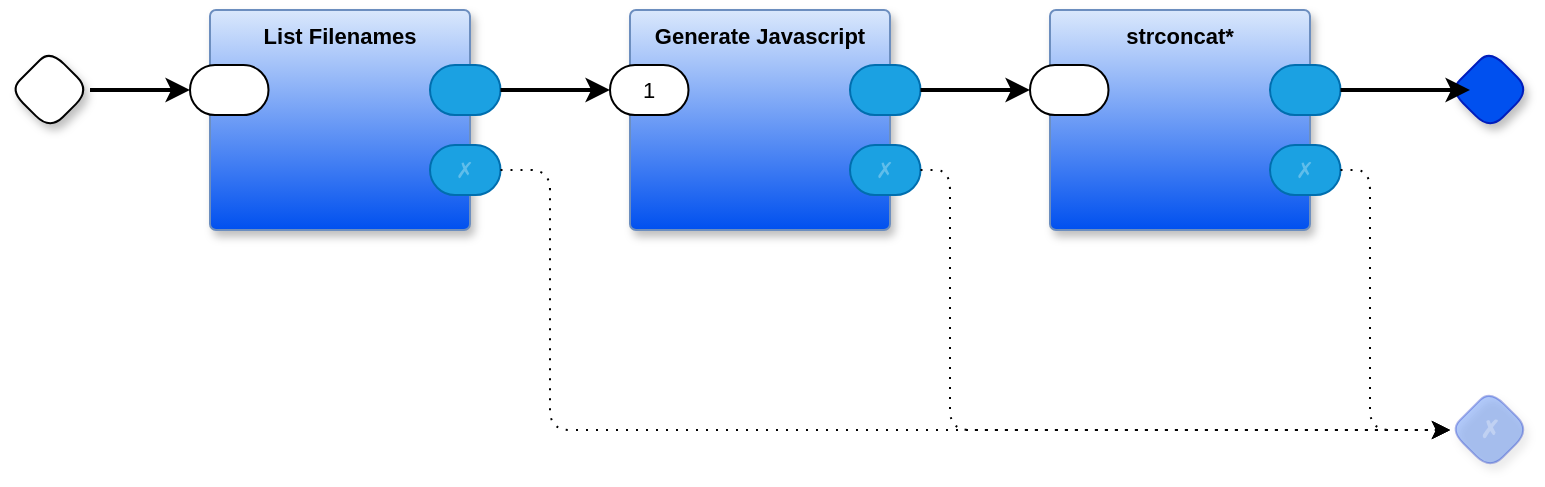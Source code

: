 <mxfile version="24.7.17" pages="15">
  <diagram name="main" id="z-kVFh784BlbwF1rqRUL">
    <mxGraphModel dx="1187" dy="562" grid="1" gridSize="10" guides="1" tooltips="1" connect="1" arrows="1" fold="1" page="1" pageScale="1" pageWidth="1100" pageHeight="850" math="0" shadow="0">
      <root>
        <mxCell id="cAgXu1lezuv03NuTvAuC-0" />
        <mxCell id="cAgXu1lezuv03NuTvAuC-1" parent="cAgXu1lezuv03NuTvAuC-0" />
        <mxCell id="cAgXu1lezuv03NuTvAuC-2" value="" style="rhombus;whiteSpace=wrap;html=1;rounded=1;fontStyle=1;glass=0;sketch=0;fontSize=12;points=[[0,0.5,0,0,0],[0.5,0,0,0,0],[0.5,1,0,0,0],[1,0.5,0,0,0]];shadow=1;fontFamily=Helvetica;fontColor=default;" parent="cAgXu1lezuv03NuTvAuC-1" vertex="1">
          <mxGeometry x="40" y="60" width="40" height="40" as="geometry" />
        </mxCell>
        <mxCell id="cAgXu1lezuv03NuTvAuC-3" value="" style="rhombus;whiteSpace=wrap;html=1;rounded=1;fontStyle=1;glass=0;sketch=0;fontSize=12;points=[[0,0.5,0,0,0],[0.5,0,0,0,0],[0.5,1,0,0,0],[1,0.5,0,0,0]];shadow=1;fillColor=#0050ef;fontColor=#ffffff;strokeColor=#001DBC;fontFamily=Helvetica;" parent="cAgXu1lezuv03NuTvAuC-1" vertex="1">
          <mxGeometry x="760" y="60" width="40" height="40" as="geometry" />
        </mxCell>
        <mxCell id="cAgXu1lezuv03NuTvAuC-4" value="✗" style="rhombus;whiteSpace=wrap;html=1;rounded=1;fillColor=#0050ef;fontColor=#ffffff;strokeColor=#001DBC;fontStyle=1;glass=0;sketch=0;fontSize=12;points=[[0,0.5,0,0,0],[0.5,0,0,0,0],[0.5,1,0,0,0],[1,0.5,0,0,0]];shadow=1;textOpacity=30;opacity=30;" parent="cAgXu1lezuv03NuTvAuC-1" vertex="1">
          <mxGeometry x="760" y="230" width="40" height="40" as="geometry" />
        </mxCell>
        <mxCell id="cAgXu1lezuv03NuTvAuC-23" value="List Filenames" style="rounded=1;sketch=0;container=1;recursiveResize=0;verticalAlign=top;arcSize=6;fontStyle=1;autosize=0;points=[];absoluteArcSize=1;shadow=1;strokeColor=#6c8ebf;fillColor=#DAE8FC;fontFamily=Helvetica;fontSize=11;labelBackgroundColor=none;gradientColor=#0050EF;" parent="cAgXu1lezuv03NuTvAuC-1" vertex="1">
          <mxGeometry x="140" y="40" width="130" height="110" as="geometry">
            <mxRectangle x="-98" y="-1230" width="99" height="26" as="alternateBounds" />
          </mxGeometry>
        </mxCell>
        <mxCell id="cAgXu1lezuv03NuTvAuC-24" value="" style="rounded=1;whiteSpace=wrap;sketch=0;points=[[0,0.5,0,0,0],[1,0.5,0,0,0]];arcSize=50;fontFamily=Helvetica;fontSize=11;fontColor=default;labelBackgroundColor=none;" parent="cAgXu1lezuv03NuTvAuC-23" vertex="1">
          <mxGeometry x="-10" y="27.5" width="39.25" height="25" as="geometry" />
        </mxCell>
        <mxCell id="cAgXu1lezuv03NuTvAuC-25" value="" style="rounded=1;whiteSpace=wrap;sketch=0;points=[[0,0.5,0,0,0],[1,0.5,0,0,0]];fillColor=#1ba1e2;fontColor=#ffffff;strokeColor=#006EAF;arcSize=50;fontFamily=Helvetica;fontSize=11;labelBackgroundColor=none;" parent="cAgXu1lezuv03NuTvAuC-23" vertex="1">
          <mxGeometry x="110" y="27.5" width="35.25" height="25" as="geometry" />
        </mxCell>
        <mxCell id="cAgXu1lezuv03NuTvAuC-26" value="✗" style="rounded=1;whiteSpace=wrap;sketch=0;points=[[0,0.5,0,0,0],[1,0.5,0,0,0]];fillColor=#1ba1e2;fontColor=#ffffff;strokeColor=#006EAF;arcSize=50;fontFamily=Helvetica;fontSize=11;textOpacity=30;labelBackgroundColor=none;" parent="cAgXu1lezuv03NuTvAuC-23" vertex="1">
          <mxGeometry x="110" y="67.5" width="35.25" height="25" as="geometry" />
        </mxCell>
        <mxCell id="cAgXu1lezuv03NuTvAuC-31" style="edgeStyle=orthogonalEdgeStyle;rounded=1;orthogonalLoop=1;jettySize=auto;html=1;entryX=0;entryY=0.5;entryDx=0;entryDy=0;entryPerimeter=0;strokeWidth=2;curved=0;exitX=1;exitY=0.5;exitDx=0;exitDy=0;exitPerimeter=0;" parent="cAgXu1lezuv03NuTvAuC-1" source="cAgXu1lezuv03NuTvAuC-25" target="V02wZ25w9DkVRLdSY_Vy-2" edge="1">
          <mxGeometry relative="1" as="geometry">
            <Array as="points" />
            <mxPoint x="350" y="80" as="targetPoint" />
          </mxGeometry>
        </mxCell>
        <mxCell id="cAgXu1lezuv03NuTvAuC-33" style="edgeStyle=orthogonalEdgeStyle;shape=connector;curved=0;rounded=1;orthogonalLoop=1;jettySize=auto;html=1;exitX=1;exitY=0.5;exitDx=0;exitDy=0;exitPerimeter=0;entryX=0;entryY=0.5;entryDx=0;entryDy=0;entryPerimeter=0;dashed=1;dashPattern=1 4;strokeColor=default;align=center;verticalAlign=middle;fontFamily=Helvetica;fontSize=11;fontColor=default;labelBackgroundColor=default;endArrow=classic;" parent="cAgXu1lezuv03NuTvAuC-1" source="cAgXu1lezuv03NuTvAuC-26" target="cAgXu1lezuv03NuTvAuC-4" edge="1">
          <mxGeometry relative="1" as="geometry">
            <Array as="points">
              <mxPoint x="310" y="120" />
              <mxPoint x="310" y="250" />
            </Array>
          </mxGeometry>
        </mxCell>
        <mxCell id="2tPh2n2b66lf8JVPhB75-3" style="edgeStyle=orthogonalEdgeStyle;rounded=1;orthogonalLoop=1;jettySize=auto;html=1;entryX=0;entryY=0.5;entryDx=0;entryDy=0;entryPerimeter=0;strokeWidth=2;curved=0;" parent="cAgXu1lezuv03NuTvAuC-1" source="cAgXu1lezuv03NuTvAuC-2" target="cAgXu1lezuv03NuTvAuC-24" edge="1">
          <mxGeometry relative="1" as="geometry">
            <mxPoint x="90" y="80" as="sourcePoint" />
          </mxGeometry>
        </mxCell>
        <mxCell id="V02wZ25w9DkVRLdSY_Vy-1" value="Generate Javascript" style="rounded=1;sketch=0;container=1;recursiveResize=0;verticalAlign=top;arcSize=6;fontStyle=1;autosize=0;points=[];absoluteArcSize=1;shadow=1;strokeColor=#6c8ebf;fillColor=#DAE8FC;fontFamily=Helvetica;fontSize=11;labelBackgroundColor=none;gradientColor=#0050EF;" parent="cAgXu1lezuv03NuTvAuC-1" vertex="1">
          <mxGeometry x="350" y="40" width="130" height="110" as="geometry">
            <mxRectangle x="-98" y="-1230" width="99" height="26" as="alternateBounds" />
          </mxGeometry>
        </mxCell>
        <mxCell id="V02wZ25w9DkVRLdSY_Vy-2" value="1" style="rounded=1;whiteSpace=wrap;sketch=0;points=[[0,0.5,0,0,0],[1,0.5,0,0,0]];arcSize=50;fontFamily=Helvetica;fontSize=11;fontColor=default;labelBackgroundColor=none;" parent="V02wZ25w9DkVRLdSY_Vy-1" vertex="1">
          <mxGeometry x="-10" y="27.5" width="39.25" height="25" as="geometry" />
        </mxCell>
        <mxCell id="V02wZ25w9DkVRLdSY_Vy-3" value="" style="rounded=1;whiteSpace=wrap;sketch=0;points=[[0,0.5,0,0,0],[1,0.5,0,0,0]];fillColor=#1ba1e2;fontColor=#ffffff;strokeColor=#006EAF;arcSize=50;fontFamily=Helvetica;fontSize=11;labelBackgroundColor=none;" parent="V02wZ25w9DkVRLdSY_Vy-1" vertex="1">
          <mxGeometry x="110" y="27.5" width="35.25" height="25" as="geometry" />
        </mxCell>
        <mxCell id="V02wZ25w9DkVRLdSY_Vy-6" value="✗" style="rounded=1;whiteSpace=wrap;sketch=0;points=[[0,0.5,0,0,0],[1,0.5,0,0,0]];fillColor=#1ba1e2;fontColor=#ffffff;strokeColor=#006EAF;arcSize=50;fontFamily=Helvetica;fontSize=11;textOpacity=30;labelBackgroundColor=none;" parent="V02wZ25w9DkVRLdSY_Vy-1" vertex="1">
          <mxGeometry x="110" y="67.5" width="35.25" height="25" as="geometry" />
        </mxCell>
        <mxCell id="V02wZ25w9DkVRLdSY_Vy-7" style="edgeStyle=orthogonalEdgeStyle;rounded=1;orthogonalLoop=1;jettySize=auto;html=1;exitX=1;exitY=0.5;exitDx=0;exitDy=0;exitPerimeter=0;entryX=0;entryY=0.5;entryDx=0;entryDy=0;entryPerimeter=0;strokeWidth=2;curved=0;" parent="cAgXu1lezuv03NuTvAuC-1" source="V02wZ25w9DkVRLdSY_Vy-3" target="V02wZ25w9DkVRLdSY_Vy-19" edge="1">
          <mxGeometry relative="1" as="geometry" />
        </mxCell>
        <mxCell id="V02wZ25w9DkVRLdSY_Vy-8" style="edgeStyle=orthogonalEdgeStyle;rounded=1;orthogonalLoop=1;jettySize=auto;html=1;exitX=1;exitY=0.5;exitDx=0;exitDy=0;exitPerimeter=0;entryX=0;entryY=0.5;entryDx=0;entryDy=0;entryPerimeter=0;curved=0;dashed=1;dashPattern=1 4;" parent="cAgXu1lezuv03NuTvAuC-1" source="V02wZ25w9DkVRLdSY_Vy-6" target="cAgXu1lezuv03NuTvAuC-4" edge="1">
          <mxGeometry relative="1" as="geometry">
            <Array as="points">
              <mxPoint x="510" y="120" />
              <mxPoint x="510" y="250" />
            </Array>
          </mxGeometry>
        </mxCell>
        <mxCell id="V02wZ25w9DkVRLdSY_Vy-18" value="strconcat*" style="rounded=1;sketch=0;container=1;recursiveResize=0;verticalAlign=top;arcSize=6;fontStyle=1;autosize=0;points=[];absoluteArcSize=1;shadow=1;strokeColor=#6c8ebf;fillColor=#DAE8FC;fontFamily=Helvetica;fontSize=11;labelBackgroundColor=none;gradientColor=#0050EF;" parent="cAgXu1lezuv03NuTvAuC-1" vertex="1">
          <mxGeometry x="560" y="40" width="130" height="110" as="geometry">
            <mxRectangle x="-98" y="-1230" width="99" height="26" as="alternateBounds" />
          </mxGeometry>
        </mxCell>
        <mxCell id="V02wZ25w9DkVRLdSY_Vy-19" value="" style="rounded=1;whiteSpace=wrap;sketch=0;points=[[0,0.5,0,0,0],[1,0.5,0,0,0]];arcSize=50;fontFamily=Helvetica;fontSize=11;fontColor=default;labelBackgroundColor=none;" parent="V02wZ25w9DkVRLdSY_Vy-18" vertex="1">
          <mxGeometry x="-10" y="27.5" width="39.25" height="25" as="geometry" />
        </mxCell>
        <mxCell id="V02wZ25w9DkVRLdSY_Vy-20" value="" style="rounded=1;whiteSpace=wrap;sketch=0;points=[[0,0.5,0,0,0],[1,0.5,0,0,0]];fillColor=#1ba1e2;fontColor=#ffffff;strokeColor=#006EAF;arcSize=50;fontFamily=Helvetica;fontSize=11;labelBackgroundColor=none;" parent="V02wZ25w9DkVRLdSY_Vy-18" vertex="1">
          <mxGeometry x="110" y="27.5" width="35.25" height="25" as="geometry" />
        </mxCell>
        <mxCell id="V02wZ25w9DkVRLdSY_Vy-22" value="✗" style="rounded=1;whiteSpace=wrap;sketch=0;points=[[0,0.5,0,0,0],[1,0.5,0,0,0]];fillColor=#1ba1e2;fontColor=#ffffff;strokeColor=#006EAF;arcSize=50;fontFamily=Helvetica;fontSize=11;textOpacity=30;labelBackgroundColor=none;" parent="V02wZ25w9DkVRLdSY_Vy-18" vertex="1">
          <mxGeometry x="110" y="67.5" width="35.25" height="25" as="geometry" />
        </mxCell>
        <mxCell id="V02wZ25w9DkVRLdSY_Vy-24" style="edgeStyle=orthogonalEdgeStyle;shape=connector;curved=0;rounded=1;orthogonalLoop=1;jettySize=auto;html=1;exitX=1;exitY=0.5;exitDx=0;exitDy=0;exitPerimeter=0;entryX=0.25;entryY=0.5;entryDx=0;entryDy=0;entryPerimeter=0;strokeColor=default;strokeWidth=2;align=center;verticalAlign=middle;fontFamily=Helvetica;fontSize=11;fontColor=default;labelBackgroundColor=default;endArrow=classic;" parent="cAgXu1lezuv03NuTvAuC-1" source="V02wZ25w9DkVRLdSY_Vy-20" target="cAgXu1lezuv03NuTvAuC-3" edge="1">
          <mxGeometry relative="1" as="geometry">
            <mxPoint x="760" y="80" as="targetPoint" />
          </mxGeometry>
        </mxCell>
        <mxCell id="V02wZ25w9DkVRLdSY_Vy-26" style="edgeStyle=orthogonalEdgeStyle;shape=connector;curved=0;rounded=1;orthogonalLoop=1;jettySize=auto;html=1;exitX=1;exitY=0.5;exitDx=0;exitDy=0;exitPerimeter=0;entryX=0;entryY=0.5;entryDx=0;entryDy=0;entryPerimeter=0;strokeColor=default;strokeWidth=1;align=center;verticalAlign=middle;fontFamily=Helvetica;fontSize=11;fontColor=default;labelBackgroundColor=default;endArrow=classic;dashed=1;dashPattern=1 4;" parent="cAgXu1lezuv03NuTvAuC-1" source="V02wZ25w9DkVRLdSY_Vy-22" target="cAgXu1lezuv03NuTvAuC-4" edge="1">
          <mxGeometry relative="1" as="geometry">
            <Array as="points">
              <mxPoint x="720" y="120" />
              <mxPoint x="720" y="250" />
            </Array>
          </mxGeometry>
        </mxCell>
      </root>
    </mxGraphModel>
  </diagram>
  <diagram name="List Filenames" id="12XK6LPgwfDY2ZNY1mA6">
    <mxGraphModel dx="735" dy="528" grid="1" gridSize="10" guides="1" tooltips="1" connect="1" arrows="1" fold="1" page="1" pageScale="1" pageWidth="1100" pageHeight="850" math="0" shadow="0">
      <root>
        <mxCell id="8kYlSkHl2BhO5q1c3The-0" />
        <mxCell id="8kYlSkHl2BhO5q1c3The-1" parent="8kYlSkHl2BhO5q1c3The-0" />
        <mxCell id="8kYlSkHl2BhO5q1c3The-2" value="" style="rhombus;whiteSpace=wrap;html=1;rounded=1;fontStyle=1;glass=0;sketch=0;fontSize=12;points=[[0,0.5,0,0,0],[0.5,0,0,0,0],[0.5,1,0,0,0],[1,0.5,0,0,0]];shadow=1;fontFamily=Helvetica;fontColor=default;" vertex="1" parent="8kYlSkHl2BhO5q1c3The-1">
          <mxGeometry x="40" y="60" width="40" height="40" as="geometry" />
        </mxCell>
        <mxCell id="8kYlSkHl2BhO5q1c3The-3" value="" style="rhombus;whiteSpace=wrap;html=1;rounded=1;fontStyle=1;glass=0;sketch=0;fontSize=12;points=[[0,0.5,0,0,0],[0.5,0,0,0,0],[0.5,1,0,0,0],[1,0.5,0,0,0]];shadow=1;fillColor=#0050ef;fontColor=#ffffff;strokeColor=#001DBC;fontFamily=Helvetica;" vertex="1" parent="8kYlSkHl2BhO5q1c3The-1">
          <mxGeometry x="1860" y="60" width="40" height="40" as="geometry" />
        </mxCell>
        <mxCell id="8kYlSkHl2BhO5q1c3The-4" value="✗" style="rhombus;whiteSpace=wrap;html=1;rounded=1;fillColor=#0050ef;fontColor=#ffffff;strokeColor=#001DBC;fontStyle=1;glass=0;sketch=0;fontSize=12;points=[[0,0.5,0,0,0],[0.5,0,0,0,0],[0.5,1,0,0,0],[1,0.5,0,0,0]];shadow=1;textOpacity=30;opacity=30;" vertex="1" parent="8kYlSkHl2BhO5q1c3The-1">
          <mxGeometry x="1860" y="230" width="40" height="40" as="geometry" />
        </mxCell>
        <mxCell id="8kYlSkHl2BhO5q1c3The-5" style="edgeStyle=orthogonalEdgeStyle;rounded=1;orthogonalLoop=1;jettySize=auto;html=1;exitX=1;exitY=0.5;exitDx=0;exitDy=0;exitPerimeter=0;strokeWidth=2;entryX=0;entryY=0.5;entryDx=0;entryDy=0;entryPerimeter=0;curved=0;" edge="1" parent="8kYlSkHl2BhO5q1c3The-1" source="8kYlSkHl2BhO5q1c3The-2" target="8kYlSkHl2BhO5q1c3The-14">
          <mxGeometry relative="1" as="geometry">
            <mxPoint x="-60" y="80" as="targetPoint" />
            <mxPoint x="-134.75" y="80" as="sourcePoint" />
          </mxGeometry>
        </mxCell>
        <mxCell id="8kYlSkHl2BhO5q1c3The-12" value="&#39;count.rt" style="rounded=1;whiteSpace=wrap;html=1;container=1;recursiveResize=0;verticalAlign=middle;arcSize=6;fontStyle=1;autosize=0;points=[];absoluteArcSize=1;shadow=1;strokeColor=#6c8ebf;fillColor=#dae8fc;fontFamily=Helvetica;fontSize=11;gradientColor=#E6E6E6;fontColor=default;" vertex="1" parent="8kYlSkHl2BhO5q1c3The-1">
          <mxGeometry x="130" y="70" width="110" height="20" as="geometry">
            <mxRectangle x="-98" y="-1230" width="99" height="26" as="alternateBounds" />
          </mxGeometry>
        </mxCell>
        <mxCell id="8kYlSkHl2BhO5q1c3The-13" value="" style="rounded=1;whiteSpace=wrap;html=1;sketch=0;points=[[0,0.5,0,0,0],[1,0.5,0,0,0]];arcSize=50;fontFamily=Helvetica;fontSize=11;fontColor=default;" vertex="1" parent="8kYlSkHl2BhO5q1c3The-12">
          <mxGeometry x="100" y="3.75" width="20" height="12.5" as="geometry" />
        </mxCell>
        <mxCell id="8kYlSkHl2BhO5q1c3The-14" value="" style="rounded=1;whiteSpace=wrap;html=1;sketch=0;points=[[0,0.5,0,0,0],[1,0.5,0,0,0]];arcSize=50;fontFamily=Helvetica;fontSize=11;fontColor=default;" vertex="1" parent="8kYlSkHl2BhO5q1c3The-12">
          <mxGeometry x="-10" y="3.75" width="20" height="12.5" as="geometry" />
        </mxCell>
        <mxCell id="8kYlSkHl2BhO5q1c3The-15" style="edgeStyle=orthogonalEdgeStyle;rounded=1;orthogonalLoop=1;jettySize=auto;html=1;exitX=1;exitY=0.5;exitDx=0;exitDy=0;exitPerimeter=0;entryX=0;entryY=0.5;entryDx=0;entryDy=0;entryPerimeter=0;strokeWidth=2;curved=0;" edge="1" parent="8kYlSkHl2BhO5q1c3The-1" source="8kYlSkHl2BhO5q1c3The-13" target="8kYlSkHl2BhO5q1c3The-25">
          <mxGeometry relative="1" as="geometry">
            <mxPoint x="290" y="80" as="targetPoint" />
          </mxGeometry>
        </mxCell>
        <mxCell id="8kYlSkHl2BhO5q1c3The-23" value="&#39;monitor.rt" style="rounded=1;whiteSpace=wrap;html=1;container=1;recursiveResize=0;verticalAlign=middle;arcSize=6;fontStyle=1;autosize=0;points=[];absoluteArcSize=1;shadow=1;strokeColor=#6c8ebf;fillColor=#dae8fc;fontFamily=Helvetica;fontSize=11;gradientColor=#E6E6E6;fontColor=default;" vertex="1" parent="8kYlSkHl2BhO5q1c3The-1">
          <mxGeometry x="130" y="130" width="110" height="20" as="geometry">
            <mxRectangle x="-98" y="-1230" width="99" height="26" as="alternateBounds" />
          </mxGeometry>
        </mxCell>
        <mxCell id="8kYlSkHl2BhO5q1c3The-24" value="" style="rounded=1;whiteSpace=wrap;html=1;sketch=0;points=[[0,0.5,0,0,0],[1,0.5,0,0,0]];arcSize=50;fontFamily=Helvetica;fontSize=11;fontColor=default;" vertex="1" parent="8kYlSkHl2BhO5q1c3The-23">
          <mxGeometry x="100" y="3.75" width="20" height="12.5" as="geometry" />
        </mxCell>
        <mxCell id="8kYlSkHl2BhO5q1c3The-25" value="" style="rounded=1;whiteSpace=wrap;html=1;sketch=0;points=[[0,0.5,0,0,0],[1,0.5,0,0,0]];arcSize=50;fontFamily=Helvetica;fontSize=11;fontColor=default;" vertex="1" parent="8kYlSkHl2BhO5q1c3The-23">
          <mxGeometry x="-10" y="3.75" width="20" height="12.5" as="geometry" />
        </mxCell>
        <mxCell id="8kYlSkHl2BhO5q1c3The-38" value="&#39;decode.rt" style="rounded=1;whiteSpace=wrap;html=1;container=1;recursiveResize=0;verticalAlign=middle;arcSize=6;fontStyle=1;autosize=0;points=[];absoluteArcSize=1;shadow=1;strokeColor=#6c8ebf;fillColor=#dae8fc;fontFamily=Helvetica;fontSize=11;gradientColor=#E6E6E6;fontColor=default;" vertex="1" parent="8kYlSkHl2BhO5q1c3The-1">
          <mxGeometry x="130" y="190" width="110" height="20" as="geometry">
            <mxRectangle x="-98" y="-1230" width="99" height="26" as="alternateBounds" />
          </mxGeometry>
        </mxCell>
        <mxCell id="8kYlSkHl2BhO5q1c3The-39" value="" style="rounded=1;whiteSpace=wrap;html=1;sketch=0;points=[[0,0.5,0,0,0],[1,0.5,0,0,0]];arcSize=50;fontFamily=Helvetica;fontSize=11;fontColor=default;" vertex="1" parent="8kYlSkHl2BhO5q1c3The-38">
          <mxGeometry x="100" y="3.75" width="20" height="12.5" as="geometry" />
        </mxCell>
        <mxCell id="8kYlSkHl2BhO5q1c3The-40" value="" style="rounded=1;whiteSpace=wrap;html=1;sketch=0;points=[[0,0.5,0,0,0],[1,0.5,0,0,0]];arcSize=50;fontFamily=Helvetica;fontSize=11;fontColor=default;" vertex="1" parent="8kYlSkHl2BhO5q1c3The-38">
          <mxGeometry x="-10" y="3.75" width="20" height="12.5" as="geometry" />
        </mxCell>
        <mxCell id="8kYlSkHl2BhO5q1c3The-56" value="&#39;reverser.rt" style="rounded=1;whiteSpace=wrap;html=1;container=1;recursiveResize=0;verticalAlign=middle;arcSize=6;fontStyle=1;autosize=0;points=[];absoluteArcSize=1;shadow=1;strokeColor=#6c8ebf;fillColor=#dae8fc;fontFamily=Helvetica;fontSize=11;gradientColor=#E6E6E6;fontColor=default;" vertex="1" parent="8kYlSkHl2BhO5q1c3The-1">
          <mxGeometry x="130" y="250" width="110" height="20" as="geometry">
            <mxRectangle x="-98" y="-1230" width="99" height="26" as="alternateBounds" />
          </mxGeometry>
        </mxCell>
        <mxCell id="8kYlSkHl2BhO5q1c3The-57" value="" style="rounded=1;whiteSpace=wrap;html=1;sketch=0;points=[[0,0.5,0,0,0],[1,0.5,0,0,0]];arcSize=50;fontFamily=Helvetica;fontSize=11;fontColor=default;" vertex="1" parent="8kYlSkHl2BhO5q1c3The-56">
          <mxGeometry x="100" y="3.75" width="20" height="12.5" as="geometry" />
        </mxCell>
        <mxCell id="8kYlSkHl2BhO5q1c3The-58" value="" style="rounded=1;whiteSpace=wrap;html=1;sketch=0;points=[[0,0.5,0,0,0],[1,0.5,0,0,0]];arcSize=50;fontFamily=Helvetica;fontSize=11;fontColor=default;" vertex="1" parent="8kYlSkHl2BhO5q1c3The-56">
          <mxGeometry x="-10" y="3.75" width="20" height="12.5" as="geometry" />
        </mxCell>
        <mxCell id="8kYlSkHl2BhO5q1c3The-64" value="&#39;delay.rt" style="rounded=1;whiteSpace=wrap;html=1;container=1;recursiveResize=0;verticalAlign=middle;arcSize=6;fontStyle=1;autosize=0;points=[];absoluteArcSize=1;shadow=1;strokeColor=#6c8ebf;fillColor=#dae8fc;fontFamily=Helvetica;fontSize=11;gradientColor=#E6E6E6;fontColor=default;" vertex="1" parent="8kYlSkHl2BhO5q1c3The-1">
          <mxGeometry x="130" y="305" width="110" height="20" as="geometry">
            <mxRectangle x="-98" y="-1230" width="99" height="26" as="alternateBounds" />
          </mxGeometry>
        </mxCell>
        <mxCell id="8kYlSkHl2BhO5q1c3The-65" value="" style="rounded=1;whiteSpace=wrap;html=1;sketch=0;points=[[0,0.5,0,0,0],[1,0.5,0,0,0]];arcSize=50;fontFamily=Helvetica;fontSize=11;fontColor=default;" vertex="1" parent="8kYlSkHl2BhO5q1c3The-64">
          <mxGeometry x="100" y="3.75" width="20" height="12.5" as="geometry" />
        </mxCell>
        <mxCell id="8kYlSkHl2BhO5q1c3The-66" value="" style="rounded=1;whiteSpace=wrap;html=1;sketch=0;points=[[0,0.5,0,0,0],[1,0.5,0,0,0]];arcSize=50;fontFamily=Helvetica;fontSize=11;fontColor=default;" vertex="1" parent="8kYlSkHl2BhO5q1c3The-64">
          <mxGeometry x="-10" y="3.75" width="20" height="12.5" as="geometry" />
        </mxCell>
        <mxCell id="8kYlSkHl2BhO5q1c3The-106" value="&#39;0d.rt.a" style="rounded=1;whiteSpace=wrap;html=1;container=1;recursiveResize=0;verticalAlign=middle;arcSize=6;fontStyle=1;autosize=0;points=[];absoluteArcSize=1;shadow=1;strokeColor=#6c8ebf;fillColor=#dae8fc;fontFamily=Helvetica;fontSize=11;gradientColor=#E6E6E6;fontColor=default;" vertex="1" parent="8kYlSkHl2BhO5q1c3The-1">
          <mxGeometry x="130" y="365" width="110" height="20" as="geometry">
            <mxRectangle x="-98" y="-1230" width="99" height="26" as="alternateBounds" />
          </mxGeometry>
        </mxCell>
        <mxCell id="8kYlSkHl2BhO5q1c3The-107" value="" style="rounded=1;whiteSpace=wrap;html=1;sketch=0;points=[[0,0.5,0,0,0],[1,0.5,0,0,0]];arcSize=50;fontFamily=Helvetica;fontSize=11;fontColor=default;" vertex="1" parent="8kYlSkHl2BhO5q1c3The-106">
          <mxGeometry x="100" y="3.75" width="20" height="12.5" as="geometry" />
        </mxCell>
        <mxCell id="8kYlSkHl2BhO5q1c3The-108" value="" style="rounded=1;whiteSpace=wrap;html=1;sketch=0;points=[[0,0.5,0,0,0],[1,0.5,0,0,0]];arcSize=50;fontFamily=Helvetica;fontSize=11;fontColor=default;" vertex="1" parent="8kYlSkHl2BhO5q1c3The-106">
          <mxGeometry x="-10" y="3.75" width="20" height="12.5" as="geometry" />
        </mxCell>
        <mxCell id="8kYlSkHl2BhO5q1c3The-114" value="&#39;0d.rt.b" style="rounded=1;whiteSpace=wrap;html=1;container=1;recursiveResize=0;verticalAlign=middle;arcSize=6;fontStyle=1;autosize=0;points=[];absoluteArcSize=1;shadow=1;strokeColor=#6c8ebf;fillColor=#dae8fc;fontFamily=Helvetica;fontSize=11;gradientColor=#E6E6E6;fontColor=default;" vertex="1" parent="8kYlSkHl2BhO5q1c3The-1">
          <mxGeometry x="130" y="425" width="110" height="20" as="geometry">
            <mxRectangle x="-98" y="-1230" width="99" height="26" as="alternateBounds" />
          </mxGeometry>
        </mxCell>
        <mxCell id="8kYlSkHl2BhO5q1c3The-115" value="" style="rounded=1;whiteSpace=wrap;html=1;sketch=0;points=[[0,0.5,0,0,0],[1,0.5,0,0,0]];arcSize=50;fontFamily=Helvetica;fontSize=11;fontColor=default;" vertex="1" parent="8kYlSkHl2BhO5q1c3The-114">
          <mxGeometry x="100" y="3.75" width="20" height="12.5" as="geometry" />
        </mxCell>
        <mxCell id="8kYlSkHl2BhO5q1c3The-116" value="" style="rounded=1;whiteSpace=wrap;html=1;sketch=0;points=[[0,0.5,0,0,0],[1,0.5,0,0,0]];arcSize=50;fontFamily=Helvetica;fontSize=11;fontColor=default;" vertex="1" parent="8kYlSkHl2BhO5q1c3The-114">
          <mxGeometry x="-10" y="3.75" width="20" height="12.5" as="geometry" />
        </mxCell>
        <mxCell id="r6GWvGbHi4YfvrsAdSsj-0" style="edgeStyle=orthogonalEdgeStyle;rounded=1;orthogonalLoop=1;jettySize=auto;html=1;exitX=1;exitY=0.5;exitDx=0;exitDy=0;exitPerimeter=0;entryX=0;entryY=0.5;entryDx=0;entryDy=0;entryPerimeter=0;curved=0;strokeWidth=2;" edge="1" parent="8kYlSkHl2BhO5q1c3The-1" source="8kYlSkHl2BhO5q1c3The-107" target="8kYlSkHl2BhO5q1c3The-116">
          <mxGeometry relative="1" as="geometry" />
        </mxCell>
        <mxCell id="r6GWvGbHi4YfvrsAdSsj-1" style="edgeStyle=orthogonalEdgeStyle;shape=connector;curved=0;rounded=1;orthogonalLoop=1;jettySize=auto;html=1;exitX=1;exitY=0.5;exitDx=0;exitDy=0;exitPerimeter=0;entryX=0;entryY=0.5;entryDx=0;entryDy=0;entryPerimeter=0;strokeColor=default;strokeWidth=2;align=center;verticalAlign=middle;fontFamily=Helvetica;fontSize=11;fontColor=default;labelBackgroundColor=default;endArrow=classic;" edge="1" parent="8kYlSkHl2BhO5q1c3The-1" source="8kYlSkHl2BhO5q1c3The-65" target="8kYlSkHl2BhO5q1c3The-108">
          <mxGeometry relative="1" as="geometry" />
        </mxCell>
        <mxCell id="r6GWvGbHi4YfvrsAdSsj-2" style="edgeStyle=orthogonalEdgeStyle;shape=connector;curved=0;rounded=1;orthogonalLoop=1;jettySize=auto;html=1;exitX=1;exitY=0.5;exitDx=0;exitDy=0;exitPerimeter=0;entryX=0;entryY=0.5;entryDx=0;entryDy=0;entryPerimeter=0;strokeColor=default;strokeWidth=2;align=center;verticalAlign=middle;fontFamily=Helvetica;fontSize=11;fontColor=default;labelBackgroundColor=default;endArrow=classic;" edge="1" parent="8kYlSkHl2BhO5q1c3The-1" source="8kYlSkHl2BhO5q1c3The-57" target="8kYlSkHl2BhO5q1c3The-66">
          <mxGeometry relative="1" as="geometry" />
        </mxCell>
        <mxCell id="r6GWvGbHi4YfvrsAdSsj-3" style="edgeStyle=orthogonalEdgeStyle;shape=connector;curved=0;rounded=1;orthogonalLoop=1;jettySize=auto;html=1;exitX=1;exitY=0.5;exitDx=0;exitDy=0;exitPerimeter=0;entryX=0;entryY=0.5;entryDx=0;entryDy=0;entryPerimeter=0;strokeColor=default;strokeWidth=2;align=center;verticalAlign=middle;fontFamily=Helvetica;fontSize=11;fontColor=default;labelBackgroundColor=default;endArrow=classic;" edge="1" parent="8kYlSkHl2BhO5q1c3The-1" source="8kYlSkHl2BhO5q1c3The-39" target="8kYlSkHl2BhO5q1c3The-58">
          <mxGeometry relative="1" as="geometry" />
        </mxCell>
        <mxCell id="r6GWvGbHi4YfvrsAdSsj-4" style="edgeStyle=orthogonalEdgeStyle;shape=connector;curved=0;rounded=1;orthogonalLoop=1;jettySize=auto;html=1;exitX=1;exitY=0.5;exitDx=0;exitDy=0;exitPerimeter=0;entryX=0;entryY=0.5;entryDx=0;entryDy=0;entryPerimeter=0;strokeColor=default;strokeWidth=2;align=center;verticalAlign=middle;fontFamily=Helvetica;fontSize=11;fontColor=default;labelBackgroundColor=default;endArrow=classic;" edge="1" parent="8kYlSkHl2BhO5q1c3The-1" source="8kYlSkHl2BhO5q1c3The-24" target="8kYlSkHl2BhO5q1c3The-40">
          <mxGeometry relative="1" as="geometry" />
        </mxCell>
        <mxCell id="r6GWvGbHi4YfvrsAdSsj-5" value="&#39;" style="rounded=1;whiteSpace=wrap;html=1;container=1;recursiveResize=0;verticalAlign=middle;arcSize=6;fontStyle=1;autosize=0;points=[];absoluteArcSize=1;shadow=1;strokeColor=#6c8ebf;fillColor=#dae8fc;fontFamily=Helvetica;fontSize=11;gradientColor=#E6E6E6;fontColor=default;" vertex="1" parent="8kYlSkHl2BhO5q1c3The-1">
          <mxGeometry x="330" y="470" width="110" height="20" as="geometry">
            <mxRectangle x="-98" y="-1230" width="99" height="26" as="alternateBounds" />
          </mxGeometry>
        </mxCell>
        <mxCell id="r6GWvGbHi4YfvrsAdSsj-6" value="" style="rounded=1;whiteSpace=wrap;html=1;sketch=0;points=[[0,0.5,0,0,0],[1,0.5,0,0,0]];arcSize=50;fontFamily=Helvetica;fontSize=11;fontColor=default;" vertex="1" parent="r6GWvGbHi4YfvrsAdSsj-5">
          <mxGeometry x="100" y="3.75" width="20" height="12.5" as="geometry" />
        </mxCell>
        <mxCell id="r6GWvGbHi4YfvrsAdSsj-7" value="" style="rounded=1;whiteSpace=wrap;html=1;sketch=0;points=[[0,0.5,0,0,0],[1,0.5,0,0,0]];arcSize=50;fontFamily=Helvetica;fontSize=11;fontColor=default;" vertex="1" parent="r6GWvGbHi4YfvrsAdSsj-5">
          <mxGeometry x="-10" y="3.75" width="20" height="12.5" as="geometry" />
        </mxCell>
        <mxCell id="r6GWvGbHi4YfvrsAdSsj-8" style="edgeStyle=orthogonalEdgeStyle;shape=connector;curved=0;rounded=1;orthogonalLoop=1;jettySize=auto;html=1;exitX=1;exitY=0.5;exitDx=0;exitDy=0;exitPerimeter=0;entryX=0;entryY=0.5;entryDx=0;entryDy=0;entryPerimeter=0;strokeColor=default;strokeWidth=2;align=center;verticalAlign=middle;fontFamily=Helvetica;fontSize=11;fontColor=default;labelBackgroundColor=default;endArrow=classic;" edge="1" parent="8kYlSkHl2BhO5q1c3The-1" source="8kYlSkHl2BhO5q1c3The-115" target="r6GWvGbHi4YfvrsAdSsj-7">
          <mxGeometry relative="1" as="geometry" />
        </mxCell>
        <mxCell id="r6GWvGbHi4YfvrsAdSsj-9" value="" style="rhombus;whiteSpace=wrap;html=1;rounded=1;fontStyle=1;glass=0;sketch=0;fontSize=12;points=[[0,0.5,0,0,0],[0.5,0,0,0,0],[0.5,1,0,0,0],[1,0.5,0,0,0]];shadow=1;fillColor=#0050ef;fontColor=#ffffff;strokeColor=#001DBC;fontFamily=Helvetica;labelBackgroundColor=none;" vertex="1" parent="8kYlSkHl2BhO5q1c3The-1">
          <mxGeometry x="520" y="240" width="40" height="40" as="geometry" />
        </mxCell>
        <mxCell id="r6GWvGbHi4YfvrsAdSsj-10" value="fin" style="rhombus;whiteSpace=wrap;html=1;rounded=1;fontStyle=1;glass=0;sketch=0;fontSize=12;points=[[0,0.5,0,0,0],[0.5,0,0,0,0],[0.5,1,0,0,0],[1,0.5,0,0,0]];shadow=1;fillColor=#0050ef;fontColor=#ffffff;strokeColor=#001DBC;fontFamily=Helvetica;labelBackgroundColor=none;" vertex="1" parent="8kYlSkHl2BhO5q1c3The-1">
          <mxGeometry x="520" y="460" width="40" height="40" as="geometry" />
        </mxCell>
        <mxCell id="r6GWvGbHi4YfvrsAdSsj-11" style="edgeStyle=orthogonalEdgeStyle;shape=connector;curved=0;rounded=1;orthogonalLoop=1;jettySize=auto;html=1;exitX=1;exitY=0.5;exitDx=0;exitDy=0;exitPerimeter=0;entryX=0;entryY=0.5;entryDx=0;entryDy=0;entryPerimeter=0;strokeColor=default;strokeWidth=2;align=center;verticalAlign=middle;fontFamily=Helvetica;fontSize=11;fontColor=default;labelBackgroundColor=default;endArrow=classic;" edge="1" parent="8kYlSkHl2BhO5q1c3The-1" source="r6GWvGbHi4YfvrsAdSsj-6" target="r6GWvGbHi4YfvrsAdSsj-10">
          <mxGeometry relative="1" as="geometry" />
        </mxCell>
        <mxCell id="r6GWvGbHi4YfvrsAdSsj-12" style="edgeStyle=orthogonalEdgeStyle;shape=connector;curved=0;rounded=1;orthogonalLoop=1;jettySize=auto;html=1;exitX=1;exitY=0.5;exitDx=0;exitDy=0;exitPerimeter=0;entryX=0;entryY=0.5;entryDx=0;entryDy=0;entryPerimeter=0;strokeColor=default;strokeWidth=2;align=center;verticalAlign=middle;fontFamily=Helvetica;fontSize=11;fontColor=default;labelBackgroundColor=default;endArrow=classic;" edge="1" parent="8kYlSkHl2BhO5q1c3The-1" source="8kYlSkHl2BhO5q1c3The-13" target="r6GWvGbHi4YfvrsAdSsj-9">
          <mxGeometry relative="1" as="geometry" />
        </mxCell>
        <mxCell id="r6GWvGbHi4YfvrsAdSsj-13" style="edgeStyle=orthogonalEdgeStyle;shape=connector;curved=0;rounded=1;orthogonalLoop=1;jettySize=auto;html=1;exitX=1;exitY=0.5;exitDx=0;exitDy=0;exitPerimeter=0;strokeColor=default;strokeWidth=2;align=center;verticalAlign=middle;fontFamily=Helvetica;fontSize=11;fontColor=default;labelBackgroundColor=default;endArrow=classic;entryX=0;entryY=0.5;entryDx=0;entryDy=0;entryPerimeter=0;" edge="1" parent="8kYlSkHl2BhO5q1c3The-1" source="8kYlSkHl2BhO5q1c3The-24" target="r6GWvGbHi4YfvrsAdSsj-9">
          <mxGeometry relative="1" as="geometry">
            <mxPoint x="430" y="320" as="targetPoint" />
          </mxGeometry>
        </mxCell>
        <mxCell id="r6GWvGbHi4YfvrsAdSsj-14" style="edgeStyle=orthogonalEdgeStyle;shape=connector;curved=0;rounded=1;orthogonalLoop=1;jettySize=auto;html=1;exitX=1;exitY=0.5;exitDx=0;exitDy=0;exitPerimeter=0;entryX=0;entryY=0.5;entryDx=0;entryDy=0;entryPerimeter=0;strokeColor=default;strokeWidth=2;align=center;verticalAlign=middle;fontFamily=Helvetica;fontSize=11;fontColor=default;labelBackgroundColor=default;endArrow=classic;" edge="1" parent="8kYlSkHl2BhO5q1c3The-1" source="8kYlSkHl2BhO5q1c3The-39" target="r6GWvGbHi4YfvrsAdSsj-9">
          <mxGeometry relative="1" as="geometry" />
        </mxCell>
        <mxCell id="r6GWvGbHi4YfvrsAdSsj-15" style="edgeStyle=orthogonalEdgeStyle;shape=connector;curved=0;rounded=1;orthogonalLoop=1;jettySize=auto;html=1;exitX=1;exitY=0.5;exitDx=0;exitDy=0;exitPerimeter=0;entryX=0;entryY=0.5;entryDx=0;entryDy=0;entryPerimeter=0;strokeColor=default;strokeWidth=2;align=center;verticalAlign=middle;fontFamily=Helvetica;fontSize=11;fontColor=default;labelBackgroundColor=default;endArrow=classic;" edge="1" parent="8kYlSkHl2BhO5q1c3The-1" source="8kYlSkHl2BhO5q1c3The-57" target="r6GWvGbHi4YfvrsAdSsj-9">
          <mxGeometry relative="1" as="geometry" />
        </mxCell>
        <mxCell id="r6GWvGbHi4YfvrsAdSsj-16" style="edgeStyle=orthogonalEdgeStyle;shape=connector;curved=0;rounded=1;orthogonalLoop=1;jettySize=auto;html=1;exitX=1;exitY=0.5;exitDx=0;exitDy=0;exitPerimeter=0;entryX=0;entryY=0.5;entryDx=0;entryDy=0;entryPerimeter=0;strokeColor=default;strokeWidth=2;align=center;verticalAlign=middle;fontFamily=Helvetica;fontSize=11;fontColor=default;labelBackgroundColor=default;endArrow=classic;" edge="1" parent="8kYlSkHl2BhO5q1c3The-1" source="8kYlSkHl2BhO5q1c3The-65" target="r6GWvGbHi4YfvrsAdSsj-9">
          <mxGeometry relative="1" as="geometry" />
        </mxCell>
        <mxCell id="r6GWvGbHi4YfvrsAdSsj-17" style="edgeStyle=orthogonalEdgeStyle;shape=connector;curved=0;rounded=1;orthogonalLoop=1;jettySize=auto;html=1;exitX=1;exitY=0.5;exitDx=0;exitDy=0;exitPerimeter=0;strokeColor=default;strokeWidth=2;align=center;verticalAlign=middle;fontFamily=Helvetica;fontSize=11;fontColor=default;labelBackgroundColor=default;endArrow=classic;entryX=0;entryY=0.5;entryDx=0;entryDy=0;entryPerimeter=0;" edge="1" parent="8kYlSkHl2BhO5q1c3The-1" source="8kYlSkHl2BhO5q1c3The-107" target="r6GWvGbHi4YfvrsAdSsj-9">
          <mxGeometry relative="1" as="geometry">
            <mxPoint x="510" y="300" as="targetPoint" />
          </mxGeometry>
        </mxCell>
        <mxCell id="r6GWvGbHi4YfvrsAdSsj-18" style="edgeStyle=orthogonalEdgeStyle;shape=connector;curved=0;rounded=1;orthogonalLoop=1;jettySize=auto;html=1;exitX=1;exitY=0.5;exitDx=0;exitDy=0;exitPerimeter=0;entryX=0;entryY=0.5;entryDx=0;entryDy=0;entryPerimeter=0;strokeColor=default;strokeWidth=2;align=center;verticalAlign=middle;fontFamily=Helvetica;fontSize=11;fontColor=default;labelBackgroundColor=default;endArrow=classic;" edge="1" parent="8kYlSkHl2BhO5q1c3The-1" source="8kYlSkHl2BhO5q1c3The-115" target="r6GWvGbHi4YfvrsAdSsj-9">
          <mxGeometry relative="1" as="geometry" />
        </mxCell>
      </root>
    </mxGraphModel>
  </diagram>
  <diagram name="old main" id="YeuyUwl1XM-MI8l_Ygyh">
    <mxGraphModel dx="975" dy="411" grid="1" gridSize="10" guides="1" tooltips="1" connect="1" arrows="1" fold="1" page="1" pageScale="1" pageWidth="1100" pageHeight="850" math="0" shadow="0">
      <root>
        <mxCell id="RwsN_liPSJR3fdloXntF-0" />
        <mxCell id="RwsN_liPSJR3fdloXntF-1" parent="RwsN_liPSJR3fdloXntF-0" />
        <mxCell id="RwsN_liPSJR3fdloXntF-2" value="" style="rhombus;whiteSpace=wrap;html=1;rounded=1;fontStyle=1;glass=0;sketch=0;fontSize=12;points=[[0,0.5,0,0,0],[0.5,0,0,0,0],[0.5,1,0,0,0],[1,0.5,0,0,0]];shadow=1;fontFamily=Helvetica;fontColor=default;" vertex="1" parent="RwsN_liPSJR3fdloXntF-1">
          <mxGeometry x="40" y="60" width="40" height="40" as="geometry" />
        </mxCell>
        <mxCell id="RwsN_liPSJR3fdloXntF-3" value="" style="rhombus;whiteSpace=wrap;html=1;rounded=1;fontStyle=1;glass=0;sketch=0;fontSize=12;points=[[0,0.5,0,0,0],[0.5,0,0,0,0],[0.5,1,0,0,0],[1,0.5,0,0,0]];shadow=1;fillColor=#0050ef;fontColor=#ffffff;strokeColor=#001DBC;fontFamily=Helvetica;" vertex="1" parent="RwsN_liPSJR3fdloXntF-1">
          <mxGeometry x="1860" y="60" width="40" height="40" as="geometry" />
        </mxCell>
        <mxCell id="RwsN_liPSJR3fdloXntF-4" value="✗" style="rhombus;whiteSpace=wrap;html=1;rounded=1;fillColor=#0050ef;fontColor=#ffffff;strokeColor=#001DBC;fontStyle=1;glass=0;sketch=0;fontSize=12;points=[[0,0.5,0,0,0],[0.5,0,0,0,0],[0.5,1,0,0,0],[1,0.5,0,0,0]];shadow=1;textOpacity=30;opacity=30;" vertex="1" parent="RwsN_liPSJR3fdloXntF-1">
          <mxGeometry x="1860" y="230" width="40" height="40" as="geometry" />
        </mxCell>
        <mxCell id="RwsN_liPSJR3fdloXntF-5" style="edgeStyle=orthogonalEdgeStyle;rounded=1;orthogonalLoop=1;jettySize=auto;html=1;exitX=1;exitY=0.5;exitDx=0;exitDy=0;exitPerimeter=0;strokeWidth=2;entryX=0;entryY=0.5;entryDx=0;entryDy=0;entryPerimeter=0;curved=0;" edge="1" parent="RwsN_liPSJR3fdloXntF-1" source="RwsN_liPSJR3fdloXntF-2" target="RwsN_liPSJR3fdloXntF-14">
          <mxGeometry relative="1" as="geometry">
            <mxPoint x="-60" y="80" as="targetPoint" />
            <mxPoint x="-134.75" y="80" as="sourcePoint" />
          </mxGeometry>
        </mxCell>
        <mxCell id="RwsN_liPSJR3fdloXntF-6" value="Generate Javascript" style="rounded=1;sketch=0;container=1;recursiveResize=0;verticalAlign=top;arcSize=6;fontStyle=1;autosize=0;points=[];absoluteArcSize=1;shadow=1;strokeColor=#6c8ebf;fillColor=#DAE8FC;fontFamily=Helvetica;fontSize=11;labelBackgroundColor=none;gradientColor=#0050EF;" vertex="1" parent="RwsN_liPSJR3fdloXntF-1">
          <mxGeometry x="300" y="40" width="130" height="110" as="geometry">
            <mxRectangle x="-98" y="-1230" width="99" height="26" as="alternateBounds" />
          </mxGeometry>
        </mxCell>
        <mxCell id="RwsN_liPSJR3fdloXntF-7" value="" style="rounded=1;whiteSpace=wrap;sketch=0;points=[[0,0.5,0,0,0],[1,0.5,0,0,0]];arcSize=50;fontFamily=Helvetica;fontSize=11;fontColor=default;labelBackgroundColor=none;" vertex="1" parent="RwsN_liPSJR3fdloXntF-6">
          <mxGeometry x="-10" y="27.5" width="39.25" height="25" as="geometry" />
        </mxCell>
        <mxCell id="RwsN_liPSJR3fdloXntF-8" value="" style="rounded=1;whiteSpace=wrap;sketch=0;points=[[0,0.5,0,0,0],[1,0.5,0,0,0]];fillColor=#1ba1e2;fontColor=#ffffff;strokeColor=#006EAF;arcSize=50;fontFamily=Helvetica;fontSize=11;labelBackgroundColor=none;" vertex="1" parent="RwsN_liPSJR3fdloXntF-6">
          <mxGeometry x="110" y="27.5" width="35.25" height="25" as="geometry" />
        </mxCell>
        <mxCell id="RwsN_liPSJR3fdloXntF-9" value="✗" style="rounded=1;whiteSpace=wrap;sketch=0;points=[[0,0.5,0,0,0],[1,0.5,0,0,0]];fillColor=#1ba1e2;fontColor=#ffffff;strokeColor=#006EAF;arcSize=50;fontFamily=Helvetica;fontSize=11;textOpacity=30;labelBackgroundColor=none;" vertex="1" parent="RwsN_liPSJR3fdloXntF-6">
          <mxGeometry x="110" y="67.5" width="35.25" height="25" as="geometry" />
        </mxCell>
        <mxCell id="RwsN_liPSJR3fdloXntF-10" style="edgeStyle=orthogonalEdgeStyle;rounded=1;orthogonalLoop=1;jettySize=auto;html=1;entryX=0;entryY=0.5;entryDx=0;entryDy=0;entryPerimeter=0;strokeWidth=2;curved=0;exitX=1;exitY=0.5;exitDx=0;exitDy=0;exitPerimeter=0;" edge="1" parent="RwsN_liPSJR3fdloXntF-1" source="RwsN_liPSJR3fdloXntF-8" target="RwsN_liPSJR3fdloXntF-28">
          <mxGeometry relative="1" as="geometry">
            <Array as="points" />
            <mxPoint x="510" y="80" as="targetPoint" />
          </mxGeometry>
        </mxCell>
        <mxCell id="RwsN_liPSJR3fdloXntF-11" style="edgeStyle=orthogonalEdgeStyle;shape=connector;curved=0;rounded=1;orthogonalLoop=1;jettySize=auto;html=1;exitX=1;exitY=0.5;exitDx=0;exitDy=0;exitPerimeter=0;entryX=0;entryY=0.5;entryDx=0;entryDy=0;entryPerimeter=0;dashed=1;dashPattern=1 4;strokeColor=default;align=center;verticalAlign=middle;fontFamily=Helvetica;fontSize=11;fontColor=default;labelBackgroundColor=default;endArrow=classic;" edge="1" parent="RwsN_liPSJR3fdloXntF-1" source="RwsN_liPSJR3fdloXntF-9" target="RwsN_liPSJR3fdloXntF-4">
          <mxGeometry relative="1" as="geometry">
            <Array as="points">
              <mxPoint x="470" y="120" />
              <mxPoint x="470" y="250" />
            </Array>
          </mxGeometry>
        </mxCell>
        <mxCell id="RwsN_liPSJR3fdloXntF-12" value="&#39;count.rt" style="rounded=1;whiteSpace=wrap;html=1;container=1;recursiveResize=0;verticalAlign=middle;arcSize=6;fontStyle=1;autosize=0;points=[];absoluteArcSize=1;shadow=1;strokeColor=#6c8ebf;fillColor=#dae8fc;fontFamily=Helvetica;fontSize=11;gradientColor=#E6E6E6;fontColor=default;" vertex="1" parent="RwsN_liPSJR3fdloXntF-1">
          <mxGeometry x="130" y="70" width="110" height="20" as="geometry">
            <mxRectangle x="-98" y="-1230" width="99" height="26" as="alternateBounds" />
          </mxGeometry>
        </mxCell>
        <mxCell id="RwsN_liPSJR3fdloXntF-13" value="" style="rounded=1;whiteSpace=wrap;html=1;sketch=0;points=[[0,0.5,0,0,0],[1,0.5,0,0,0]];arcSize=50;fontFamily=Helvetica;fontSize=11;fontColor=default;" vertex="1" parent="RwsN_liPSJR3fdloXntF-12">
          <mxGeometry x="100" y="3.75" width="20" height="12.5" as="geometry" />
        </mxCell>
        <mxCell id="RwsN_liPSJR3fdloXntF-14" value="" style="rounded=1;whiteSpace=wrap;html=1;sketch=0;points=[[0,0.5,0,0,0],[1,0.5,0,0,0]];arcSize=50;fontFamily=Helvetica;fontSize=11;fontColor=default;" vertex="1" parent="RwsN_liPSJR3fdloXntF-12">
          <mxGeometry x="-10" y="3.75" width="20" height="12.5" as="geometry" />
        </mxCell>
        <mxCell id="RwsN_liPSJR3fdloXntF-15" style="edgeStyle=orthogonalEdgeStyle;rounded=1;orthogonalLoop=1;jettySize=auto;html=1;exitX=1;exitY=0.5;exitDx=0;exitDy=0;exitPerimeter=0;entryX=0;entryY=0.5;entryDx=0;entryDy=0;entryPerimeter=0;strokeWidth=2;curved=0;" edge="1" parent="RwsN_liPSJR3fdloXntF-1" source="RwsN_liPSJR3fdloXntF-13" target="RwsN_liPSJR3fdloXntF-7">
          <mxGeometry relative="1" as="geometry" />
        </mxCell>
        <mxCell id="RwsN_liPSJR3fdloXntF-16" style="edgeStyle=orthogonalEdgeStyle;rounded=1;orthogonalLoop=1;jettySize=auto;html=1;exitX=1;exitY=0.5;exitDx=0;exitDy=0;exitPerimeter=0;strokeWidth=2;entryX=0;entryY=0.5;entryDx=0;entryDy=0;entryPerimeter=0;curved=0;" edge="1" parent="RwsN_liPSJR3fdloXntF-1" source="RwsN_liPSJR3fdloXntF-2" target="RwsN_liPSJR3fdloXntF-25">
          <mxGeometry relative="1" as="geometry">
            <mxPoint x="-60" y="270" as="targetPoint" />
            <mxPoint x="80" y="270" as="sourcePoint" />
          </mxGeometry>
        </mxCell>
        <mxCell id="RwsN_liPSJR3fdloXntF-17" value="Generate Javascript" style="rounded=1;sketch=0;container=1;recursiveResize=0;verticalAlign=top;arcSize=6;fontStyle=1;autosize=0;points=[];absoluteArcSize=1;shadow=1;strokeColor=#001DBC;fillColor=#DAE8FC;fontColor=#000000;fontFamily=Helvetica;fontSize=11;labelBackgroundColor=none;gradientColor=#0050EF;" vertex="1" parent="RwsN_liPSJR3fdloXntF-1">
          <mxGeometry x="300" y="170" width="130" height="110" as="geometry">
            <mxRectangle x="-98" y="-1230" width="99" height="26" as="alternateBounds" />
          </mxGeometry>
        </mxCell>
        <mxCell id="RwsN_liPSJR3fdloXntF-18" value="" style="rounded=1;whiteSpace=wrap;sketch=0;points=[[0,0.5,0,0,0],[1,0.5,0,0,0]];arcSize=50;fontFamily=Helvetica;fontSize=11;fontColor=default;labelBackgroundColor=none;" vertex="1" parent="RwsN_liPSJR3fdloXntF-17">
          <mxGeometry x="-10" y="27.5" width="39.25" height="25" as="geometry" />
        </mxCell>
        <mxCell id="RwsN_liPSJR3fdloXntF-19" value="" style="rounded=1;whiteSpace=wrap;sketch=0;points=[[0,0.5,0,0,0],[1,0.5,0,0,0]];fillColor=#1ba1e2;fontColor=#ffffff;strokeColor=#006EAF;arcSize=50;fontFamily=Helvetica;fontSize=11;labelBackgroundColor=none;" vertex="1" parent="RwsN_liPSJR3fdloXntF-17">
          <mxGeometry x="110" y="27.5" width="35.25" height="25" as="geometry" />
        </mxCell>
        <mxCell id="RwsN_liPSJR3fdloXntF-20" value="✗" style="rounded=1;whiteSpace=wrap;sketch=0;points=[[0,0.5,0,0,0],[1,0.5,0,0,0]];fillColor=#1ba1e2;fontColor=#ffffff;strokeColor=#006EAF;arcSize=50;fontFamily=Helvetica;fontSize=11;textOpacity=30;labelBackgroundColor=none;" vertex="1" parent="RwsN_liPSJR3fdloXntF-17">
          <mxGeometry x="110" y="67.5" width="35.25" height="25" as="geometry" />
        </mxCell>
        <mxCell id="RwsN_liPSJR3fdloXntF-21" style="edgeStyle=orthogonalEdgeStyle;rounded=1;orthogonalLoop=1;jettySize=auto;html=1;entryX=0;entryY=0.5;entryDx=0;entryDy=0;entryPerimeter=0;strokeWidth=2;curved=0;exitX=1;exitY=0.5;exitDx=0;exitDy=0;exitPerimeter=0;" edge="1" parent="RwsN_liPSJR3fdloXntF-1" source="RwsN_liPSJR3fdloXntF-19" target="RwsN_liPSJR3fdloXntF-30">
          <mxGeometry relative="1" as="geometry">
            <Array as="points">
              <mxPoint x="490" y="210" />
              <mxPoint x="490" y="120" />
            </Array>
            <mxPoint x="510" y="270" as="targetPoint" />
          </mxGeometry>
        </mxCell>
        <mxCell id="RwsN_liPSJR3fdloXntF-22" style="edgeStyle=orthogonalEdgeStyle;shape=connector;curved=0;rounded=1;orthogonalLoop=1;jettySize=auto;html=1;exitX=1;exitY=0.5;exitDx=0;exitDy=0;exitPerimeter=0;entryX=0;entryY=0.5;entryDx=0;entryDy=0;entryPerimeter=0;dashed=1;dashPattern=1 4;strokeColor=default;align=center;verticalAlign=middle;fontFamily=Helvetica;fontSize=11;fontColor=default;labelBackgroundColor=default;endArrow=classic;" edge="1" parent="RwsN_liPSJR3fdloXntF-1" source="RwsN_liPSJR3fdloXntF-20" target="RwsN_liPSJR3fdloXntF-4">
          <mxGeometry relative="1" as="geometry">
            <Array as="points">
              <mxPoint x="620" y="250" />
              <mxPoint x="620" y="250" />
            </Array>
            <mxPoint x="530" y="140" as="targetPoint" />
          </mxGeometry>
        </mxCell>
        <mxCell id="RwsN_liPSJR3fdloXntF-23" value="&#39;monitor.rt" style="rounded=1;whiteSpace=wrap;html=1;container=1;recursiveResize=0;verticalAlign=middle;arcSize=6;fontStyle=1;autosize=0;points=[];absoluteArcSize=1;shadow=1;strokeColor=#6c8ebf;fillColor=#dae8fc;fontFamily=Helvetica;fontSize=11;gradientColor=#E6E6E6;fontColor=default;" vertex="1" parent="RwsN_liPSJR3fdloXntF-1">
          <mxGeometry x="130" y="200" width="110" height="20" as="geometry">
            <mxRectangle x="-98" y="-1230" width="99" height="26" as="alternateBounds" />
          </mxGeometry>
        </mxCell>
        <mxCell id="RwsN_liPSJR3fdloXntF-24" value="" style="rounded=1;whiteSpace=wrap;html=1;sketch=0;points=[[0,0.5,0,0,0],[1,0.5,0,0,0]];arcSize=50;fontFamily=Helvetica;fontSize=11;fontColor=default;" vertex="1" parent="RwsN_liPSJR3fdloXntF-23">
          <mxGeometry x="100" y="3.75" width="20" height="12.5" as="geometry" />
        </mxCell>
        <mxCell id="RwsN_liPSJR3fdloXntF-25" value="" style="rounded=1;whiteSpace=wrap;html=1;sketch=0;points=[[0,0.5,0,0,0],[1,0.5,0,0,0]];arcSize=50;fontFamily=Helvetica;fontSize=11;fontColor=default;" vertex="1" parent="RwsN_liPSJR3fdloXntF-23">
          <mxGeometry x="-10" y="3.75" width="20" height="12.5" as="geometry" />
        </mxCell>
        <mxCell id="RwsN_liPSJR3fdloXntF-26" style="edgeStyle=orthogonalEdgeStyle;rounded=1;orthogonalLoop=1;jettySize=auto;html=1;exitX=1;exitY=0.5;exitDx=0;exitDy=0;exitPerimeter=0;entryX=0;entryY=0.5;entryDx=0;entryDy=0;entryPerimeter=0;strokeWidth=2;curved=0;" edge="1" parent="RwsN_liPSJR3fdloXntF-1" source="RwsN_liPSJR3fdloXntF-24" target="RwsN_liPSJR3fdloXntF-18">
          <mxGeometry relative="1" as="geometry" />
        </mxCell>
        <mxCell id="RwsN_liPSJR3fdloXntF-27" value="stringconcat" style="rounded=1;sketch=0;container=1;recursiveResize=0;verticalAlign=top;arcSize=6;fontStyle=1;autosize=0;points=[];absoluteArcSize=1;shadow=1;strokeColor=#6c8ebf;fillColor=#DAE8FC;fontFamily=Helvetica;fontSize=11;labelBackgroundColor=none;gradientColor=#0050EF;" vertex="1" parent="RwsN_liPSJR3fdloXntF-1">
          <mxGeometry x="550" y="40" width="130" height="110" as="geometry">
            <mxRectangle x="-98" y="-1230" width="99" height="26" as="alternateBounds" />
          </mxGeometry>
        </mxCell>
        <mxCell id="RwsN_liPSJR3fdloXntF-28" value="1" style="rounded=1;whiteSpace=wrap;sketch=0;points=[[0,0.5,0,0,0],[1,0.5,0,0,0]];arcSize=50;fontFamily=Helvetica;fontSize=11;fontColor=default;labelBackgroundColor=none;" vertex="1" parent="RwsN_liPSJR3fdloXntF-27">
          <mxGeometry x="-10" y="27.5" width="39.25" height="25" as="geometry" />
        </mxCell>
        <mxCell id="RwsN_liPSJR3fdloXntF-29" value="" style="rounded=1;whiteSpace=wrap;sketch=0;points=[[0,0.5,0,0,0],[1,0.5,0,0,0]];fillColor=#1ba1e2;fontColor=#ffffff;strokeColor=#006EAF;arcSize=50;fontFamily=Helvetica;fontSize=11;labelBackgroundColor=none;" vertex="1" parent="RwsN_liPSJR3fdloXntF-27">
          <mxGeometry x="110" y="27.5" width="35.25" height="25" as="geometry" />
        </mxCell>
        <mxCell id="RwsN_liPSJR3fdloXntF-30" value="2" style="rounded=1;whiteSpace=wrap;sketch=0;points=[[0,0.5,0,0,0],[1,0.5,0,0,0]];arcSize=50;fontFamily=Helvetica;fontSize=11;fontColor=default;labelBackgroundColor=none;" vertex="1" parent="RwsN_liPSJR3fdloXntF-27">
          <mxGeometry x="-10" y="67.5" width="39.25" height="25" as="geometry" />
        </mxCell>
        <mxCell id="RwsN_liPSJR3fdloXntF-31" value="✗" style="rounded=1;whiteSpace=wrap;sketch=0;points=[[0,0.5,0,0,0],[1,0.5,0,0,0]];fillColor=#1ba1e2;fontColor=#ffffff;strokeColor=#006EAF;arcSize=50;fontFamily=Helvetica;fontSize=11;textOpacity=30;labelBackgroundColor=none;" vertex="1" parent="RwsN_liPSJR3fdloXntF-27">
          <mxGeometry x="110" y="67.5" width="35.25" height="25" as="geometry" />
        </mxCell>
        <mxCell id="RwsN_liPSJR3fdloXntF-32" style="edgeStyle=orthogonalEdgeStyle;rounded=1;orthogonalLoop=1;jettySize=auto;html=1;exitX=1;exitY=0.5;exitDx=0;exitDy=0;exitPerimeter=0;entryX=0;entryY=0.5;entryDx=0;entryDy=0;entryPerimeter=0;strokeWidth=2;curved=0;" edge="1" parent="RwsN_liPSJR3fdloXntF-1" source="RwsN_liPSJR3fdloXntF-29" target="RwsN_liPSJR3fdloXntF-44">
          <mxGeometry relative="1" as="geometry" />
        </mxCell>
        <mxCell id="RwsN_liPSJR3fdloXntF-33" style="edgeStyle=orthogonalEdgeStyle;rounded=1;orthogonalLoop=1;jettySize=auto;html=1;exitX=1;exitY=0.5;exitDx=0;exitDy=0;exitPerimeter=0;entryX=0;entryY=0.5;entryDx=0;entryDy=0;entryPerimeter=0;curved=0;dashed=1;dashPattern=1 4;" edge="1" parent="RwsN_liPSJR3fdloXntF-1" source="RwsN_liPSJR3fdloXntF-31" target="RwsN_liPSJR3fdloXntF-4">
          <mxGeometry relative="1" as="geometry">
            <Array as="points">
              <mxPoint x="710" y="120" />
              <mxPoint x="710" y="250" />
            </Array>
          </mxGeometry>
        </mxCell>
        <mxCell id="RwsN_liPSJR3fdloXntF-34" value="Generate Javascript" style="rounded=1;sketch=0;container=1;recursiveResize=0;verticalAlign=top;arcSize=6;fontStyle=1;autosize=0;points=[];absoluteArcSize=1;shadow=1;strokeColor=#001DBC;fillColor=#DAE8FC;fontColor=#000000;fontFamily=Helvetica;fontSize=11;labelBackgroundColor=none;gradientColor=#0050EF;" vertex="1" parent="RwsN_liPSJR3fdloXntF-1">
          <mxGeometry x="300" y="300" width="130" height="110" as="geometry">
            <mxRectangle x="-98" y="-1230" width="99" height="26" as="alternateBounds" />
          </mxGeometry>
        </mxCell>
        <mxCell id="RwsN_liPSJR3fdloXntF-35" value="" style="rounded=1;whiteSpace=wrap;sketch=0;points=[[0,0.5,0,0,0],[1,0.5,0,0,0]];arcSize=50;fontFamily=Helvetica;fontSize=11;fontColor=default;labelBackgroundColor=none;" vertex="1" parent="RwsN_liPSJR3fdloXntF-34">
          <mxGeometry x="-10" y="27.5" width="39.25" height="25" as="geometry" />
        </mxCell>
        <mxCell id="RwsN_liPSJR3fdloXntF-36" value="" style="rounded=1;whiteSpace=wrap;sketch=0;points=[[0,0.5,0,0,0],[1,0.5,0,0,0]];fillColor=#1ba1e2;fontColor=#ffffff;strokeColor=#006EAF;arcSize=50;fontFamily=Helvetica;fontSize=11;labelBackgroundColor=none;" vertex="1" parent="RwsN_liPSJR3fdloXntF-34">
          <mxGeometry x="110" y="27.5" width="35.25" height="25" as="geometry" />
        </mxCell>
        <mxCell id="RwsN_liPSJR3fdloXntF-37" value="✗" style="rounded=1;whiteSpace=wrap;sketch=0;points=[[0,0.5,0,0,0],[1,0.5,0,0,0]];fillColor=#1ba1e2;fontColor=#ffffff;strokeColor=#006EAF;arcSize=50;fontFamily=Helvetica;fontSize=11;textOpacity=30;labelBackgroundColor=none;" vertex="1" parent="RwsN_liPSJR3fdloXntF-34">
          <mxGeometry x="110" y="67.5" width="35.25" height="25" as="geometry" />
        </mxCell>
        <mxCell id="RwsN_liPSJR3fdloXntF-38" value="&#39;decode.rt" style="rounded=1;whiteSpace=wrap;html=1;container=1;recursiveResize=0;verticalAlign=middle;arcSize=6;fontStyle=1;autosize=0;points=[];absoluteArcSize=1;shadow=1;strokeColor=#6c8ebf;fillColor=#dae8fc;fontFamily=Helvetica;fontSize=11;gradientColor=#E6E6E6;fontColor=default;" vertex="1" parent="RwsN_liPSJR3fdloXntF-1">
          <mxGeometry x="130" y="330" width="110" height="20" as="geometry">
            <mxRectangle x="-98" y="-1230" width="99" height="26" as="alternateBounds" />
          </mxGeometry>
        </mxCell>
        <mxCell id="RwsN_liPSJR3fdloXntF-39" value="" style="rounded=1;whiteSpace=wrap;html=1;sketch=0;points=[[0,0.5,0,0,0],[1,0.5,0,0,0]];arcSize=50;fontFamily=Helvetica;fontSize=11;fontColor=default;" vertex="1" parent="RwsN_liPSJR3fdloXntF-38">
          <mxGeometry x="100" y="3.75" width="20" height="12.5" as="geometry" />
        </mxCell>
        <mxCell id="RwsN_liPSJR3fdloXntF-40" value="" style="rounded=1;whiteSpace=wrap;html=1;sketch=0;points=[[0,0.5,0,0,0],[1,0.5,0,0,0]];arcSize=50;fontFamily=Helvetica;fontSize=11;fontColor=default;" vertex="1" parent="RwsN_liPSJR3fdloXntF-38">
          <mxGeometry x="-10" y="3.75" width="20" height="12.5" as="geometry" />
        </mxCell>
        <mxCell id="RwsN_liPSJR3fdloXntF-41" style="edgeStyle=orthogonalEdgeStyle;rounded=1;orthogonalLoop=1;jettySize=auto;html=1;exitX=1;exitY=0.5;exitDx=0;exitDy=0;exitPerimeter=0;entryX=0;entryY=0.5;entryDx=0;entryDy=0;entryPerimeter=0;strokeWidth=2;curved=0;" edge="1" parent="RwsN_liPSJR3fdloXntF-1" source="RwsN_liPSJR3fdloXntF-39" target="RwsN_liPSJR3fdloXntF-35">
          <mxGeometry relative="1" as="geometry" />
        </mxCell>
        <mxCell id="RwsN_liPSJR3fdloXntF-42" style="edgeStyle=orthogonalEdgeStyle;rounded=1;orthogonalLoop=1;jettySize=auto;html=1;exitX=1;exitY=0.5;exitDx=0;exitDy=0;exitPerimeter=0;entryX=0;entryY=0.5;entryDx=0;entryDy=0;entryPerimeter=0;curved=0;strokeWidth=2;" edge="1" parent="RwsN_liPSJR3fdloXntF-1" source="RwsN_liPSJR3fdloXntF-2" target="RwsN_liPSJR3fdloXntF-40">
          <mxGeometry relative="1" as="geometry" />
        </mxCell>
        <mxCell id="RwsN_liPSJR3fdloXntF-43" value="stringconcat" style="rounded=1;sketch=0;container=1;recursiveResize=0;verticalAlign=top;arcSize=6;fontStyle=1;autosize=0;points=[];absoluteArcSize=1;shadow=1;strokeColor=#6c8ebf;fillColor=#DAE8FC;fontFamily=Helvetica;fontSize=11;labelBackgroundColor=none;gradientColor=#0050EF;" vertex="1" parent="RwsN_liPSJR3fdloXntF-1">
          <mxGeometry x="760" y="40" width="130" height="110" as="geometry">
            <mxRectangle x="-98" y="-1230" width="99" height="26" as="alternateBounds" />
          </mxGeometry>
        </mxCell>
        <mxCell id="RwsN_liPSJR3fdloXntF-44" value="1" style="rounded=1;whiteSpace=wrap;sketch=0;points=[[0,0.5,0,0,0],[1,0.5,0,0,0]];arcSize=50;fontFamily=Helvetica;fontSize=11;fontColor=default;labelBackgroundColor=none;" vertex="1" parent="RwsN_liPSJR3fdloXntF-43">
          <mxGeometry x="-10" y="27.5" width="39.25" height="25" as="geometry" />
        </mxCell>
        <mxCell id="RwsN_liPSJR3fdloXntF-45" value="" style="rounded=1;whiteSpace=wrap;sketch=0;points=[[0,0.5,0,0,0],[1,0.5,0,0,0]];fillColor=#1ba1e2;fontColor=#ffffff;strokeColor=#006EAF;arcSize=50;fontFamily=Helvetica;fontSize=11;labelBackgroundColor=none;" vertex="1" parent="RwsN_liPSJR3fdloXntF-43">
          <mxGeometry x="110" y="27.5" width="35.25" height="25" as="geometry" />
        </mxCell>
        <mxCell id="RwsN_liPSJR3fdloXntF-46" value="2" style="rounded=1;whiteSpace=wrap;sketch=0;points=[[0,0.5,0,0,0],[1,0.5,0,0,0]];arcSize=50;fontFamily=Helvetica;fontSize=11;fontColor=default;labelBackgroundColor=none;" vertex="1" parent="RwsN_liPSJR3fdloXntF-43">
          <mxGeometry x="-10" y="67.5" width="39.25" height="25" as="geometry" />
        </mxCell>
        <mxCell id="RwsN_liPSJR3fdloXntF-47" value="✗" style="rounded=1;whiteSpace=wrap;sketch=0;points=[[0,0.5,0,0,0],[1,0.5,0,0,0]];fillColor=#1ba1e2;fontColor=#ffffff;strokeColor=#006EAF;arcSize=50;fontFamily=Helvetica;fontSize=11;textOpacity=30;labelBackgroundColor=none;" vertex="1" parent="RwsN_liPSJR3fdloXntF-43">
          <mxGeometry x="110" y="67.5" width="35.25" height="25" as="geometry" />
        </mxCell>
        <mxCell id="RwsN_liPSJR3fdloXntF-48" style="edgeStyle=orthogonalEdgeStyle;shape=connector;curved=0;rounded=1;orthogonalLoop=1;jettySize=auto;html=1;exitX=1;exitY=0.5;exitDx=0;exitDy=0;exitPerimeter=0;entryX=0;entryY=0.5;entryDx=0;entryDy=0;entryPerimeter=0;strokeColor=default;strokeWidth=2;align=center;verticalAlign=middle;fontFamily=Helvetica;fontSize=11;fontColor=default;labelBackgroundColor=default;endArrow=classic;" edge="1" parent="RwsN_liPSJR3fdloXntF-1" source="RwsN_liPSJR3fdloXntF-36" target="RwsN_liPSJR3fdloXntF-46">
          <mxGeometry relative="1" as="geometry">
            <Array as="points">
              <mxPoint x="720" y="340" />
              <mxPoint x="720" y="120" />
            </Array>
          </mxGeometry>
        </mxCell>
        <mxCell id="RwsN_liPSJR3fdloXntF-49" style="edgeStyle=orthogonalEdgeStyle;shape=connector;curved=0;rounded=1;orthogonalLoop=1;jettySize=auto;html=1;exitX=1;exitY=0.5;exitDx=0;exitDy=0;exitPerimeter=0;entryX=0;entryY=0.5;entryDx=0;entryDy=0;entryPerimeter=0;strokeColor=default;strokeWidth=2;align=center;verticalAlign=middle;fontFamily=Helvetica;fontSize=11;fontColor=default;labelBackgroundColor=default;endArrow=classic;" edge="1" parent="RwsN_liPSJR3fdloXntF-1" source="RwsN_liPSJR3fdloXntF-45" target="RwsN_liPSJR3fdloXntF-69">
          <mxGeometry relative="1" as="geometry" />
        </mxCell>
        <mxCell id="RwsN_liPSJR3fdloXntF-50" style="edgeStyle=orthogonalEdgeStyle;shape=connector;curved=0;rounded=1;orthogonalLoop=1;jettySize=auto;html=1;exitX=1;exitY=0.5;exitDx=0;exitDy=0;exitPerimeter=0;entryX=0;entryY=0.5;entryDx=0;entryDy=0;entryPerimeter=0;strokeColor=default;strokeWidth=1;align=center;verticalAlign=middle;fontFamily=Helvetica;fontSize=11;fontColor=default;labelBackgroundColor=default;endArrow=classic;dashed=1;dashPattern=1 4;" edge="1" parent="RwsN_liPSJR3fdloXntF-1" source="RwsN_liPSJR3fdloXntF-37" target="RwsN_liPSJR3fdloXntF-4">
          <mxGeometry relative="1" as="geometry">
            <Array as="points">
              <mxPoint x="1780" y="380" />
              <mxPoint x="1780" y="250" />
            </Array>
          </mxGeometry>
        </mxCell>
        <mxCell id="RwsN_liPSJR3fdloXntF-51" style="edgeStyle=orthogonalEdgeStyle;shape=connector;curved=0;rounded=1;orthogonalLoop=1;jettySize=auto;html=1;exitX=1;exitY=0.5;exitDx=0;exitDy=0;exitPerimeter=0;entryX=0;entryY=0.5;entryDx=0;entryDy=0;entryPerimeter=0;strokeColor=default;strokeWidth=1;align=center;verticalAlign=middle;fontFamily=Helvetica;fontSize=11;fontColor=default;labelBackgroundColor=default;endArrow=classic;dashed=1;dashPattern=1 4;" edge="1" parent="RwsN_liPSJR3fdloXntF-1" source="RwsN_liPSJR3fdloXntF-47" target="RwsN_liPSJR3fdloXntF-4">
          <mxGeometry relative="1" as="geometry">
            <Array as="points">
              <mxPoint x="920" y="120" />
              <mxPoint x="920" y="250" />
            </Array>
          </mxGeometry>
        </mxCell>
        <mxCell id="RwsN_liPSJR3fdloXntF-52" value="Generate Javascript" style="rounded=1;sketch=0;container=1;recursiveResize=0;verticalAlign=top;arcSize=6;fontStyle=1;autosize=0;points=[];absoluteArcSize=1;shadow=1;strokeColor=#001DBC;fillColor=#DAE8FC;fontColor=#000000;fontFamily=Helvetica;fontSize=11;labelBackgroundColor=none;gradientColor=#0050EF;" vertex="1" parent="RwsN_liPSJR3fdloXntF-1">
          <mxGeometry x="300" y="425" width="130" height="110" as="geometry">
            <mxRectangle x="-98" y="-1230" width="99" height="26" as="alternateBounds" />
          </mxGeometry>
        </mxCell>
        <mxCell id="RwsN_liPSJR3fdloXntF-53" value="" style="rounded=1;whiteSpace=wrap;sketch=0;points=[[0,0.5,0,0,0],[1,0.5,0,0,0]];arcSize=50;fontFamily=Helvetica;fontSize=11;fontColor=default;labelBackgroundColor=none;" vertex="1" parent="RwsN_liPSJR3fdloXntF-52">
          <mxGeometry x="-10" y="27.5" width="39.25" height="25" as="geometry" />
        </mxCell>
        <mxCell id="RwsN_liPSJR3fdloXntF-54" value="" style="rounded=1;whiteSpace=wrap;sketch=0;points=[[0,0.5,0,0,0],[1,0.5,0,0,0]];fillColor=#1ba1e2;fontColor=#ffffff;strokeColor=#006EAF;arcSize=50;fontFamily=Helvetica;fontSize=11;labelBackgroundColor=none;" vertex="1" parent="RwsN_liPSJR3fdloXntF-52">
          <mxGeometry x="110" y="27.5" width="35.25" height="25" as="geometry" />
        </mxCell>
        <mxCell id="RwsN_liPSJR3fdloXntF-55" value="✗" style="rounded=1;whiteSpace=wrap;sketch=0;points=[[0,0.5,0,0,0],[1,0.5,0,0,0]];fillColor=#1ba1e2;fontColor=#ffffff;strokeColor=#006EAF;arcSize=50;fontFamily=Helvetica;fontSize=11;textOpacity=30;labelBackgroundColor=none;" vertex="1" parent="RwsN_liPSJR3fdloXntF-52">
          <mxGeometry x="110" y="67.5" width="35.25" height="25" as="geometry" />
        </mxCell>
        <mxCell id="RwsN_liPSJR3fdloXntF-56" value="&#39;reverser.rt" style="rounded=1;whiteSpace=wrap;html=1;container=1;recursiveResize=0;verticalAlign=middle;arcSize=6;fontStyle=1;autosize=0;points=[];absoluteArcSize=1;shadow=1;strokeColor=#6c8ebf;fillColor=#dae8fc;fontFamily=Helvetica;fontSize=11;gradientColor=#E6E6E6;fontColor=default;" vertex="1" parent="RwsN_liPSJR3fdloXntF-1">
          <mxGeometry x="130" y="455" width="110" height="20" as="geometry">
            <mxRectangle x="-98" y="-1230" width="99" height="26" as="alternateBounds" />
          </mxGeometry>
        </mxCell>
        <mxCell id="RwsN_liPSJR3fdloXntF-57" value="" style="rounded=1;whiteSpace=wrap;html=1;sketch=0;points=[[0,0.5,0,0,0],[1,0.5,0,0,0]];arcSize=50;fontFamily=Helvetica;fontSize=11;fontColor=default;" vertex="1" parent="RwsN_liPSJR3fdloXntF-56">
          <mxGeometry x="100" y="3.75" width="20" height="12.5" as="geometry" />
        </mxCell>
        <mxCell id="RwsN_liPSJR3fdloXntF-58" value="" style="rounded=1;whiteSpace=wrap;html=1;sketch=0;points=[[0,0.5,0,0,0],[1,0.5,0,0,0]];arcSize=50;fontFamily=Helvetica;fontSize=11;fontColor=default;" vertex="1" parent="RwsN_liPSJR3fdloXntF-56">
          <mxGeometry x="-10" y="3.75" width="20" height="12.5" as="geometry" />
        </mxCell>
        <mxCell id="RwsN_liPSJR3fdloXntF-59" style="edgeStyle=orthogonalEdgeStyle;rounded=1;orthogonalLoop=1;jettySize=auto;html=1;exitX=1;exitY=0.5;exitDx=0;exitDy=0;exitPerimeter=0;entryX=0;entryY=0.5;entryDx=0;entryDy=0;entryPerimeter=0;strokeWidth=2;curved=0;" edge="1" parent="RwsN_liPSJR3fdloXntF-1" source="RwsN_liPSJR3fdloXntF-57" target="RwsN_liPSJR3fdloXntF-53">
          <mxGeometry relative="1" as="geometry" />
        </mxCell>
        <mxCell id="RwsN_liPSJR3fdloXntF-60" value="Generate Javascript" style="rounded=1;sketch=0;container=1;recursiveResize=0;verticalAlign=top;arcSize=6;fontStyle=1;autosize=0;points=[];absoluteArcSize=1;shadow=1;strokeColor=#001DBC;fillColor=#DAE8FC;fontColor=#000000;fontFamily=Helvetica;fontSize=11;labelBackgroundColor=none;gradientColor=#0050EF;" vertex="1" parent="RwsN_liPSJR3fdloXntF-1">
          <mxGeometry x="300" y="550" width="130" height="110" as="geometry">
            <mxRectangle x="-98" y="-1230" width="99" height="26" as="alternateBounds" />
          </mxGeometry>
        </mxCell>
        <mxCell id="RwsN_liPSJR3fdloXntF-61" value="" style="rounded=1;whiteSpace=wrap;sketch=0;points=[[0,0.5,0,0,0],[1,0.5,0,0,0]];arcSize=50;fontFamily=Helvetica;fontSize=11;fontColor=default;labelBackgroundColor=none;" vertex="1" parent="RwsN_liPSJR3fdloXntF-60">
          <mxGeometry x="-10" y="27.5" width="39.25" height="25" as="geometry" />
        </mxCell>
        <mxCell id="RwsN_liPSJR3fdloXntF-62" value="" style="rounded=1;whiteSpace=wrap;sketch=0;points=[[0,0.5,0,0,0],[1,0.5,0,0,0]];fillColor=#1ba1e2;fontColor=#ffffff;strokeColor=#006EAF;arcSize=50;fontFamily=Helvetica;fontSize=11;labelBackgroundColor=none;" vertex="1" parent="RwsN_liPSJR3fdloXntF-60">
          <mxGeometry x="110" y="27.5" width="35.25" height="25" as="geometry" />
        </mxCell>
        <mxCell id="RwsN_liPSJR3fdloXntF-63" value="✗" style="rounded=1;whiteSpace=wrap;sketch=0;points=[[0,0.5,0,0,0],[1,0.5,0,0,0]];fillColor=#1ba1e2;fontColor=#ffffff;strokeColor=#006EAF;arcSize=50;fontFamily=Helvetica;fontSize=11;textOpacity=30;labelBackgroundColor=none;" vertex="1" parent="RwsN_liPSJR3fdloXntF-60">
          <mxGeometry x="110" y="67.5" width="35.25" height="25" as="geometry" />
        </mxCell>
        <mxCell id="RwsN_liPSJR3fdloXntF-64" value="&#39;delay.rt" style="rounded=1;whiteSpace=wrap;html=1;container=1;recursiveResize=0;verticalAlign=middle;arcSize=6;fontStyle=1;autosize=0;points=[];absoluteArcSize=1;shadow=1;strokeColor=#6c8ebf;fillColor=#dae8fc;fontFamily=Helvetica;fontSize=11;gradientColor=#E6E6E6;fontColor=default;" vertex="1" parent="RwsN_liPSJR3fdloXntF-1">
          <mxGeometry x="130" y="580" width="110" height="20" as="geometry">
            <mxRectangle x="-98" y="-1230" width="99" height="26" as="alternateBounds" />
          </mxGeometry>
        </mxCell>
        <mxCell id="RwsN_liPSJR3fdloXntF-65" value="" style="rounded=1;whiteSpace=wrap;html=1;sketch=0;points=[[0,0.5,0,0,0],[1,0.5,0,0,0]];arcSize=50;fontFamily=Helvetica;fontSize=11;fontColor=default;" vertex="1" parent="RwsN_liPSJR3fdloXntF-64">
          <mxGeometry x="100" y="3.75" width="20" height="12.5" as="geometry" />
        </mxCell>
        <mxCell id="RwsN_liPSJR3fdloXntF-66" value="" style="rounded=1;whiteSpace=wrap;html=1;sketch=0;points=[[0,0.5,0,0,0],[1,0.5,0,0,0]];arcSize=50;fontFamily=Helvetica;fontSize=11;fontColor=default;" vertex="1" parent="RwsN_liPSJR3fdloXntF-64">
          <mxGeometry x="-10" y="3.75" width="20" height="12.5" as="geometry" />
        </mxCell>
        <mxCell id="RwsN_liPSJR3fdloXntF-67" style="edgeStyle=orthogonalEdgeStyle;rounded=1;orthogonalLoop=1;jettySize=auto;html=1;exitX=1;exitY=0.5;exitDx=0;exitDy=0;exitPerimeter=0;entryX=0;entryY=0.5;entryDx=0;entryDy=0;entryPerimeter=0;strokeWidth=2;curved=0;" edge="1" parent="RwsN_liPSJR3fdloXntF-1" source="RwsN_liPSJR3fdloXntF-65" target="RwsN_liPSJR3fdloXntF-61">
          <mxGeometry relative="1" as="geometry" />
        </mxCell>
        <mxCell id="RwsN_liPSJR3fdloXntF-68" value="stringconcat" style="rounded=1;sketch=0;container=1;recursiveResize=0;verticalAlign=top;arcSize=6;fontStyle=1;autosize=0;points=[];absoluteArcSize=1;shadow=1;strokeColor=#6c8ebf;fillColor=#DAE8FC;fontFamily=Helvetica;fontSize=11;labelBackgroundColor=none;gradientColor=#0050EF;" vertex="1" parent="RwsN_liPSJR3fdloXntF-1">
          <mxGeometry x="970" y="40" width="130" height="110" as="geometry">
            <mxRectangle x="-98" y="-1230" width="99" height="26" as="alternateBounds" />
          </mxGeometry>
        </mxCell>
        <mxCell id="RwsN_liPSJR3fdloXntF-69" value="1" style="rounded=1;whiteSpace=wrap;sketch=0;points=[[0,0.5,0,0,0],[1,0.5,0,0,0]];arcSize=50;fontFamily=Helvetica;fontSize=11;fontColor=default;labelBackgroundColor=none;" vertex="1" parent="RwsN_liPSJR3fdloXntF-68">
          <mxGeometry x="-10" y="27.5" width="39.25" height="25" as="geometry" />
        </mxCell>
        <mxCell id="RwsN_liPSJR3fdloXntF-70" value="" style="rounded=1;whiteSpace=wrap;sketch=0;points=[[0,0.5,0,0,0],[1,0.5,0,0,0]];fillColor=#1ba1e2;fontColor=#ffffff;strokeColor=#006EAF;arcSize=50;fontFamily=Helvetica;fontSize=11;labelBackgroundColor=none;" vertex="1" parent="RwsN_liPSJR3fdloXntF-68">
          <mxGeometry x="110" y="27.5" width="35.25" height="25" as="geometry" />
        </mxCell>
        <mxCell id="RwsN_liPSJR3fdloXntF-71" value="2" style="rounded=1;whiteSpace=wrap;sketch=0;points=[[0,0.5,0,0,0],[1,0.5,0,0,0]];arcSize=50;fontFamily=Helvetica;fontSize=11;fontColor=default;labelBackgroundColor=none;" vertex="1" parent="RwsN_liPSJR3fdloXntF-68">
          <mxGeometry x="-10" y="67.5" width="39.25" height="25" as="geometry" />
        </mxCell>
        <mxCell id="RwsN_liPSJR3fdloXntF-72" value="✗" style="rounded=1;whiteSpace=wrap;sketch=0;points=[[0,0.5,0,0,0],[1,0.5,0,0,0]];fillColor=#1ba1e2;fontColor=#ffffff;strokeColor=#006EAF;arcSize=50;fontFamily=Helvetica;fontSize=11;textOpacity=30;labelBackgroundColor=none;" vertex="1" parent="RwsN_liPSJR3fdloXntF-68">
          <mxGeometry x="110" y="67.5" width="35.25" height="25" as="geometry" />
        </mxCell>
        <mxCell id="RwsN_liPSJR3fdloXntF-73" style="edgeStyle=orthogonalEdgeStyle;rounded=1;orthogonalLoop=1;jettySize=auto;html=1;exitX=1;exitY=0.5;exitDx=0;exitDy=0;exitPerimeter=0;entryX=0;entryY=0.5;entryDx=0;entryDy=0;entryPerimeter=0;strokeWidth=2;curved=0;" edge="1" parent="RwsN_liPSJR3fdloXntF-1" source="RwsN_liPSJR3fdloXntF-70" target="RwsN_liPSJR3fdloXntF-75">
          <mxGeometry relative="1" as="geometry" />
        </mxCell>
        <mxCell id="RwsN_liPSJR3fdloXntF-74" value="stringconcat" style="rounded=1;sketch=0;container=1;recursiveResize=0;verticalAlign=top;arcSize=6;fontStyle=1;autosize=0;points=[];absoluteArcSize=1;shadow=1;strokeColor=#6c8ebf;fillColor=#DAE8FC;fontFamily=Helvetica;fontSize=11;labelBackgroundColor=none;gradientColor=#0050EF;" vertex="1" parent="RwsN_liPSJR3fdloXntF-1">
          <mxGeometry x="1180" y="40" width="130" height="110" as="geometry">
            <mxRectangle x="-98" y="-1230" width="99" height="26" as="alternateBounds" />
          </mxGeometry>
        </mxCell>
        <mxCell id="RwsN_liPSJR3fdloXntF-75" value="1" style="rounded=1;whiteSpace=wrap;sketch=0;points=[[0,0.5,0,0,0],[1,0.5,0,0,0]];arcSize=50;fontFamily=Helvetica;fontSize=11;fontColor=default;labelBackgroundColor=none;" vertex="1" parent="RwsN_liPSJR3fdloXntF-74">
          <mxGeometry x="-10" y="27.5" width="39.25" height="25" as="geometry" />
        </mxCell>
        <mxCell id="RwsN_liPSJR3fdloXntF-76" value="" style="rounded=1;whiteSpace=wrap;sketch=0;points=[[0,0.5,0,0,0],[1,0.5,0,0,0]];fillColor=#1ba1e2;fontColor=#ffffff;strokeColor=#006EAF;arcSize=50;fontFamily=Helvetica;fontSize=11;labelBackgroundColor=none;" vertex="1" parent="RwsN_liPSJR3fdloXntF-74">
          <mxGeometry x="110" y="27.5" width="35.25" height="25" as="geometry" />
        </mxCell>
        <mxCell id="RwsN_liPSJR3fdloXntF-77" value="2" style="rounded=1;whiteSpace=wrap;sketch=0;points=[[0,0.5,0,0,0],[1,0.5,0,0,0]];arcSize=50;fontFamily=Helvetica;fontSize=11;fontColor=default;labelBackgroundColor=none;" vertex="1" parent="RwsN_liPSJR3fdloXntF-74">
          <mxGeometry x="-10" y="67.5" width="39.25" height="25" as="geometry" />
        </mxCell>
        <mxCell id="RwsN_liPSJR3fdloXntF-78" value="✗" style="rounded=1;whiteSpace=wrap;sketch=0;points=[[0,0.5,0,0,0],[1,0.5,0,0,0]];fillColor=#1ba1e2;fontColor=#ffffff;strokeColor=#006EAF;arcSize=50;fontFamily=Helvetica;fontSize=11;textOpacity=30;labelBackgroundColor=none;" vertex="1" parent="RwsN_liPSJR3fdloXntF-74">
          <mxGeometry x="110" y="67.5" width="35.25" height="25" as="geometry" />
        </mxCell>
        <mxCell id="RwsN_liPSJR3fdloXntF-79" style="edgeStyle=orthogonalEdgeStyle;shape=connector;curved=0;rounded=1;orthogonalLoop=1;jettySize=auto;html=1;exitX=1;exitY=0.5;exitDx=0;exitDy=0;exitPerimeter=0;entryX=0;entryY=0.5;entryDx=0;entryDy=0;entryPerimeter=0;strokeColor=default;strokeWidth=2;align=center;verticalAlign=middle;fontFamily=Helvetica;fontSize=11;fontColor=default;labelBackgroundColor=default;endArrow=classic;" edge="1" parent="RwsN_liPSJR3fdloXntF-1" source="RwsN_liPSJR3fdloXntF-76" target="RwsN_liPSJR3fdloXntF-89">
          <mxGeometry relative="1" as="geometry" />
        </mxCell>
        <mxCell id="RwsN_liPSJR3fdloXntF-80" style="edgeStyle=orthogonalEdgeStyle;shape=connector;curved=0;rounded=1;orthogonalLoop=1;jettySize=auto;html=1;exitX=1;exitY=0.5;exitDx=0;exitDy=0;exitPerimeter=0;entryX=0;entryY=0.5;entryDx=0;entryDy=0;entryPerimeter=0;strokeColor=default;strokeWidth=2;align=center;verticalAlign=middle;fontFamily=Helvetica;fontSize=11;fontColor=default;labelBackgroundColor=default;endArrow=classic;" edge="1" parent="RwsN_liPSJR3fdloXntF-1" source="RwsN_liPSJR3fdloXntF-54" target="RwsN_liPSJR3fdloXntF-71">
          <mxGeometry relative="1" as="geometry">
            <Array as="points">
              <mxPoint x="930" y="465" />
              <mxPoint x="930" y="120" />
            </Array>
          </mxGeometry>
        </mxCell>
        <mxCell id="RwsN_liPSJR3fdloXntF-81" style="edgeStyle=orthogonalEdgeStyle;shape=connector;curved=0;rounded=1;orthogonalLoop=1;jettySize=auto;html=1;exitX=1;exitY=0.5;exitDx=0;exitDy=0;exitPerimeter=0;entryX=0;entryY=0.5;entryDx=0;entryDy=0;entryPerimeter=0;strokeColor=default;strokeWidth=2;align=center;verticalAlign=middle;fontFamily=Helvetica;fontSize=11;fontColor=default;labelBackgroundColor=default;endArrow=classic;" edge="1" parent="RwsN_liPSJR3fdloXntF-1" source="RwsN_liPSJR3fdloXntF-62" target="RwsN_liPSJR3fdloXntF-77">
          <mxGeometry relative="1" as="geometry">
            <Array as="points">
              <mxPoint x="1140" y="590" />
              <mxPoint x="1140" y="120" />
            </Array>
          </mxGeometry>
        </mxCell>
        <mxCell id="RwsN_liPSJR3fdloXntF-82" style="edgeStyle=orthogonalEdgeStyle;shape=connector;curved=0;rounded=1;orthogonalLoop=1;jettySize=auto;html=1;exitX=1;exitY=0.5;exitDx=0;exitDy=0;exitPerimeter=0;entryX=0;entryY=0.5;entryDx=0;entryDy=0;entryPerimeter=0;strokeColor=default;strokeWidth=1;align=center;verticalAlign=middle;fontFamily=Helvetica;fontSize=11;fontColor=default;labelBackgroundColor=default;endArrow=classic;dashed=1;dashPattern=1 4;" edge="1" parent="RwsN_liPSJR3fdloXntF-1" source="RwsN_liPSJR3fdloXntF-72" target="RwsN_liPSJR3fdloXntF-4">
          <mxGeometry relative="1" as="geometry">
            <Array as="points">
              <mxPoint x="1130" y="120" />
              <mxPoint x="1130" y="250" />
            </Array>
          </mxGeometry>
        </mxCell>
        <mxCell id="RwsN_liPSJR3fdloXntF-83" style="edgeStyle=orthogonalEdgeStyle;shape=connector;curved=0;rounded=1;orthogonalLoop=1;jettySize=auto;html=1;exitX=1;exitY=0.5;exitDx=0;exitDy=0;exitPerimeter=0;entryX=0;entryY=0.5;entryDx=0;entryDy=0;entryPerimeter=0;strokeColor=default;strokeWidth=1;align=center;verticalAlign=middle;fontFamily=Helvetica;fontSize=11;fontColor=default;labelBackgroundColor=default;endArrow=classic;dashed=1;dashPattern=1 4;" edge="1" parent="RwsN_liPSJR3fdloXntF-1" source="RwsN_liPSJR3fdloXntF-78" target="RwsN_liPSJR3fdloXntF-4">
          <mxGeometry relative="1" as="geometry">
            <Array as="points">
              <mxPoint x="1340" y="120" />
              <mxPoint x="1340" y="250" />
            </Array>
          </mxGeometry>
        </mxCell>
        <mxCell id="RwsN_liPSJR3fdloXntF-84" style="edgeStyle=orthogonalEdgeStyle;shape=connector;curved=0;rounded=1;orthogonalLoop=1;jettySize=auto;html=1;exitX=1;exitY=0.5;exitDx=0;exitDy=0;exitPerimeter=0;entryX=0;entryY=0.5;entryDx=0;entryDy=0;entryPerimeter=0;strokeColor=default;strokeWidth=1;align=center;verticalAlign=middle;fontFamily=Helvetica;fontSize=11;fontColor=default;labelBackgroundColor=default;endArrow=classic;dashed=1;dashPattern=1 4;" edge="1" parent="RwsN_liPSJR3fdloXntF-1" source="RwsN_liPSJR3fdloXntF-55" target="RwsN_liPSJR3fdloXntF-4">
          <mxGeometry relative="1" as="geometry">
            <Array as="points">
              <mxPoint x="1780" y="505" />
              <mxPoint x="1780" y="250" />
            </Array>
          </mxGeometry>
        </mxCell>
        <mxCell id="RwsN_liPSJR3fdloXntF-85" style="edgeStyle=orthogonalEdgeStyle;shape=connector;curved=0;rounded=1;orthogonalLoop=1;jettySize=auto;html=1;exitX=1;exitY=0.5;exitDx=0;exitDy=0;exitPerimeter=0;strokeColor=default;strokeWidth=1;align=center;verticalAlign=middle;fontFamily=Helvetica;fontSize=11;fontColor=default;labelBackgroundColor=default;endArrow=classic;entryX=0;entryY=0.5;entryDx=0;entryDy=0;entryPerimeter=0;dashed=1;dashPattern=1 4;" edge="1" parent="RwsN_liPSJR3fdloXntF-1" source="RwsN_liPSJR3fdloXntF-63" target="RwsN_liPSJR3fdloXntF-4">
          <mxGeometry relative="1" as="geometry">
            <mxPoint x="1340" y="280" as="targetPoint" />
            <Array as="points">
              <mxPoint x="1780" y="630" />
              <mxPoint x="1780" y="250" />
            </Array>
          </mxGeometry>
        </mxCell>
        <mxCell id="RwsN_liPSJR3fdloXntF-86" style="edgeStyle=orthogonalEdgeStyle;shape=connector;curved=0;rounded=1;orthogonalLoop=1;jettySize=auto;html=1;exitX=1;exitY=0.5;exitDx=0;exitDy=0;exitPerimeter=0;entryX=0;entryY=0.5;entryDx=0;entryDy=0;entryPerimeter=0;strokeColor=default;strokeWidth=2;align=center;verticalAlign=middle;fontFamily=Helvetica;fontSize=11;fontColor=default;labelBackgroundColor=default;endArrow=classic;" edge="1" parent="RwsN_liPSJR3fdloXntF-1" source="RwsN_liPSJR3fdloXntF-2" target="RwsN_liPSJR3fdloXntF-58">
          <mxGeometry relative="1" as="geometry" />
        </mxCell>
        <mxCell id="RwsN_liPSJR3fdloXntF-87" style="edgeStyle=orthogonalEdgeStyle;shape=connector;curved=0;rounded=1;orthogonalLoop=1;jettySize=auto;html=1;exitX=1;exitY=0.5;exitDx=0;exitDy=0;exitPerimeter=0;entryX=0;entryY=0.5;entryDx=0;entryDy=0;entryPerimeter=0;strokeColor=default;strokeWidth=2;align=center;verticalAlign=middle;fontFamily=Helvetica;fontSize=11;fontColor=default;labelBackgroundColor=default;endArrow=classic;" edge="1" parent="RwsN_liPSJR3fdloXntF-1" source="RwsN_liPSJR3fdloXntF-2" target="RwsN_liPSJR3fdloXntF-66">
          <mxGeometry relative="1" as="geometry" />
        </mxCell>
        <mxCell id="RwsN_liPSJR3fdloXntF-88" value="stringconcat" style="rounded=1;sketch=0;container=1;recursiveResize=0;verticalAlign=top;arcSize=6;fontStyle=1;autosize=0;points=[];absoluteArcSize=1;shadow=1;strokeColor=#6c8ebf;fillColor=#DAE8FC;fontFamily=Helvetica;fontSize=11;labelBackgroundColor=none;gradientColor=#0050EF;" vertex="1" parent="RwsN_liPSJR3fdloXntF-1">
          <mxGeometry x="1410" y="40" width="130" height="110" as="geometry">
            <mxRectangle x="-98" y="-1230" width="99" height="26" as="alternateBounds" />
          </mxGeometry>
        </mxCell>
        <mxCell id="RwsN_liPSJR3fdloXntF-89" value="1" style="rounded=1;whiteSpace=wrap;sketch=0;points=[[0,0.5,0,0,0],[1,0.5,0,0,0]];arcSize=50;fontFamily=Helvetica;fontSize=11;fontColor=default;labelBackgroundColor=none;" vertex="1" parent="RwsN_liPSJR3fdloXntF-88">
          <mxGeometry x="-10" y="27.5" width="39.25" height="25" as="geometry" />
        </mxCell>
        <mxCell id="RwsN_liPSJR3fdloXntF-90" value="" style="rounded=1;whiteSpace=wrap;sketch=0;points=[[0,0.5,0,0,0],[1,0.5,0,0,0]];fillColor=#1ba1e2;fontColor=#ffffff;strokeColor=#006EAF;arcSize=50;fontFamily=Helvetica;fontSize=11;labelBackgroundColor=none;" vertex="1" parent="RwsN_liPSJR3fdloXntF-88">
          <mxGeometry x="110" y="27.5" width="35.25" height="25" as="geometry" />
        </mxCell>
        <mxCell id="RwsN_liPSJR3fdloXntF-91" value="2" style="rounded=1;whiteSpace=wrap;sketch=0;points=[[0,0.5,0,0,0],[1,0.5,0,0,0]];arcSize=50;fontFamily=Helvetica;fontSize=11;fontColor=default;labelBackgroundColor=none;" vertex="1" parent="RwsN_liPSJR3fdloXntF-88">
          <mxGeometry x="-10" y="67.5" width="39.25" height="25" as="geometry" />
        </mxCell>
        <mxCell id="RwsN_liPSJR3fdloXntF-92" value="✗" style="rounded=1;whiteSpace=wrap;sketch=0;points=[[0,0.5,0,0,0],[1,0.5,0,0,0]];fillColor=#1ba1e2;fontColor=#ffffff;strokeColor=#006EAF;arcSize=50;fontFamily=Helvetica;fontSize=11;textOpacity=30;labelBackgroundColor=none;" vertex="1" parent="RwsN_liPSJR3fdloXntF-88">
          <mxGeometry x="110" y="67.5" width="35.25" height="25" as="geometry" />
        </mxCell>
        <mxCell id="RwsN_liPSJR3fdloXntF-93" style="edgeStyle=orthogonalEdgeStyle;rounded=1;orthogonalLoop=1;jettySize=auto;html=1;exitX=1;exitY=0.5;exitDx=0;exitDy=0;exitPerimeter=0;entryX=0;entryY=0.5;entryDx=0;entryDy=0;entryPerimeter=0;strokeWidth=2;curved=0;" edge="1" parent="RwsN_liPSJR3fdloXntF-1" source="RwsN_liPSJR3fdloXntF-90" target="RwsN_liPSJR3fdloXntF-95">
          <mxGeometry relative="1" as="geometry" />
        </mxCell>
        <mxCell id="RwsN_liPSJR3fdloXntF-94" value="stringconcat" style="rounded=1;sketch=0;container=1;recursiveResize=0;verticalAlign=top;arcSize=6;fontStyle=1;autosize=0;points=[];absoluteArcSize=1;shadow=1;strokeColor=#6c8ebf;fillColor=#DAE8FC;fontFamily=Helvetica;fontSize=11;labelBackgroundColor=none;gradientColor=#0050EF;" vertex="1" parent="RwsN_liPSJR3fdloXntF-1">
          <mxGeometry x="1620" y="40" width="130" height="110" as="geometry">
            <mxRectangle x="-98" y="-1230" width="99" height="26" as="alternateBounds" />
          </mxGeometry>
        </mxCell>
        <mxCell id="RwsN_liPSJR3fdloXntF-95" value="1" style="rounded=1;whiteSpace=wrap;sketch=0;points=[[0,0.5,0,0,0],[1,0.5,0,0,0]];arcSize=50;fontFamily=Helvetica;fontSize=11;fontColor=default;labelBackgroundColor=none;" vertex="1" parent="RwsN_liPSJR3fdloXntF-94">
          <mxGeometry x="-10" y="27.5" width="39.25" height="25" as="geometry" />
        </mxCell>
        <mxCell id="RwsN_liPSJR3fdloXntF-96" value="" style="rounded=1;whiteSpace=wrap;sketch=0;points=[[0,0.5,0,0,0],[1,0.5,0,0,0]];fillColor=#1ba1e2;fontColor=#ffffff;strokeColor=#006EAF;arcSize=50;fontFamily=Helvetica;fontSize=11;labelBackgroundColor=none;" vertex="1" parent="RwsN_liPSJR3fdloXntF-94">
          <mxGeometry x="110" y="27.5" width="35.25" height="25" as="geometry" />
        </mxCell>
        <mxCell id="RwsN_liPSJR3fdloXntF-97" value="2" style="rounded=1;whiteSpace=wrap;sketch=0;points=[[0,0.5,0,0,0],[1,0.5,0,0,0]];arcSize=50;fontFamily=Helvetica;fontSize=11;fontColor=default;labelBackgroundColor=none;" vertex="1" parent="RwsN_liPSJR3fdloXntF-94">
          <mxGeometry x="-10" y="67.5" width="39.25" height="25" as="geometry" />
        </mxCell>
        <mxCell id="RwsN_liPSJR3fdloXntF-98" value="✗" style="rounded=1;whiteSpace=wrap;sketch=0;points=[[0,0.5,0,0,0],[1,0.5,0,0,0]];fillColor=#1ba1e2;fontColor=#ffffff;strokeColor=#006EAF;arcSize=50;fontFamily=Helvetica;fontSize=11;textOpacity=30;labelBackgroundColor=none;" vertex="1" parent="RwsN_liPSJR3fdloXntF-94">
          <mxGeometry x="110" y="67.5" width="35.25" height="25" as="geometry" />
        </mxCell>
        <mxCell id="RwsN_liPSJR3fdloXntF-99" style="edgeStyle=orthogonalEdgeStyle;shape=connector;curved=0;rounded=1;orthogonalLoop=1;jettySize=auto;html=1;exitX=1;exitY=0.5;exitDx=0;exitDy=0;exitPerimeter=0;entryX=0;entryY=0.5;entryDx=0;entryDy=0;entryPerimeter=0;strokeColor=default;strokeWidth=2;align=center;verticalAlign=middle;fontFamily=Helvetica;fontSize=11;fontColor=default;labelBackgroundColor=default;endArrow=classic;" edge="1" parent="RwsN_liPSJR3fdloXntF-1" source="RwsN_liPSJR3fdloXntF-96" target="RwsN_liPSJR3fdloXntF-3">
          <mxGeometry relative="1" as="geometry" />
        </mxCell>
        <mxCell id="RwsN_liPSJR3fdloXntF-100" style="edgeStyle=orthogonalEdgeStyle;shape=connector;curved=0;rounded=1;orthogonalLoop=1;jettySize=auto;html=1;exitX=1;exitY=0.5;exitDx=0;exitDy=0;exitPerimeter=0;entryX=0;entryY=0.5;entryDx=0;entryDy=0;entryPerimeter=0;strokeColor=default;strokeWidth=1;align=center;verticalAlign=middle;fontFamily=Helvetica;fontSize=11;fontColor=default;labelBackgroundColor=default;endArrow=classic;dashed=1;dashPattern=1 4;" edge="1" parent="RwsN_liPSJR3fdloXntF-1" source="RwsN_liPSJR3fdloXntF-98" target="RwsN_liPSJR3fdloXntF-4">
          <mxGeometry relative="1" as="geometry">
            <Array as="points">
              <mxPoint x="1780" y="120" />
              <mxPoint x="1780" y="250" />
            </Array>
          </mxGeometry>
        </mxCell>
        <mxCell id="RwsN_liPSJR3fdloXntF-101" style="edgeStyle=orthogonalEdgeStyle;shape=connector;curved=0;rounded=1;orthogonalLoop=1;jettySize=auto;html=1;exitX=1;exitY=0.5;exitDx=0;exitDy=0;exitPerimeter=0;strokeColor=default;strokeWidth=1;align=center;verticalAlign=middle;fontFamily=Helvetica;fontSize=11;fontColor=default;labelBackgroundColor=default;endArrow=classic;entryX=0;entryY=0.5;entryDx=0;entryDy=0;entryPerimeter=0;dashed=1;dashPattern=1 4;" edge="1" parent="RwsN_liPSJR3fdloXntF-1" source="RwsN_liPSJR3fdloXntF-92" target="RwsN_liPSJR3fdloXntF-4">
          <mxGeometry relative="1" as="geometry">
            <mxPoint x="1580" y="150" as="targetPoint" />
            <Array as="points">
              <mxPoint x="1570" y="120" />
              <mxPoint x="1570" y="250" />
            </Array>
          </mxGeometry>
        </mxCell>
        <mxCell id="RwsN_liPSJR3fdloXntF-102" value="Generate Javascript" style="rounded=1;sketch=0;container=1;recursiveResize=0;verticalAlign=top;arcSize=6;fontStyle=1;autosize=0;points=[];absoluteArcSize=1;shadow=1;strokeColor=#001DBC;fillColor=#DAE8FC;fontColor=#000000;fontFamily=Helvetica;fontSize=11;labelBackgroundColor=none;gradientColor=#0050EF;" vertex="1" parent="RwsN_liPSJR3fdloXntF-1">
          <mxGeometry x="300" y="680" width="130" height="110" as="geometry">
            <mxRectangle x="-98" y="-1230" width="99" height="26" as="alternateBounds" />
          </mxGeometry>
        </mxCell>
        <mxCell id="RwsN_liPSJR3fdloXntF-103" value="" style="rounded=1;whiteSpace=wrap;sketch=0;points=[[0,0.5,0,0,0],[1,0.5,0,0,0]];arcSize=50;fontFamily=Helvetica;fontSize=11;fontColor=default;labelBackgroundColor=none;" vertex="1" parent="RwsN_liPSJR3fdloXntF-102">
          <mxGeometry x="-10" y="27.5" width="39.25" height="25" as="geometry" />
        </mxCell>
        <mxCell id="RwsN_liPSJR3fdloXntF-104" value="" style="rounded=1;whiteSpace=wrap;sketch=0;points=[[0,0.5,0,0,0],[1,0.5,0,0,0]];fillColor=#1ba1e2;fontColor=#ffffff;strokeColor=#006EAF;arcSize=50;fontFamily=Helvetica;fontSize=11;labelBackgroundColor=none;" vertex="1" parent="RwsN_liPSJR3fdloXntF-102">
          <mxGeometry x="110" y="27.5" width="35.25" height="25" as="geometry" />
        </mxCell>
        <mxCell id="RwsN_liPSJR3fdloXntF-105" value="✗" style="rounded=1;whiteSpace=wrap;sketch=0;points=[[0,0.5,0,0,0],[1,0.5,0,0,0]];fillColor=#1ba1e2;fontColor=#ffffff;strokeColor=#006EAF;arcSize=50;fontFamily=Helvetica;fontSize=11;textOpacity=30;labelBackgroundColor=none;" vertex="1" parent="RwsN_liPSJR3fdloXntF-102">
          <mxGeometry x="110" y="67.5" width="35.25" height="25" as="geometry" />
        </mxCell>
        <mxCell id="RwsN_liPSJR3fdloXntF-106" value="&#39;0d.rt.a" style="rounded=1;whiteSpace=wrap;html=1;container=1;recursiveResize=0;verticalAlign=middle;arcSize=6;fontStyle=1;autosize=0;points=[];absoluteArcSize=1;shadow=1;strokeColor=#6c8ebf;fillColor=#dae8fc;fontFamily=Helvetica;fontSize=11;gradientColor=#E6E6E6;fontColor=default;" vertex="1" parent="RwsN_liPSJR3fdloXntF-1">
          <mxGeometry x="130" y="710" width="110" height="20" as="geometry">
            <mxRectangle x="-98" y="-1230" width="99" height="26" as="alternateBounds" />
          </mxGeometry>
        </mxCell>
        <mxCell id="RwsN_liPSJR3fdloXntF-107" value="" style="rounded=1;whiteSpace=wrap;html=1;sketch=0;points=[[0,0.5,0,0,0],[1,0.5,0,0,0]];arcSize=50;fontFamily=Helvetica;fontSize=11;fontColor=default;" vertex="1" parent="RwsN_liPSJR3fdloXntF-106">
          <mxGeometry x="100" y="3.75" width="20" height="12.5" as="geometry" />
        </mxCell>
        <mxCell id="RwsN_liPSJR3fdloXntF-108" value="" style="rounded=1;whiteSpace=wrap;html=1;sketch=0;points=[[0,0.5,0,0,0],[1,0.5,0,0,0]];arcSize=50;fontFamily=Helvetica;fontSize=11;fontColor=default;" vertex="1" parent="RwsN_liPSJR3fdloXntF-106">
          <mxGeometry x="-10" y="3.75" width="20" height="12.5" as="geometry" />
        </mxCell>
        <mxCell id="RwsN_liPSJR3fdloXntF-109" style="edgeStyle=orthogonalEdgeStyle;rounded=1;orthogonalLoop=1;jettySize=auto;html=1;exitX=1;exitY=0.5;exitDx=0;exitDy=0;exitPerimeter=0;entryX=0;entryY=0.5;entryDx=0;entryDy=0;entryPerimeter=0;strokeWidth=2;curved=0;" edge="1" parent="RwsN_liPSJR3fdloXntF-1" source="RwsN_liPSJR3fdloXntF-107" target="RwsN_liPSJR3fdloXntF-103">
          <mxGeometry relative="1" as="geometry" />
        </mxCell>
        <mxCell id="RwsN_liPSJR3fdloXntF-110" value="Generate Javascript" style="rounded=1;sketch=0;container=1;recursiveResize=0;verticalAlign=top;arcSize=6;fontStyle=1;autosize=0;points=[];absoluteArcSize=1;shadow=1;strokeColor=#001DBC;fillColor=#DAE8FC;fontColor=#000000;fontFamily=Helvetica;fontSize=11;labelBackgroundColor=none;gradientColor=#0050EF;" vertex="1" parent="RwsN_liPSJR3fdloXntF-1">
          <mxGeometry x="300" y="805" width="130" height="110" as="geometry">
            <mxRectangle x="-98" y="-1230" width="99" height="26" as="alternateBounds" />
          </mxGeometry>
        </mxCell>
        <mxCell id="RwsN_liPSJR3fdloXntF-111" value="" style="rounded=1;whiteSpace=wrap;sketch=0;points=[[0,0.5,0,0,0],[1,0.5,0,0,0]];arcSize=50;fontFamily=Helvetica;fontSize=11;fontColor=default;labelBackgroundColor=none;" vertex="1" parent="RwsN_liPSJR3fdloXntF-110">
          <mxGeometry x="-10" y="27.5" width="39.25" height="25" as="geometry" />
        </mxCell>
        <mxCell id="RwsN_liPSJR3fdloXntF-112" value="" style="rounded=1;whiteSpace=wrap;sketch=0;points=[[0,0.5,0,0,0],[1,0.5,0,0,0]];fillColor=#1ba1e2;fontColor=#ffffff;strokeColor=#006EAF;arcSize=50;fontFamily=Helvetica;fontSize=11;labelBackgroundColor=none;" vertex="1" parent="RwsN_liPSJR3fdloXntF-110">
          <mxGeometry x="110" y="27.5" width="35.25" height="25" as="geometry" />
        </mxCell>
        <mxCell id="RwsN_liPSJR3fdloXntF-113" value="✗" style="rounded=1;whiteSpace=wrap;sketch=0;points=[[0,0.5,0,0,0],[1,0.5,0,0,0]];fillColor=#1ba1e2;fontColor=#ffffff;strokeColor=#006EAF;arcSize=50;fontFamily=Helvetica;fontSize=11;textOpacity=30;labelBackgroundColor=none;" vertex="1" parent="RwsN_liPSJR3fdloXntF-110">
          <mxGeometry x="110" y="67.5" width="35.25" height="25" as="geometry" />
        </mxCell>
        <mxCell id="RwsN_liPSJR3fdloXntF-114" value="&#39;0d.rt.b" style="rounded=1;whiteSpace=wrap;html=1;container=1;recursiveResize=0;verticalAlign=middle;arcSize=6;fontStyle=1;autosize=0;points=[];absoluteArcSize=1;shadow=1;strokeColor=#6c8ebf;fillColor=#dae8fc;fontFamily=Helvetica;fontSize=11;gradientColor=#E6E6E6;fontColor=default;" vertex="1" parent="RwsN_liPSJR3fdloXntF-1">
          <mxGeometry x="130" y="835" width="110" height="20" as="geometry">
            <mxRectangle x="-98" y="-1230" width="99" height="26" as="alternateBounds" />
          </mxGeometry>
        </mxCell>
        <mxCell id="RwsN_liPSJR3fdloXntF-115" value="" style="rounded=1;whiteSpace=wrap;html=1;sketch=0;points=[[0,0.5,0,0,0],[1,0.5,0,0,0]];arcSize=50;fontFamily=Helvetica;fontSize=11;fontColor=default;" vertex="1" parent="RwsN_liPSJR3fdloXntF-114">
          <mxGeometry x="100" y="3.75" width="20" height="12.5" as="geometry" />
        </mxCell>
        <mxCell id="RwsN_liPSJR3fdloXntF-116" value="" style="rounded=1;whiteSpace=wrap;html=1;sketch=0;points=[[0,0.5,0,0,0],[1,0.5,0,0,0]];arcSize=50;fontFamily=Helvetica;fontSize=11;fontColor=default;" vertex="1" parent="RwsN_liPSJR3fdloXntF-114">
          <mxGeometry x="-10" y="3.75" width="20" height="12.5" as="geometry" />
        </mxCell>
        <mxCell id="RwsN_liPSJR3fdloXntF-117" style="edgeStyle=orthogonalEdgeStyle;rounded=1;orthogonalLoop=1;jettySize=auto;html=1;exitX=1;exitY=0.5;exitDx=0;exitDy=0;exitPerimeter=0;entryX=0;entryY=0.5;entryDx=0;entryDy=0;entryPerimeter=0;strokeWidth=2;curved=0;" edge="1" parent="RwsN_liPSJR3fdloXntF-1" source="RwsN_liPSJR3fdloXntF-115" target="RwsN_liPSJR3fdloXntF-111">
          <mxGeometry relative="1" as="geometry" />
        </mxCell>
        <mxCell id="RwsN_liPSJR3fdloXntF-118" style="edgeStyle=orthogonalEdgeStyle;shape=connector;curved=0;rounded=1;orthogonalLoop=1;jettySize=auto;html=1;exitX=1;exitY=0.5;exitDx=0;exitDy=0;exitPerimeter=0;entryX=0;entryY=0.5;entryDx=0;entryDy=0;entryPerimeter=0;strokeColor=default;strokeWidth=2;align=center;verticalAlign=middle;fontFamily=Helvetica;fontSize=11;fontColor=default;labelBackgroundColor=default;endArrow=classic;" edge="1" parent="RwsN_liPSJR3fdloXntF-1" source="RwsN_liPSJR3fdloXntF-2" target="RwsN_liPSJR3fdloXntF-108">
          <mxGeometry relative="1" as="geometry" />
        </mxCell>
        <mxCell id="RwsN_liPSJR3fdloXntF-119" style="edgeStyle=orthogonalEdgeStyle;shape=connector;curved=0;rounded=1;orthogonalLoop=1;jettySize=auto;html=1;exitX=1;exitY=0.5;exitDx=0;exitDy=0;exitPerimeter=0;entryX=0;entryY=0.5;entryDx=0;entryDy=0;entryPerimeter=0;strokeColor=default;strokeWidth=2;align=center;verticalAlign=middle;fontFamily=Helvetica;fontSize=11;fontColor=default;labelBackgroundColor=default;endArrow=classic;" edge="1" parent="RwsN_liPSJR3fdloXntF-1" source="RwsN_liPSJR3fdloXntF-2" target="RwsN_liPSJR3fdloXntF-116">
          <mxGeometry relative="1" as="geometry" />
        </mxCell>
        <mxCell id="RwsN_liPSJR3fdloXntF-120" style="edgeStyle=orthogonalEdgeStyle;shape=connector;curved=0;rounded=1;orthogonalLoop=1;jettySize=auto;html=1;exitX=1;exitY=0.5;exitDx=0;exitDy=0;exitPerimeter=0;entryX=0;entryY=0.5;entryDx=0;entryDy=0;entryPerimeter=0;strokeColor=default;strokeWidth=2;align=center;verticalAlign=middle;fontFamily=Helvetica;fontSize=11;fontColor=default;labelBackgroundColor=default;endArrow=classic;" edge="1" parent="RwsN_liPSJR3fdloXntF-1" source="RwsN_liPSJR3fdloXntF-104" target="RwsN_liPSJR3fdloXntF-91">
          <mxGeometry relative="1" as="geometry">
            <Array as="points">
              <mxPoint x="1390" y="720" />
              <mxPoint x="1390" y="120" />
            </Array>
          </mxGeometry>
        </mxCell>
        <mxCell id="RwsN_liPSJR3fdloXntF-121" style="edgeStyle=orthogonalEdgeStyle;shape=connector;curved=0;rounded=1;orthogonalLoop=1;jettySize=auto;html=1;exitX=1;exitY=0.5;exitDx=0;exitDy=0;exitPerimeter=0;entryX=0;entryY=0.5;entryDx=0;entryDy=0;entryPerimeter=0;strokeColor=default;strokeWidth=1;align=center;verticalAlign=middle;fontFamily=Helvetica;fontSize=11;fontColor=default;labelBackgroundColor=default;endArrow=classic;" edge="1" parent="RwsN_liPSJR3fdloXntF-1" source="RwsN_liPSJR3fdloXntF-112" target="RwsN_liPSJR3fdloXntF-97">
          <mxGeometry relative="1" as="geometry">
            <Array as="points">
              <mxPoint x="1600" y="845" />
              <mxPoint x="1600" y="120" />
            </Array>
          </mxGeometry>
        </mxCell>
        <mxCell id="RwsN_liPSJR3fdloXntF-122" style="edgeStyle=orthogonalEdgeStyle;shape=connector;curved=0;rounded=1;orthogonalLoop=1;jettySize=auto;html=1;exitX=1;exitY=0.5;exitDx=0;exitDy=0;exitPerimeter=0;entryX=0;entryY=0.5;entryDx=0;entryDy=0;entryPerimeter=0;strokeColor=default;strokeWidth=1;align=center;verticalAlign=middle;fontFamily=Helvetica;fontSize=11;fontColor=default;labelBackgroundColor=default;endArrow=classic;dashed=1;dashPattern=1 4;" edge="1" parent="RwsN_liPSJR3fdloXntF-1" source="RwsN_liPSJR3fdloXntF-105" target="RwsN_liPSJR3fdloXntF-4">
          <mxGeometry relative="1" as="geometry">
            <Array as="points">
              <mxPoint x="1780" y="760" />
              <mxPoint x="1780" y="250" />
            </Array>
          </mxGeometry>
        </mxCell>
        <mxCell id="RwsN_liPSJR3fdloXntF-123" style="edgeStyle=orthogonalEdgeStyle;shape=connector;curved=0;rounded=1;orthogonalLoop=1;jettySize=auto;html=1;exitX=1;exitY=0.5;exitDx=0;exitDy=0;exitPerimeter=0;entryX=0;entryY=0.5;entryDx=0;entryDy=0;entryPerimeter=0;strokeColor=default;strokeWidth=1;align=center;verticalAlign=middle;fontFamily=Helvetica;fontSize=11;fontColor=default;labelBackgroundColor=default;endArrow=classic;dashed=1;dashPattern=1 4;" edge="1" parent="RwsN_liPSJR3fdloXntF-1" source="RwsN_liPSJR3fdloXntF-113" target="RwsN_liPSJR3fdloXntF-4">
          <mxGeometry relative="1" as="geometry">
            <Array as="points">
              <mxPoint x="1780" y="885" />
              <mxPoint x="1780" y="250" />
            </Array>
          </mxGeometry>
        </mxCell>
      </root>
    </mxGraphModel>
  </diagram>
  <diagram id="7uuvqDomjlQr13WNTYXz" name="Generate Javascript">
    <mxGraphModel dx="895" dy="453" grid="1" gridSize="10" guides="1" tooltips="1" connect="1" arrows="1" fold="1" page="1" pageScale="1" pageWidth="1100" pageHeight="850" math="0" shadow="0">
      <root>
        <mxCell id="0" />
        <mxCell id="1" parent="0" />
        <mxCell id="liJ2R29Ckf3XTnLC57Mi-1" value="" style="rhombus;whiteSpace=wrap;html=1;rounded=1;fontStyle=1;glass=0;sketch=0;fontSize=12;points=[[0,0.5,0,0,0],[0.5,0,0,0,0],[0.5,1,0,0,0],[1,0.5,0,0,0]];shadow=1;fontFamily=Helvetica;fontColor=default;" parent="1" vertex="1">
          <mxGeometry x="30" y="60" width="40" height="40" as="geometry" />
        </mxCell>
        <mxCell id="liJ2R29Ckf3XTnLC57Mi-2" value="" style="rhombus;whiteSpace=wrap;html=1;rounded=1;fontStyle=1;glass=0;sketch=0;fontSize=12;points=[[0,0.5,0,0,0],[0.5,0,0,0,0],[0.5,1,0,0,0],[1,0.5,0,0,0]];shadow=1;fillColor=#0050ef;fontColor=#ffffff;strokeColor=#001DBC;fontFamily=Helvetica;" parent="1" vertex="1">
          <mxGeometry x="1710" y="60" width="40" height="40" as="geometry" />
        </mxCell>
        <mxCell id="liJ2R29Ckf3XTnLC57Mi-3" value="✗" style="rhombus;whiteSpace=wrap;html=1;rounded=1;fillColor=#0050ef;fontColor=#ffffff;strokeColor=#001DBC;fontStyle=1;glass=0;sketch=0;fontSize=12;points=[[0,0.5,0,0,0],[0.5,0,0,0,0],[0.5,1,0,0,0],[1,0.5,0,0,0]];shadow=1;textOpacity=30;" parent="1" vertex="1">
          <mxGeometry x="1710" y="180" width="40" height="40" as="geometry" />
        </mxCell>
        <mxCell id="liJ2R29Ckf3XTnLC57Mi-4" style="edgeStyle=orthogonalEdgeStyle;rounded=0;orthogonalLoop=1;jettySize=auto;html=1;exitX=1;exitY=0.5;exitDx=0;exitDy=0;exitPerimeter=0;strokeWidth=2;entryX=0;entryY=0.5;entryDx=0;entryDy=0;entryPerimeter=0;" parent="1" source="liJ2R29Ckf3XTnLC57Mi-1" target="liJ2R29Ckf3XTnLC57Mi-6" edge="1">
          <mxGeometry relative="1" as="geometry">
            <mxPoint x="113.25" y="80" as="targetPoint" />
            <mxPoint x="65.25" y="80" as="sourcePoint" />
          </mxGeometry>
        </mxCell>
        <mxCell id="liJ2R29Ckf3XTnLC57Mi-5" value="Inhale" style="rounded=1;whiteSpace=wrap;sketch=0;container=1;recursiveResize=0;verticalAlign=top;arcSize=6;fontStyle=1;autosize=0;points=[];absoluteArcSize=1;shadow=1;strokeColor=#001DBC;fillColor=#0050ef;fontColor=#ffffff;fontFamily=Helvetica;fontSize=11;labelBackgroundColor=none;opacity=50;" parent="1" vertex="1">
          <mxGeometry x="150" y="40" width="130" height="110" as="geometry">
            <mxRectangle x="-98" y="-1230" width="99" height="26" as="alternateBounds" />
          </mxGeometry>
        </mxCell>
        <mxCell id="liJ2R29Ckf3XTnLC57Mi-6" value="" style="rounded=1;whiteSpace=wrap;sketch=0;points=[[0,0.5,0,0,0],[1,0.5,0,0,0]];arcSize=50;fontFamily=Helvetica;fontSize=11;fontColor=default;labelBackgroundColor=none;" parent="liJ2R29Ckf3XTnLC57Mi-5" vertex="1">
          <mxGeometry x="-10" y="27.5" width="39.25" height="25" as="geometry" />
        </mxCell>
        <mxCell id="liJ2R29Ckf3XTnLC57Mi-7" value="" style="rounded=1;whiteSpace=wrap;sketch=0;points=[[0,0.5,0,0,0],[1,0.5,0,0,0]];fillColor=#1ba1e2;fontColor=#ffffff;strokeColor=#006EAF;arcSize=50;fontFamily=Helvetica;fontSize=11;labelBackgroundColor=none;" parent="liJ2R29Ckf3XTnLC57Mi-5" vertex="1">
          <mxGeometry x="110" y="27.5" width="35.25" height="25" as="geometry" />
        </mxCell>
        <mxCell id="liJ2R29Ckf3XTnLC57Mi-8" value="✗" style="rounded=1;whiteSpace=wrap;sketch=0;points=[[0,0.5,0,0,0],[1,0.5,0,0,0]];fillColor=#1ba1e2;fontColor=#ffffff;strokeColor=#006EAF;arcSize=50;fontFamily=Helvetica;fontSize=11;textOpacity=30;labelBackgroundColor=none;" parent="liJ2R29Ckf3XTnLC57Mi-5" vertex="1">
          <mxGeometry x="110" y="67.5" width="35.25" height="25" as="geometry" />
        </mxCell>
        <mxCell id="liJ2R29Ckf3XTnLC57Mi-9" style="edgeStyle=orthogonalEdgeStyle;curved=0;rounded=1;orthogonalLoop=1;jettySize=auto;html=1;exitX=1;exitY=0.5;exitDx=0;exitDy=0;exitPerimeter=0;strokeColor=default;align=center;verticalAlign=middle;fontFamily=Helvetica;fontSize=11;fontColor=default;labelBackgroundColor=default;endArrow=classic;entryX=0;entryY=0.5;entryDx=0;entryDy=0;entryPerimeter=0;dashed=1;dashPattern=1 4;" parent="1" source="liJ2R29Ckf3XTnLC57Mi-8" target="liJ2R29Ckf3XTnLC57Mi-3" edge="1">
          <mxGeometry relative="1" as="geometry">
            <Array as="points">
              <mxPoint x="310" y="120" />
              <mxPoint x="310" y="200" />
            </Array>
          </mxGeometry>
        </mxCell>
        <mxCell id="liJ2R29Ckf3XTnLC57Mi-10" value="RT to Javascript" style="rounded=1;sketch=0;container=1;recursiveResize=0;verticalAlign=top;arcSize=6;fontStyle=1;autosize=0;points=[];absoluteArcSize=1;shadow=1;strokeColor=#001DBC;fillColor=#0050ef;fontColor=#ffffff;fontFamily=Helvetica;fontSize=11;labelBackgroundColor=none;" parent="1" vertex="1">
          <mxGeometry x="810" y="40" width="130" height="110" as="geometry">
            <mxRectangle x="-98" y="-1230" width="99" height="26" as="alternateBounds" />
          </mxGeometry>
        </mxCell>
        <mxCell id="liJ2R29Ckf3XTnLC57Mi-11" value="" style="rounded=1;whiteSpace=wrap;sketch=0;points=[[0,0.5,0,0,0],[1,0.5,0,0,0]];arcSize=50;fontFamily=Helvetica;fontSize=11;fontColor=default;labelBackgroundColor=none;" parent="liJ2R29Ckf3XTnLC57Mi-10" vertex="1">
          <mxGeometry x="-10" y="27.5" width="39.25" height="25" as="geometry" />
        </mxCell>
        <mxCell id="liJ2R29Ckf3XTnLC57Mi-12" value="" style="rounded=1;whiteSpace=wrap;sketch=0;points=[[0,0.5,0,0,0],[1,0.5,0,0,0]];fillColor=#1ba1e2;fontColor=#ffffff;strokeColor=#006EAF;arcSize=50;fontFamily=Helvetica;fontSize=11;labelBackgroundColor=none;" parent="liJ2R29Ckf3XTnLC57Mi-10" vertex="1">
          <mxGeometry x="110" y="27.5" width="35.25" height="25" as="geometry" />
        </mxCell>
        <mxCell id="liJ2R29Ckf3XTnLC57Mi-13" value="✗" style="rounded=1;whiteSpace=wrap;sketch=0;points=[[0,0.5,0,0,0],[1,0.5,0,0,0]];fillColor=#1ba1e2;fontColor=#ffffff;strokeColor=#006EAF;arcSize=50;fontFamily=Helvetica;fontSize=11;textOpacity=30;labelBackgroundColor=none;" parent="liJ2R29Ckf3XTnLC57Mi-10" vertex="1">
          <mxGeometry x="110" y="67.5" width="35.25" height="25" as="geometry" />
        </mxCell>
        <mxCell id="liJ2R29Ckf3XTnLC57Mi-14" style="edgeStyle=orthogonalEdgeStyle;rounded=1;orthogonalLoop=1;jettySize=auto;html=1;entryX=0;entryY=0.5;entryDx=0;entryDy=0;entryPerimeter=0;curved=0;strokeColor=default;dashed=1;dashPattern=1 4;exitX=1;exitY=0.5;exitDx=0;exitDy=0;exitPerimeter=0;" parent="1" source="liJ2R29Ckf3XTnLC57Mi-13" target="liJ2R29Ckf3XTnLC57Mi-3" edge="1">
          <mxGeometry relative="1" as="geometry">
            <mxPoint x="970" y="140" as="sourcePoint" />
            <Array as="points">
              <mxPoint x="990" y="120" />
              <mxPoint x="990" y="200" />
            </Array>
          </mxGeometry>
        </mxCell>
        <mxCell id="liJ2R29Ckf3XTnLC57Mi-15" value="Exhale Javascript" style="rounded=1;whiteSpace=wrap;sketch=0;container=1;recursiveResize=0;verticalAlign=top;arcSize=6;fontStyle=1;autosize=0;points=[];absoluteArcSize=1;shadow=1;strokeColor=#001DBC;fillColor=#0050ef;fontColor=#ffffff;fontFamily=Helvetica;fontSize=11;labelBackgroundColor=none;opacity=50;" parent="1" vertex="1">
          <mxGeometry x="1030" y="40" width="130" height="110" as="geometry">
            <mxRectangle x="-98" y="-1230" width="99" height="26" as="alternateBounds" />
          </mxGeometry>
        </mxCell>
        <mxCell id="liJ2R29Ckf3XTnLC57Mi-16" value="" style="rounded=1;whiteSpace=wrap;sketch=0;points=[[0,0.5,0,0,0],[1,0.5,0,0,0]];arcSize=50;fontFamily=Helvetica;fontSize=11;fontColor=default;labelBackgroundColor=none;" parent="liJ2R29Ckf3XTnLC57Mi-15" vertex="1">
          <mxGeometry x="-10" y="27.5" width="39.25" height="25" as="geometry" />
        </mxCell>
        <mxCell id="liJ2R29Ckf3XTnLC57Mi-17" value="" style="rounded=1;whiteSpace=wrap;sketch=0;points=[[0,0.5,0,0,0],[1,0.5,0,0,0]];fillColor=#1ba1e2;fontColor=#ffffff;strokeColor=#006EAF;arcSize=50;fontFamily=Helvetica;fontSize=11;labelBackgroundColor=none;" parent="liJ2R29Ckf3XTnLC57Mi-15" vertex="1">
          <mxGeometry x="110" y="27.5" width="35.25" height="25" as="geometry" />
        </mxCell>
        <mxCell id="liJ2R29Ckf3XTnLC57Mi-18" value="✗" style="rounded=1;whiteSpace=wrap;sketch=0;points=[[0,0.5,0,0,0],[1,0.5,0,0,0]];fillColor=#1ba1e2;fontColor=#ffffff;strokeColor=#006EAF;arcSize=50;fontFamily=Helvetica;fontSize=11;textOpacity=30;labelBackgroundColor=none;" parent="liJ2R29Ckf3XTnLC57Mi-15" vertex="1">
          <mxGeometry x="110" y="67.5" width="35.25" height="25" as="geometry" />
        </mxCell>
        <mxCell id="liJ2R29Ckf3XTnLC57Mi-19" style="edgeStyle=orthogonalEdgeStyle;rounded=1;orthogonalLoop=1;jettySize=auto;html=1;exitX=1;exitY=0.5;exitDx=0;exitDy=0;exitPerimeter=0;entryX=0;entryY=0.5;entryDx=0;entryDy=0;entryPerimeter=0;strokeWidth=2;curved=0;" parent="1" source="liJ2R29Ckf3XTnLC57Mi-17" target="acAiQDNIQlzIjASt_S2D-2" edge="1">
          <mxGeometry relative="1" as="geometry" />
        </mxCell>
        <mxCell id="liJ2R29Ckf3XTnLC57Mi-20" style="edgeStyle=orthogonalEdgeStyle;rounded=1;orthogonalLoop=1;jettySize=auto;html=1;exitX=1;exitY=0.5;exitDx=0;exitDy=0;exitPerimeter=0;entryX=0;entryY=0.5;entryDx=0;entryDy=0;entryPerimeter=0;curved=0;dashed=1;dashPattern=1 4;" parent="1" source="liJ2R29Ckf3XTnLC57Mi-18" target="liJ2R29Ckf3XTnLC57Mi-3" edge="1">
          <mxGeometry relative="1" as="geometry">
            <Array as="points">
              <mxPoint x="1200" y="120" />
              <mxPoint x="1200" y="200" />
            </Array>
          </mxGeometry>
        </mxCell>
        <mxCell id="liJ2R29Ckf3XTnLC57Mi-21" style="edgeStyle=orthogonalEdgeStyle;rounded=1;orthogonalLoop=1;jettySize=auto;html=1;exitX=1;exitY=0.5;exitDx=0;exitDy=0;exitPerimeter=0;curved=0;strokeWidth=2;entryX=0;entryY=0.5;entryDx=0;entryDy=0;entryPerimeter=0;" parent="1" source="liJ2R29Ckf3XTnLC57Mi-12" target="liJ2R29Ckf3XTnLC57Mi-16" edge="1">
          <mxGeometry relative="1" as="geometry">
            <mxPoint x="1000" y="60" as="targetPoint" />
            <Array as="points">
              <mxPoint x="980" y="80" />
              <mxPoint x="980" y="81" />
            </Array>
          </mxGeometry>
        </mxCell>
        <mxCell id="liJ2R29Ckf3XTnLC57Mi-22" value="Syntax Check" style="rounded=1;sketch=0;container=1;recursiveResize=0;verticalAlign=top;arcSize=6;fontStyle=1;autosize=0;points=[];absoluteArcSize=1;shadow=1;strokeColor=#001DBC;fillColor=#0050ef;fontColor=#ffffff;fontFamily=Helvetica;fontSize=11;labelBackgroundColor=none;" parent="1" vertex="1">
          <mxGeometry x="370" y="40" width="130" height="110" as="geometry">
            <mxRectangle x="-98" y="-1230" width="99" height="26" as="alternateBounds" />
          </mxGeometry>
        </mxCell>
        <mxCell id="liJ2R29Ckf3XTnLC57Mi-23" value="" style="rounded=1;whiteSpace=wrap;sketch=0;points=[[0,0.5,0,0,0],[1,0.5,0,0,0]];arcSize=50;fontFamily=Helvetica;fontSize=11;fontColor=default;labelBackgroundColor=none;" parent="liJ2R29Ckf3XTnLC57Mi-22" vertex="1">
          <mxGeometry x="-10" y="27.5" width="39.25" height="25" as="geometry" />
        </mxCell>
        <mxCell id="liJ2R29Ckf3XTnLC57Mi-24" value="" style="rounded=1;whiteSpace=wrap;sketch=0;points=[[0,0.5,0,0,0],[1,0.5,0,0,0]];fillColor=#1ba1e2;fontColor=#ffffff;strokeColor=#006EAF;arcSize=50;fontFamily=Helvetica;fontSize=11;labelBackgroundColor=none;" parent="liJ2R29Ckf3XTnLC57Mi-22" vertex="1">
          <mxGeometry x="110" y="27.5" width="35.25" height="25" as="geometry" />
        </mxCell>
        <mxCell id="liJ2R29Ckf3XTnLC57Mi-25" value="✗" style="rounded=1;whiteSpace=wrap;sketch=0;points=[[0,0.5,0,0,0],[1,0.5,0,0,0]];fillColor=#1ba1e2;fontColor=#ffffff;strokeColor=#006EAF;arcSize=50;fontFamily=Helvetica;fontSize=11;textOpacity=30;labelBackgroundColor=none;" parent="liJ2R29Ckf3XTnLC57Mi-22" vertex="1">
          <mxGeometry x="110" y="67.5" width="35.25" height="25" as="geometry" />
        </mxCell>
        <mxCell id="liJ2R29Ckf3XTnLC57Mi-26" value="Semantics Check" style="rounded=1;sketch=0;container=1;recursiveResize=0;verticalAlign=top;arcSize=6;fontStyle=1;autosize=0;points=[];absoluteArcSize=1;shadow=1;strokeColor=#001DBC;fillColor=#0050ef;fontColor=#ffffff;fontFamily=Helvetica;fontSize=11;labelBackgroundColor=none;" parent="1" vertex="1">
          <mxGeometry x="590" y="40" width="130" height="110" as="geometry">
            <mxRectangle x="-98" y="-1230" width="99" height="26" as="alternateBounds" />
          </mxGeometry>
        </mxCell>
        <mxCell id="liJ2R29Ckf3XTnLC57Mi-27" value="" style="rounded=1;whiteSpace=wrap;sketch=0;points=[[0,0.5,0,0,0],[1,0.5,0,0,0]];arcSize=50;fontFamily=Helvetica;fontSize=11;fontColor=default;labelBackgroundColor=none;" parent="liJ2R29Ckf3XTnLC57Mi-26" vertex="1">
          <mxGeometry x="-10" y="27.5" width="39.25" height="25" as="geometry" />
        </mxCell>
        <mxCell id="liJ2R29Ckf3XTnLC57Mi-28" value="" style="rounded=1;whiteSpace=wrap;sketch=0;points=[[0,0.5,0,0,0],[1,0.5,0,0,0]];fillColor=#1ba1e2;fontColor=#ffffff;strokeColor=#006EAF;arcSize=50;fontFamily=Helvetica;fontSize=11;labelBackgroundColor=none;" parent="liJ2R29Ckf3XTnLC57Mi-26" vertex="1">
          <mxGeometry x="110" y="27.5" width="35.25" height="25" as="geometry" />
        </mxCell>
        <mxCell id="liJ2R29Ckf3XTnLC57Mi-29" value="✗" style="rounded=1;whiteSpace=wrap;sketch=0;points=[[0,0.5,0,0,0],[1,0.5,0,0,0]];fillColor=#1ba1e2;fontColor=#ffffff;strokeColor=#006EAF;arcSize=50;fontFamily=Helvetica;fontSize=11;textOpacity=30;labelBackgroundColor=none;" parent="liJ2R29Ckf3XTnLC57Mi-26" vertex="1">
          <mxGeometry x="110" y="67.5" width="35.25" height="25" as="geometry" />
        </mxCell>
        <mxCell id="liJ2R29Ckf3XTnLC57Mi-31" style="edgeStyle=orthogonalEdgeStyle;rounded=1;orthogonalLoop=1;jettySize=auto;html=1;entryX=0;entryY=0.5;entryDx=0;entryDy=0;entryPerimeter=0;strokeWidth=2;curved=0;exitX=1;exitY=0.5;exitDx=0;exitDy=0;exitPerimeter=0;" parent="1" source="liJ2R29Ckf3XTnLC57Mi-24" target="liJ2R29Ckf3XTnLC57Mi-27" edge="1">
          <mxGeometry relative="1" as="geometry">
            <Array as="points">
              <mxPoint x="550" y="80" />
              <mxPoint x="550" y="80" />
            </Array>
          </mxGeometry>
        </mxCell>
        <mxCell id="liJ2R29Ckf3XTnLC57Mi-33" style="edgeStyle=orthogonalEdgeStyle;rounded=1;orthogonalLoop=1;jettySize=auto;html=1;exitX=1;exitY=0.5;exitDx=0;exitDy=0;exitPerimeter=0;entryX=0;entryY=0.5;entryDx=0;entryDy=0;entryPerimeter=0;dashed=1;dashPattern=1 4;curved=0;" parent="1" source="liJ2R29Ckf3XTnLC57Mi-29" target="liJ2R29Ckf3XTnLC57Mi-3" edge="1">
          <mxGeometry relative="1" as="geometry">
            <Array as="points">
              <mxPoint x="750" y="120" />
              <mxPoint x="750" y="200" />
            </Array>
          </mxGeometry>
        </mxCell>
        <mxCell id="liJ2R29Ckf3XTnLC57Mi-34" style="edgeStyle=orthogonalEdgeStyle;shape=connector;curved=0;rounded=1;orthogonalLoop=1;jettySize=auto;html=1;exitX=1;exitY=0.5;exitDx=0;exitDy=0;exitPerimeter=0;entryX=0;entryY=0.5;entryDx=0;entryDy=0;entryPerimeter=0;dashed=1;dashPattern=1 4;strokeColor=default;align=center;verticalAlign=middle;fontFamily=Helvetica;fontSize=11;fontColor=default;labelBackgroundColor=default;endArrow=classic;" parent="1" source="liJ2R29Ckf3XTnLC57Mi-25" target="liJ2R29Ckf3XTnLC57Mi-3" edge="1">
          <mxGeometry relative="1" as="geometry">
            <Array as="points">
              <mxPoint x="530" y="120" />
              <mxPoint x="530" y="200" />
            </Array>
          </mxGeometry>
        </mxCell>
        <mxCell id="imBPxaPTACPYPMBHXCRD-1" style="edgeStyle=orthogonalEdgeStyle;rounded=1;orthogonalLoop=1;jettySize=auto;html=1;exitX=1;exitY=0.5;exitDx=0;exitDy=0;exitPerimeter=0;curved=0;strokeWidth=2;" parent="1" source="liJ2R29Ckf3XTnLC57Mi-7" target="liJ2R29Ckf3XTnLC57Mi-23" edge="1">
          <mxGeometry relative="1" as="geometry" />
        </mxCell>
        <mxCell id="imBPxaPTACPYPMBHXCRD-2" style="edgeStyle=orthogonalEdgeStyle;rounded=1;orthogonalLoop=1;jettySize=auto;html=1;exitX=1;exitY=0.5;exitDx=0;exitDy=0;exitPerimeter=0;entryX=0;entryY=0.5;entryDx=0;entryDy=0;entryPerimeter=0;curved=0;strokeWidth=2;" parent="1" source="liJ2R29Ckf3XTnLC57Mi-28" target="liJ2R29Ckf3XTnLC57Mi-11" edge="1">
          <mxGeometry relative="1" as="geometry" />
        </mxCell>
        <mxCell id="acAiQDNIQlzIjASt_S2D-1" value="$ python3 jsrelocate.py 55" style="rounded=1;sketch=0;container=1;recursiveResize=0;verticalAlign=top;arcSize=6;fontStyle=1;autosize=0;points=[];absoluteArcSize=1;shadow=1;strokeColor=#001DBC;fillColor=#0050ef;fontColor=#ffffff;fontFamily=Helvetica;fontSize=11;labelBackgroundColor=none;" parent="1" vertex="1">
          <mxGeometry x="1260" y="40" width="130" height="110" as="geometry">
            <mxRectangle x="-98" y="-1230" width="99" height="26" as="alternateBounds" />
          </mxGeometry>
        </mxCell>
        <mxCell id="acAiQDNIQlzIjASt_S2D-2" value="" style="rounded=1;whiteSpace=wrap;sketch=0;points=[[0,0.5,0,0,0],[1,0.5,0,0,0]];arcSize=50;fontFamily=Helvetica;fontSize=11;fontColor=default;labelBackgroundColor=none;" parent="acAiQDNIQlzIjASt_S2D-1" vertex="1">
          <mxGeometry x="-10" y="27.5" width="39.25" height="25" as="geometry" />
        </mxCell>
        <mxCell id="acAiQDNIQlzIjASt_S2D-3" value="" style="rounded=1;whiteSpace=wrap;sketch=0;points=[[0,0.5,0,0,0],[1,0.5,0,0,0]];fillColor=#1ba1e2;fontColor=#ffffff;strokeColor=#006EAF;arcSize=50;fontFamily=Helvetica;fontSize=11;labelBackgroundColor=none;" parent="acAiQDNIQlzIjASt_S2D-1" vertex="1">
          <mxGeometry x="110" y="27.5" width="35.25" height="25" as="geometry" />
        </mxCell>
        <mxCell id="acAiQDNIQlzIjASt_S2D-4" value="✗" style="rounded=1;whiteSpace=wrap;sketch=0;points=[[0,0.5,0,0,0],[1,0.5,0,0,0]];fillColor=#1ba1e2;fontColor=#ffffff;strokeColor=#006EAF;arcSize=50;fontFamily=Helvetica;fontSize=11;textOpacity=30;labelBackgroundColor=none;" parent="acAiQDNIQlzIjASt_S2D-1" vertex="1">
          <mxGeometry x="110" y="67.5" width="35.25" height="25" as="geometry" />
        </mxCell>
        <mxCell id="acAiQDNIQlzIjASt_S2D-5" style="edgeStyle=orthogonalEdgeStyle;rounded=1;orthogonalLoop=1;jettySize=auto;html=1;exitX=1;exitY=0.5;exitDx=0;exitDy=0;exitPerimeter=0;entryX=0;entryY=0.5;entryDx=0;entryDy=0;entryPerimeter=0;curved=0;strokeWidth=2;" parent="1" source="acAiQDNIQlzIjASt_S2D-3" target="acAiQDNIQlzIjASt_S2D-8" edge="1">
          <mxGeometry relative="1" as="geometry" />
        </mxCell>
        <mxCell id="acAiQDNIQlzIjASt_S2D-6" style="edgeStyle=orthogonalEdgeStyle;rounded=1;orthogonalLoop=1;jettySize=auto;html=1;exitX=1;exitY=0.5;exitDx=0;exitDy=0;exitPerimeter=0;entryX=0;entryY=0.5;entryDx=0;entryDy=0;entryPerimeter=0;curved=0;dashed=1;dashPattern=1 4;" parent="1" source="acAiQDNIQlzIjASt_S2D-4" target="liJ2R29Ckf3XTnLC57Mi-3" edge="1">
          <mxGeometry relative="1" as="geometry">
            <Array as="points">
              <mxPoint x="1430" y="120" />
              <mxPoint x="1430" y="200" />
            </Array>
          </mxGeometry>
        </mxCell>
        <mxCell id="acAiQDNIQlzIjASt_S2D-7" value="$ python3 errgrep.py" style="rounded=1;sketch=0;container=1;recursiveResize=0;verticalAlign=top;arcSize=6;fontStyle=1;autosize=0;points=[];absoluteArcSize=1;shadow=1;strokeColor=#001DBC;fillColor=#0050ef;fontColor=#ffffff;fontFamily=Helvetica;fontSize=11;labelBackgroundColor=none;" parent="1" vertex="1">
          <mxGeometry x="1490" y="40" width="130" height="110" as="geometry">
            <mxRectangle x="-98" y="-1230" width="99" height="26" as="alternateBounds" />
          </mxGeometry>
        </mxCell>
        <mxCell id="acAiQDNIQlzIjASt_S2D-8" value="" style="rounded=1;whiteSpace=wrap;sketch=0;points=[[0,0.5,0,0,0],[1,0.5,0,0,0]];arcSize=50;fontFamily=Helvetica;fontSize=11;fontColor=default;labelBackgroundColor=none;" parent="acAiQDNIQlzIjASt_S2D-7" vertex="1">
          <mxGeometry x="-10" y="27.5" width="39.25" height="25" as="geometry" />
        </mxCell>
        <mxCell id="acAiQDNIQlzIjASt_S2D-9" value="" style="rounded=1;whiteSpace=wrap;sketch=0;points=[[0,0.5,0,0,0],[1,0.5,0,0,0]];fillColor=#1ba1e2;fontColor=#ffffff;strokeColor=#006EAF;arcSize=50;fontFamily=Helvetica;fontSize=11;labelBackgroundColor=none;" parent="acAiQDNIQlzIjASt_S2D-7" vertex="1">
          <mxGeometry x="110" y="27.5" width="35.25" height="25" as="geometry" />
        </mxCell>
        <mxCell id="acAiQDNIQlzIjASt_S2D-10" value="✗" style="rounded=1;whiteSpace=wrap;sketch=0;points=[[0,0.5,0,0,0],[1,0.5,0,0,0]];fillColor=#1ba1e2;fontColor=#ffffff;strokeColor=#006EAF;arcSize=50;fontFamily=Helvetica;fontSize=11;textOpacity=30;labelBackgroundColor=none;" parent="acAiQDNIQlzIjASt_S2D-7" vertex="1">
          <mxGeometry x="110" y="67.5" width="35.25" height="25" as="geometry" />
        </mxCell>
        <mxCell id="acAiQDNIQlzIjASt_S2D-11" style="edgeStyle=orthogonalEdgeStyle;rounded=1;orthogonalLoop=1;jettySize=auto;html=1;exitX=1;exitY=0.5;exitDx=0;exitDy=0;exitPerimeter=0;entryX=0;entryY=0.5;entryDx=0;entryDy=0;entryPerimeter=0;curved=0;dashed=1;dashPattern=1 4;" parent="1" source="acAiQDNIQlzIjASt_S2D-10" target="liJ2R29Ckf3XTnLC57Mi-3" edge="1">
          <mxGeometry relative="1" as="geometry" />
        </mxCell>
        <mxCell id="acAiQDNIQlzIjASt_S2D-12" style="edgeStyle=orthogonalEdgeStyle;rounded=1;orthogonalLoop=1;jettySize=auto;html=1;exitX=1;exitY=0.5;exitDx=0;exitDy=0;exitPerimeter=0;entryX=0.175;entryY=0.5;entryDx=0;entryDy=0;entryPerimeter=0;curved=0;strokeWidth=2;" parent="1" source="acAiQDNIQlzIjASt_S2D-9" target="liJ2R29Ckf3XTnLC57Mi-2" edge="1">
          <mxGeometry relative="1" as="geometry" />
        </mxCell>
      </root>
    </mxGraphModel>
  </diagram>
  <diagram name="main with debug" id="OCxuXAWGHMYbM3ZZ3XzW">
    <mxGraphModel dx="1373" dy="1511" grid="1" gridSize="10" guides="1" tooltips="1" connect="1" arrows="1" fold="1" page="1" pageScale="1" pageWidth="1100" pageHeight="850" math="0" shadow="0">
      <root>
        <mxCell id="SE4IY10Z8vafwKeOfuNN-0" />
        <mxCell id="SE4IY10Z8vafwKeOfuNN-1" parent="SE4IY10Z8vafwKeOfuNN-0" />
        <mxCell id="SE4IY10Z8vafwKeOfuNN-2" value="" style="rhombus;whiteSpace=wrap;html=1;rounded=1;fontStyle=1;glass=0;sketch=0;fontSize=12;points=[[0,0.5,0,0,0],[0.5,0,0,0,0],[0.5,1,0,0,0],[1,0.5,0,0,0]];shadow=1;fontFamily=Helvetica;fontColor=default;" parent="SE4IY10Z8vafwKeOfuNN-1" vertex="1">
          <mxGeometry x="30" y="60" width="40" height="40" as="geometry" />
        </mxCell>
        <mxCell id="SE4IY10Z8vafwKeOfuNN-3" value="" style="rhombus;whiteSpace=wrap;html=1;rounded=1;fontStyle=1;glass=0;sketch=0;fontSize=12;points=[[0,0.5,0,0,0],[0.5,0,0,0,0],[0.5,1,0,0,0],[1,0.5,0,0,0]];shadow=1;fillColor=#0050ef;fontColor=#ffffff;strokeColor=#001DBC;fontFamily=Helvetica;" parent="SE4IY10Z8vafwKeOfuNN-1" vertex="1">
          <mxGeometry x="1260" y="60" width="40" height="40" as="geometry" />
        </mxCell>
        <mxCell id="SE4IY10Z8vafwKeOfuNN-4" value="✗" style="rhombus;whiteSpace=wrap;html=1;rounded=1;fillColor=#0050ef;fontColor=#ffffff;strokeColor=#001DBC;fontStyle=1;glass=0;sketch=0;fontSize=12;points=[[0,0.5,0,0,0],[0.5,0,0,0,0],[0.5,1,0,0,0],[1,0.5,0,0,0]];shadow=1;textOpacity=30;" parent="SE4IY10Z8vafwKeOfuNN-1" vertex="1">
          <mxGeometry x="1260" y="180" width="40" height="40" as="geometry" />
        </mxCell>
        <mxCell id="SE4IY10Z8vafwKeOfuNN-5" style="edgeStyle=orthogonalEdgeStyle;rounded=0;orthogonalLoop=1;jettySize=auto;html=1;exitX=1;exitY=0.5;exitDx=0;exitDy=0;exitPerimeter=0;strokeWidth=2;entryX=0;entryY=0.5;entryDx=0;entryDy=0;entryPerimeter=0;" parent="SE4IY10Z8vafwKeOfuNN-1" source="SE4IY10Z8vafwKeOfuNN-2" target="SE4IY10Z8vafwKeOfuNN-7" edge="1">
          <mxGeometry relative="1" as="geometry">
            <mxPoint x="113.25" y="80" as="targetPoint" />
            <mxPoint x="65.25" y="80" as="sourcePoint" />
          </mxGeometry>
        </mxCell>
        <mxCell id="SE4IY10Z8vafwKeOfuNN-6" value="Inhale" style="rounded=1;whiteSpace=wrap;sketch=0;container=1;recursiveResize=0;verticalAlign=top;arcSize=6;fontStyle=1;autosize=0;points=[];absoluteArcSize=1;shadow=1;strokeColor=#001DBC;fillColor=#0050ef;fontColor=#ffffff;fontFamily=Helvetica;fontSize=11;labelBackgroundColor=none;opacity=50;" parent="SE4IY10Z8vafwKeOfuNN-1" vertex="1">
          <mxGeometry x="150" y="40" width="130" height="110" as="geometry">
            <mxRectangle x="-98" y="-1230" width="99" height="26" as="alternateBounds" />
          </mxGeometry>
        </mxCell>
        <mxCell id="SE4IY10Z8vafwKeOfuNN-7" value="" style="rounded=1;whiteSpace=wrap;sketch=0;points=[[0,0.5,0,0,0],[1,0.5,0,0,0]];arcSize=50;fontFamily=Helvetica;fontSize=11;fontColor=default;labelBackgroundColor=none;" parent="SE4IY10Z8vafwKeOfuNN-6" vertex="1">
          <mxGeometry x="-10" y="27.5" width="39.25" height="25" as="geometry" />
        </mxCell>
        <mxCell id="SE4IY10Z8vafwKeOfuNN-8" value="" style="rounded=1;whiteSpace=wrap;sketch=0;points=[[0,0.5,0,0,0],[1,0.5,0,0,0]];fillColor=#1ba1e2;fontColor=#ffffff;strokeColor=#006EAF;arcSize=50;fontFamily=Helvetica;fontSize=11;labelBackgroundColor=none;" parent="SE4IY10Z8vafwKeOfuNN-6" vertex="1">
          <mxGeometry x="110" y="27.5" width="35.25" height="25" as="geometry" />
        </mxCell>
        <mxCell id="SE4IY10Z8vafwKeOfuNN-9" value="✗" style="rounded=1;whiteSpace=wrap;sketch=0;points=[[0,0.5,0,0,0],[1,0.5,0,0,0]];fillColor=#1ba1e2;fontColor=#ffffff;strokeColor=#006EAF;arcSize=50;fontFamily=Helvetica;fontSize=11;textOpacity=30;labelBackgroundColor=none;" parent="SE4IY10Z8vafwKeOfuNN-6" vertex="1">
          <mxGeometry x="110" y="67.5" width="35.25" height="25" as="geometry" />
        </mxCell>
        <mxCell id="SE4IY10Z8vafwKeOfuNN-10" style="edgeStyle=orthogonalEdgeStyle;curved=0;rounded=1;orthogonalLoop=1;jettySize=auto;html=1;exitX=1;exitY=0.5;exitDx=0;exitDy=0;exitPerimeter=0;strokeColor=default;align=center;verticalAlign=middle;fontFamily=Helvetica;fontSize=11;fontColor=default;labelBackgroundColor=default;endArrow=classic;entryX=0;entryY=0.5;entryDx=0;entryDy=0;entryPerimeter=0;dashed=1;dashPattern=1 4;" parent="SE4IY10Z8vafwKeOfuNN-1" source="SE4IY10Z8vafwKeOfuNN-9" target="SE4IY10Z8vafwKeOfuNN-4" edge="1">
          <mxGeometry relative="1" as="geometry">
            <Array as="points">
              <mxPoint x="310" y="120" />
              <mxPoint x="310" y="200" />
            </Array>
          </mxGeometry>
        </mxCell>
        <mxCell id="SE4IY10Z8vafwKeOfuNN-11" value="Debug RT to Javascript" style="rounded=1;sketch=0;container=1;recursiveResize=0;verticalAlign=top;arcSize=6;fontStyle=1;autosize=0;points=[];absoluteArcSize=1;shadow=1;strokeColor=#001DBC;fillColor=#0050ef;fontColor=#ffffff;fontFamily=Helvetica;fontSize=11;labelBackgroundColor=none;" parent="SE4IY10Z8vafwKeOfuNN-1" vertex="1">
          <mxGeometry x="810" y="40" width="130" height="110" as="geometry">
            <mxRectangle x="-98" y="-1230" width="99" height="26" as="alternateBounds" />
          </mxGeometry>
        </mxCell>
        <mxCell id="SE4IY10Z8vafwKeOfuNN-12" value="" style="rounded=1;whiteSpace=wrap;sketch=0;points=[[0,0.5,0,0,0],[1,0.5,0,0,0]];arcSize=50;fontFamily=Helvetica;fontSize=11;fontColor=default;labelBackgroundColor=none;" parent="SE4IY10Z8vafwKeOfuNN-11" vertex="1">
          <mxGeometry x="-10" y="27.5" width="39.25" height="25" as="geometry" />
        </mxCell>
        <mxCell id="SE4IY10Z8vafwKeOfuNN-13" value="" style="rounded=1;whiteSpace=wrap;sketch=0;points=[[0,0.5,0,0,0],[1,0.5,0,0,0]];fillColor=#1ba1e2;fontColor=#ffffff;strokeColor=#006EAF;arcSize=50;fontFamily=Helvetica;fontSize=11;labelBackgroundColor=none;" parent="SE4IY10Z8vafwKeOfuNN-11" vertex="1">
          <mxGeometry x="110" y="27.5" width="35.25" height="25" as="geometry" />
        </mxCell>
        <mxCell id="SE4IY10Z8vafwKeOfuNN-14" value="✗" style="rounded=1;whiteSpace=wrap;sketch=0;points=[[0,0.5,0,0,0],[1,0.5,0,0,0]];fillColor=#1ba1e2;fontColor=#ffffff;strokeColor=#006EAF;arcSize=50;fontFamily=Helvetica;fontSize=11;textOpacity=30;labelBackgroundColor=none;" parent="SE4IY10Z8vafwKeOfuNN-11" vertex="1">
          <mxGeometry x="110" y="67.5" width="35.25" height="25" as="geometry" />
        </mxCell>
        <mxCell id="SE4IY10Z8vafwKeOfuNN-15" style="edgeStyle=orthogonalEdgeStyle;rounded=1;orthogonalLoop=1;jettySize=auto;html=1;entryX=0;entryY=0.5;entryDx=0;entryDy=0;entryPerimeter=0;curved=0;strokeColor=default;dashed=1;dashPattern=1 4;exitX=1;exitY=0.5;exitDx=0;exitDy=0;exitPerimeter=0;" parent="SE4IY10Z8vafwKeOfuNN-1" source="SE4IY10Z8vafwKeOfuNN-14" target="SE4IY10Z8vafwKeOfuNN-4" edge="1">
          <mxGeometry relative="1" as="geometry">
            <mxPoint x="970" y="140" as="sourcePoint" />
            <Array as="points">
              <mxPoint x="990" y="120" />
              <mxPoint x="990" y="200" />
            </Array>
          </mxGeometry>
        </mxCell>
        <mxCell id="SE4IY10Z8vafwKeOfuNN-16" value="Exhale Javascript" style="rounded=1;whiteSpace=wrap;sketch=0;container=1;recursiveResize=0;verticalAlign=top;arcSize=6;fontStyle=1;autosize=0;points=[];absoluteArcSize=1;shadow=1;strokeColor=#001DBC;fillColor=#0050ef;fontColor=#ffffff;fontFamily=Helvetica;fontSize=11;labelBackgroundColor=none;opacity=50;" parent="SE4IY10Z8vafwKeOfuNN-1" vertex="1">
          <mxGeometry x="1030" y="40" width="130" height="110" as="geometry">
            <mxRectangle x="-98" y="-1230" width="99" height="26" as="alternateBounds" />
          </mxGeometry>
        </mxCell>
        <mxCell id="SE4IY10Z8vafwKeOfuNN-17" value="" style="rounded=1;whiteSpace=wrap;sketch=0;points=[[0,0.5,0,0,0],[1,0.5,0,0,0]];arcSize=50;fontFamily=Helvetica;fontSize=11;fontColor=default;labelBackgroundColor=none;" parent="SE4IY10Z8vafwKeOfuNN-16" vertex="1">
          <mxGeometry x="-10" y="27.5" width="39.25" height="25" as="geometry" />
        </mxCell>
        <mxCell id="SE4IY10Z8vafwKeOfuNN-18" value="" style="rounded=1;whiteSpace=wrap;sketch=0;points=[[0,0.5,0,0,0],[1,0.5,0,0,0]];fillColor=#1ba1e2;fontColor=#ffffff;strokeColor=#006EAF;arcSize=50;fontFamily=Helvetica;fontSize=11;labelBackgroundColor=none;" parent="SE4IY10Z8vafwKeOfuNN-16" vertex="1">
          <mxGeometry x="110" y="27.5" width="35.25" height="25" as="geometry" />
        </mxCell>
        <mxCell id="SE4IY10Z8vafwKeOfuNN-19" value="✗" style="rounded=1;whiteSpace=wrap;sketch=0;points=[[0,0.5,0,0,0],[1,0.5,0,0,0]];fillColor=#1ba1e2;fontColor=#ffffff;strokeColor=#006EAF;arcSize=50;fontFamily=Helvetica;fontSize=11;textOpacity=30;labelBackgroundColor=none;" parent="SE4IY10Z8vafwKeOfuNN-16" vertex="1">
          <mxGeometry x="110" y="67.5" width="35.25" height="25" as="geometry" />
        </mxCell>
        <mxCell id="SE4IY10Z8vafwKeOfuNN-20" style="edgeStyle=orthogonalEdgeStyle;rounded=1;orthogonalLoop=1;jettySize=auto;html=1;exitX=1;exitY=0.5;exitDx=0;exitDy=0;exitPerimeter=0;entryX=0;entryY=0.5;entryDx=0;entryDy=0;entryPerimeter=0;strokeWidth=2;curved=0;" parent="SE4IY10Z8vafwKeOfuNN-1" source="SE4IY10Z8vafwKeOfuNN-18" target="SE4IY10Z8vafwKeOfuNN-3" edge="1">
          <mxGeometry relative="1" as="geometry" />
        </mxCell>
        <mxCell id="SE4IY10Z8vafwKeOfuNN-21" style="edgeStyle=orthogonalEdgeStyle;rounded=1;orthogonalLoop=1;jettySize=auto;html=1;exitX=1;exitY=0.5;exitDx=0;exitDy=0;exitPerimeter=0;entryX=0;entryY=0.5;entryDx=0;entryDy=0;entryPerimeter=0;curved=0;dashed=1;dashPattern=1 4;" parent="SE4IY10Z8vafwKeOfuNN-1" source="SE4IY10Z8vafwKeOfuNN-19" target="SE4IY10Z8vafwKeOfuNN-4" edge="1">
          <mxGeometry relative="1" as="geometry" />
        </mxCell>
        <mxCell id="SE4IY10Z8vafwKeOfuNN-22" style="edgeStyle=orthogonalEdgeStyle;rounded=1;orthogonalLoop=1;jettySize=auto;html=1;exitX=1;exitY=0.5;exitDx=0;exitDy=0;exitPerimeter=0;curved=0;strokeWidth=2;entryX=0;entryY=0.5;entryDx=0;entryDy=0;entryPerimeter=0;" parent="SE4IY10Z8vafwKeOfuNN-1" source="SE4IY10Z8vafwKeOfuNN-13" target="SE4IY10Z8vafwKeOfuNN-17" edge="1">
          <mxGeometry relative="1" as="geometry">
            <mxPoint x="1000" y="60" as="targetPoint" />
            <Array as="points">
              <mxPoint x="980" y="80" />
              <mxPoint x="980" y="81" />
            </Array>
          </mxGeometry>
        </mxCell>
        <mxCell id="SE4IY10Z8vafwKeOfuNN-23" value="Syntax Check" style="rounded=1;sketch=0;container=1;recursiveResize=0;verticalAlign=top;arcSize=6;fontStyle=1;autosize=0;points=[];absoluteArcSize=1;shadow=1;strokeColor=#001DBC;fillColor=#0050ef;fontColor=#ffffff;fontFamily=Helvetica;fontSize=11;labelBackgroundColor=none;" parent="SE4IY10Z8vafwKeOfuNN-1" vertex="1">
          <mxGeometry x="370" y="40" width="130" height="110" as="geometry">
            <mxRectangle x="-98" y="-1230" width="99" height="26" as="alternateBounds" />
          </mxGeometry>
        </mxCell>
        <mxCell id="SE4IY10Z8vafwKeOfuNN-24" value="" style="rounded=1;whiteSpace=wrap;sketch=0;points=[[0,0.5,0,0,0],[1,0.5,0,0,0]];arcSize=50;fontFamily=Helvetica;fontSize=11;fontColor=default;labelBackgroundColor=none;" parent="SE4IY10Z8vafwKeOfuNN-23" vertex="1">
          <mxGeometry x="-10" y="27.5" width="39.25" height="25" as="geometry" />
        </mxCell>
        <mxCell id="SE4IY10Z8vafwKeOfuNN-25" value="" style="rounded=1;whiteSpace=wrap;sketch=0;points=[[0,0.5,0,0,0],[1,0.5,0,0,0]];fillColor=#1ba1e2;fontColor=#ffffff;strokeColor=#006EAF;arcSize=50;fontFamily=Helvetica;fontSize=11;labelBackgroundColor=none;" parent="SE4IY10Z8vafwKeOfuNN-23" vertex="1">
          <mxGeometry x="110" y="27.5" width="35.25" height="25" as="geometry" />
        </mxCell>
        <mxCell id="SE4IY10Z8vafwKeOfuNN-26" value="✗" style="rounded=1;whiteSpace=wrap;sketch=0;points=[[0,0.5,0,0,0],[1,0.5,0,0,0]];fillColor=#1ba1e2;fontColor=#ffffff;strokeColor=#006EAF;arcSize=50;fontFamily=Helvetica;fontSize=11;textOpacity=30;labelBackgroundColor=none;" parent="SE4IY10Z8vafwKeOfuNN-23" vertex="1">
          <mxGeometry x="110" y="67.5" width="35.25" height="25" as="geometry" />
        </mxCell>
        <mxCell id="SE4IY10Z8vafwKeOfuNN-27" value="Semantics Check" style="rounded=1;sketch=0;container=1;recursiveResize=0;verticalAlign=top;arcSize=6;fontStyle=1;autosize=0;points=[];absoluteArcSize=1;shadow=1;strokeColor=#001DBC;fillColor=#0050ef;fontColor=#ffffff;fontFamily=Helvetica;fontSize=11;labelBackgroundColor=none;" parent="SE4IY10Z8vafwKeOfuNN-1" vertex="1">
          <mxGeometry x="590" y="40" width="130" height="110" as="geometry">
            <mxRectangle x="-98" y="-1230" width="99" height="26" as="alternateBounds" />
          </mxGeometry>
        </mxCell>
        <mxCell id="SE4IY10Z8vafwKeOfuNN-28" value="" style="rounded=1;whiteSpace=wrap;sketch=0;points=[[0,0.5,0,0,0],[1,0.5,0,0,0]];arcSize=50;fontFamily=Helvetica;fontSize=11;fontColor=default;labelBackgroundColor=none;" parent="SE4IY10Z8vafwKeOfuNN-27" vertex="1">
          <mxGeometry x="-10" y="27.5" width="39.25" height="25" as="geometry" />
        </mxCell>
        <mxCell id="SE4IY10Z8vafwKeOfuNN-29" value="" style="rounded=1;whiteSpace=wrap;sketch=0;points=[[0,0.5,0,0,0],[1,0.5,0,0,0]];fillColor=#1ba1e2;fontColor=#ffffff;strokeColor=#006EAF;arcSize=50;fontFamily=Helvetica;fontSize=11;labelBackgroundColor=none;" parent="SE4IY10Z8vafwKeOfuNN-27" vertex="1">
          <mxGeometry x="110" y="27.5" width="35.25" height="25" as="geometry" />
        </mxCell>
        <mxCell id="SE4IY10Z8vafwKeOfuNN-30" value="✗" style="rounded=1;whiteSpace=wrap;sketch=0;points=[[0,0.5,0,0,0],[1,0.5,0,0,0]];fillColor=#1ba1e2;fontColor=#ffffff;strokeColor=#006EAF;arcSize=50;fontFamily=Helvetica;fontSize=11;textOpacity=30;labelBackgroundColor=none;" parent="SE4IY10Z8vafwKeOfuNN-27" vertex="1">
          <mxGeometry x="110" y="67.5" width="35.25" height="25" as="geometry" />
        </mxCell>
        <mxCell id="SE4IY10Z8vafwKeOfuNN-31" style="edgeStyle=orthogonalEdgeStyle;rounded=1;orthogonalLoop=1;jettySize=auto;html=1;entryX=0;entryY=0.5;entryDx=0;entryDy=0;entryPerimeter=0;strokeWidth=2;curved=0;exitX=1;exitY=0.5;exitDx=0;exitDy=0;exitPerimeter=0;" parent="SE4IY10Z8vafwKeOfuNN-1" source="SE4IY10Z8vafwKeOfuNN-25" target="SE4IY10Z8vafwKeOfuNN-28" edge="1">
          <mxGeometry relative="1" as="geometry">
            <Array as="points">
              <mxPoint x="550" y="80" />
              <mxPoint x="550" y="80" />
            </Array>
          </mxGeometry>
        </mxCell>
        <mxCell id="SE4IY10Z8vafwKeOfuNN-32" style="edgeStyle=orthogonalEdgeStyle;rounded=1;orthogonalLoop=1;jettySize=auto;html=1;exitX=1;exitY=0.5;exitDx=0;exitDy=0;exitPerimeter=0;entryX=0;entryY=0.5;entryDx=0;entryDy=0;entryPerimeter=0;dashed=1;dashPattern=1 4;curved=0;" parent="SE4IY10Z8vafwKeOfuNN-1" source="SE4IY10Z8vafwKeOfuNN-30" target="SE4IY10Z8vafwKeOfuNN-4" edge="1">
          <mxGeometry relative="1" as="geometry">
            <Array as="points">
              <mxPoint x="750" y="120" />
              <mxPoint x="750" y="200" />
            </Array>
          </mxGeometry>
        </mxCell>
        <mxCell id="SE4IY10Z8vafwKeOfuNN-33" style="edgeStyle=orthogonalEdgeStyle;shape=connector;curved=0;rounded=1;orthogonalLoop=1;jettySize=auto;html=1;exitX=1;exitY=0.5;exitDx=0;exitDy=0;exitPerimeter=0;entryX=0;entryY=0.5;entryDx=0;entryDy=0;entryPerimeter=0;dashed=1;dashPattern=1 4;strokeColor=default;align=center;verticalAlign=middle;fontFamily=Helvetica;fontSize=11;fontColor=default;labelBackgroundColor=default;endArrow=classic;" parent="SE4IY10Z8vafwKeOfuNN-1" source="SE4IY10Z8vafwKeOfuNN-26" target="SE4IY10Z8vafwKeOfuNN-4" edge="1">
          <mxGeometry relative="1" as="geometry">
            <Array as="points">
              <mxPoint x="530" y="120" />
              <mxPoint x="530" y="200" />
            </Array>
          </mxGeometry>
        </mxCell>
        <mxCell id="SE4IY10Z8vafwKeOfuNN-34" style="edgeStyle=orthogonalEdgeStyle;rounded=1;orthogonalLoop=1;jettySize=auto;html=1;exitX=1;exitY=0.5;exitDx=0;exitDy=0;exitPerimeter=0;curved=0;strokeWidth=2;" parent="SE4IY10Z8vafwKeOfuNN-1" source="SE4IY10Z8vafwKeOfuNN-8" target="SE4IY10Z8vafwKeOfuNN-24" edge="1">
          <mxGeometry relative="1" as="geometry" />
        </mxCell>
        <mxCell id="SE4IY10Z8vafwKeOfuNN-35" style="edgeStyle=orthogonalEdgeStyle;rounded=1;orthogonalLoop=1;jettySize=auto;html=1;exitX=1;exitY=0.5;exitDx=0;exitDy=0;exitPerimeter=0;entryX=0;entryY=0.5;entryDx=0;entryDy=0;entryPerimeter=0;curved=0;strokeWidth=2;" parent="SE4IY10Z8vafwKeOfuNN-1" source="SE4IY10Z8vafwKeOfuNN-29" target="SE4IY10Z8vafwKeOfuNN-12" edge="1">
          <mxGeometry relative="1" as="geometry" />
        </mxCell>
        <mxCell id="SE4IY10Z8vafwKeOfuNN-36" value="syncfilewrite" style="rounded=1;whiteSpace=wrap;html=1;sketch=0;container=1;recursiveResize=0;verticalAlign=top;arcSize=6;fontStyle=1;autosize=0;points=[];absoluteArcSize=1;shadow=1;strokeColor=#001DBC;fillColor=#DAE8FC;fontColor=#ffffff;gradientColor=#0050EF;fontFamily=Helvetica;fontSize=11;" parent="SE4IY10Z8vafwKeOfuNN-1" vertex="1">
          <mxGeometry x="570" y="-120" width="130" height="120" as="geometry">
            <mxRectangle x="-98" y="-1230" width="99" height="26" as="alternateBounds" />
          </mxGeometry>
        </mxCell>
        <mxCell id="SE4IY10Z8vafwKeOfuNN-37" value="input" style="rounded=1;whiteSpace=wrap;html=1;sketch=0;points=[[0,0.5,0,0,0],[1,0.5,0,0,0]];arcSize=50;fontFamily=Helvetica;fontSize=11;fontColor=default;" parent="SE4IY10Z8vafwKeOfuNN-36" vertex="1">
          <mxGeometry x="-20" y="77.5" width="66" height="25" as="geometry" />
        </mxCell>
        <mxCell id="SE4IY10Z8vafwKeOfuNN-38" value="filename" style="rounded=1;whiteSpace=wrap;html=1;sketch=0;points=[[0,0.5,0,0,0],[1,0.5,0,0,0]];arcSize=50;fontFamily=Helvetica;fontSize=11;fontColor=default;" parent="SE4IY10Z8vafwKeOfuNN-36" vertex="1">
          <mxGeometry x="-20" y="30" width="66" height="25" as="geometry" />
        </mxCell>
        <mxCell id="SE4IY10Z8vafwKeOfuNN-39" value="done" style="rounded=1;whiteSpace=wrap;html=1;sketch=0;points=[[0,0.5,0,0,0],[1,0.5,0,0,0]];fillColor=#1ba1e2;fontColor=#ffffff;strokeColor=#006EAF;arcSize=50;fontFamily=Helvetica;fontSize=11;" parent="SE4IY10Z8vafwKeOfuNN-36" vertex="1">
          <mxGeometry x="90" y="30" width="66" height="25" as="geometry" />
        </mxCell>
        <mxCell id="SE4IY10Z8vafwKeOfuNN-40" value="✗" style="rounded=1;whiteSpace=wrap;html=1;sketch=0;points=[[0,0.5,0,0,0],[1,0.5,0,0,0]];fillColor=#1ba1e2;fontColor=#ffffff;strokeColor=#006EAF;arcSize=50;opacity=30;textOpacity=30;fontFamily=Helvetica;fontSize=11;" parent="SE4IY10Z8vafwKeOfuNN-36" vertex="1">
          <mxGeometry x="90" y="72.5" width="66" height="25" as="geometry" />
        </mxCell>
        <mxCell id="SE4IY10Z8vafwKeOfuNN-41" value="&#39;junk.inhaled.txt" style="rounded=1;whiteSpace=wrap;html=1;container=1;recursiveResize=0;verticalAlign=middle;arcSize=6;fontStyle=1;autosize=0;points=[];absoluteArcSize=1;shadow=1;strokeColor=#6c8ebf;fillColor=#dae8fc;fontFamily=Helvetica;fontSize=11;gradientColor=#E6E6E6;fontColor=default;" parent="SE4IY10Z8vafwKeOfuNN-1" vertex="1">
          <mxGeometry x="370" y="-90" width="110" height="20" as="geometry">
            <mxRectangle x="-98" y="-1230" width="99" height="26" as="alternateBounds" />
          </mxGeometry>
        </mxCell>
        <mxCell id="SE4IY10Z8vafwKeOfuNN-42" value="" style="rounded=1;whiteSpace=wrap;html=1;sketch=0;points=[[0,0.5,0,0,0],[1,0.5,0,0,0]];arcSize=50;fontFamily=Helvetica;fontSize=11;fontColor=default;" parent="SE4IY10Z8vafwKeOfuNN-41" vertex="1">
          <mxGeometry x="100" y="3.75" width="20" height="12.5" as="geometry" />
        </mxCell>
        <mxCell id="SE4IY10Z8vafwKeOfuNN-43" value="" style="rounded=1;whiteSpace=wrap;html=1;sketch=0;points=[[0,0.5,0,0,0],[1,0.5,0,0,0]];arcSize=50;fontFamily=Helvetica;fontSize=11;fontColor=default;" parent="SE4IY10Z8vafwKeOfuNN-41" vertex="1">
          <mxGeometry x="-10" y="3.75" width="20" height="12.5" as="geometry" />
        </mxCell>
        <mxCell id="SE4IY10Z8vafwKeOfuNN-44" style="edgeStyle=orthogonalEdgeStyle;rounded=0;orthogonalLoop=1;jettySize=auto;html=1;exitX=1;exitY=0.5;exitDx=0;exitDy=0;exitPerimeter=0;entryX=0;entryY=0.5;entryDx=0;entryDy=0;entryPerimeter=0;" parent="SE4IY10Z8vafwKeOfuNN-1" source="SE4IY10Z8vafwKeOfuNN-42" target="SE4IY10Z8vafwKeOfuNN-38" edge="1">
          <mxGeometry relative="1" as="geometry" />
        </mxCell>
        <mxCell id="SE4IY10Z8vafwKeOfuNN-45" style="edgeStyle=orthogonalEdgeStyle;rounded=0;orthogonalLoop=1;jettySize=auto;html=1;entryX=0;entryY=0.5;entryDx=0;entryDy=0;entryPerimeter=0;" parent="SE4IY10Z8vafwKeOfuNN-1" source="SE4IY10Z8vafwKeOfuNN-2" target="SE4IY10Z8vafwKeOfuNN-43" edge="1">
          <mxGeometry relative="1" as="geometry">
            <Array as="points">
              <mxPoint x="110" y="80" />
              <mxPoint x="110" y="-80" />
            </Array>
          </mxGeometry>
        </mxCell>
        <mxCell id="SE4IY10Z8vafwKeOfuNN-46" style="edgeStyle=orthogonalEdgeStyle;rounded=0;orthogonalLoop=1;jettySize=auto;html=1;entryX=0;entryY=0.5;entryDx=0;entryDy=0;entryPerimeter=0;exitX=1;exitY=0.5;exitDx=0;exitDy=0;exitPerimeter=0;" parent="SE4IY10Z8vafwKeOfuNN-1" source="SE4IY10Z8vafwKeOfuNN-8" target="SE4IY10Z8vafwKeOfuNN-37" edge="1">
          <mxGeometry relative="1" as="geometry">
            <mxPoint x="300" y="80" as="sourcePoint" />
            <Array as="points">
              <mxPoint x="330" y="80" />
              <mxPoint x="330" y="-30" />
            </Array>
          </mxGeometry>
        </mxCell>
        <mxCell id="SE4IY10Z8vafwKeOfuNN-47" value="trash" style="rounded=1;whiteSpace=wrap;html=1;sketch=0;container=1;recursiveResize=0;verticalAlign=bottom;arcSize=6;fontStyle=0;autosize=0;points=[];absoluteArcSize=1;shadow=0;strokeColor=#d79b00;fillColor=#FFFFFF;fontFamily=Helvetica;fontSize=11;dashed=1;opacity=30;align=right;textOpacity=30;gradientColor=#EA6B66;fontColor=default;" parent="SE4IY10Z8vafwKeOfuNN-1" vertex="1">
          <mxGeometry x="780" y="-105" width="40" height="50" as="geometry">
            <mxRectangle x="-98" y="-1230" width="99" height="26" as="alternateBounds" />
          </mxGeometry>
        </mxCell>
        <mxCell id="SE4IY10Z8vafwKeOfuNN-48" value="" style="rounded=1;whiteSpace=wrap;html=1;sketch=0;points=[[0,0.5,0,0,0],[1,0.5,0,0,0]];arcSize=50;fontFamily=Helvetica;fontSize=11;fontColor=default;dashed=1;textOpacity=50;opacity=30;fontStyle=0" parent="SE4IY10Z8vafwKeOfuNN-47" vertex="1">
          <mxGeometry x="-12" y="12.5" width="39.25" height="25" as="geometry" />
        </mxCell>
        <mxCell id="SE4IY10Z8vafwKeOfuNN-49" style="edgeStyle=orthogonalEdgeStyle;rounded=0;orthogonalLoop=1;jettySize=auto;html=1;exitX=1;exitY=0.5;exitDx=0;exitDy=0;exitPerimeter=0;entryX=0;entryY=0.5;entryDx=0;entryDy=0;entryPerimeter=0;" parent="SE4IY10Z8vafwKeOfuNN-1" source="SE4IY10Z8vafwKeOfuNN-39" target="SE4IY10Z8vafwKeOfuNN-48" edge="1">
          <mxGeometry relative="1" as="geometry" />
        </mxCell>
        <mxCell id="SE4IY10Z8vafwKeOfuNN-50" value="?A" style="rounded=1;whiteSpace=wrap;html=1;sketch=0;container=1;recursiveResize=0;verticalAlign=bottom;arcSize=6;fontStyle=0;autosize=0;points=[];absoluteArcSize=1;shadow=0;strokeColor=#d79b00;fillColor=#FFFFFF;fontFamily=Helvetica;fontSize=11;dashed=1;opacity=30;align=right;textOpacity=30;gradientColor=#EA6B66;fontColor=default;" parent="SE4IY10Z8vafwKeOfuNN-1" vertex="1">
          <mxGeometry x="600" y="240" width="40" height="50" as="geometry">
            <mxRectangle x="-98" y="-1230" width="99" height="26" as="alternateBounds" />
          </mxGeometry>
        </mxCell>
        <mxCell id="SE4IY10Z8vafwKeOfuNN-51" value="" style="rounded=1;whiteSpace=wrap;html=1;sketch=0;points=[[0,0.5,0,0,0],[1,0.5,0,0,0]];arcSize=50;fontFamily=Helvetica;fontSize=11;fontColor=default;dashed=1;textOpacity=50;opacity=30;fontStyle=0" parent="SE4IY10Z8vafwKeOfuNN-50" vertex="1">
          <mxGeometry x="-12" y="12.5" width="39.25" height="25" as="geometry" />
        </mxCell>
        <mxCell id="SE4IY10Z8vafwKeOfuNN-52" value="?B" style="rounded=1;whiteSpace=wrap;html=1;sketch=0;container=1;recursiveResize=0;verticalAlign=bottom;arcSize=6;fontStyle=0;autosize=0;points=[];absoluteArcSize=1;shadow=0;strokeColor=#d79b00;fillColor=#FFFFFF;fontFamily=Helvetica;fontSize=11;dashed=1;opacity=30;align=right;textOpacity=30;gradientColor=#EA6B66;fontColor=default;" parent="SE4IY10Z8vafwKeOfuNN-1" vertex="1">
          <mxGeometry x="820" y="240" width="40" height="50" as="geometry">
            <mxRectangle x="-98" y="-1230" width="99" height="26" as="alternateBounds" />
          </mxGeometry>
        </mxCell>
        <mxCell id="SE4IY10Z8vafwKeOfuNN-53" value="" style="rounded=1;whiteSpace=wrap;html=1;sketch=0;points=[[0,0.5,0,0,0],[1,0.5,0,0,0]];arcSize=50;fontFamily=Helvetica;fontSize=11;fontColor=default;dashed=1;textOpacity=50;opacity=30;fontStyle=0" parent="SE4IY10Z8vafwKeOfuNN-52" vertex="1">
          <mxGeometry x="-12" y="12.5" width="39.25" height="25" as="geometry" />
        </mxCell>
        <mxCell id="SE4IY10Z8vafwKeOfuNN-54" value="?C" style="rounded=1;whiteSpace=wrap;html=1;sketch=0;container=1;recursiveResize=0;verticalAlign=bottom;arcSize=6;fontStyle=0;autosize=0;points=[];absoluteArcSize=1;shadow=0;strokeColor=#d79b00;fillColor=#FFFFFF;fontFamily=Helvetica;fontSize=11;dashed=1;opacity=30;align=right;textOpacity=30;gradientColor=#EA6B66;fontColor=default;" parent="SE4IY10Z8vafwKeOfuNN-1" vertex="1">
          <mxGeometry x="1030" y="240" width="40" height="50" as="geometry">
            <mxRectangle x="-98" y="-1230" width="99" height="26" as="alternateBounds" />
          </mxGeometry>
        </mxCell>
        <mxCell id="SE4IY10Z8vafwKeOfuNN-55" value="" style="rounded=1;whiteSpace=wrap;html=1;sketch=0;points=[[0,0.5,0,0,0],[1,0.5,0,0,0]];arcSize=50;fontFamily=Helvetica;fontSize=11;fontColor=default;dashed=1;textOpacity=50;opacity=30;fontStyle=0" parent="SE4IY10Z8vafwKeOfuNN-54" vertex="1">
          <mxGeometry x="-12" y="12.5" width="39.25" height="25" as="geometry" />
        </mxCell>
        <mxCell id="SE4IY10Z8vafwKeOfuNN-56" style="edgeStyle=orthogonalEdgeStyle;rounded=0;orthogonalLoop=1;jettySize=auto;html=1;exitX=1;exitY=0.5;exitDx=0;exitDy=0;exitPerimeter=0;entryX=0;entryY=0.5;entryDx=0;entryDy=0;entryPerimeter=0;" parent="SE4IY10Z8vafwKeOfuNN-1" source="SE4IY10Z8vafwKeOfuNN-13" target="SE4IY10Z8vafwKeOfuNN-55" edge="1">
          <mxGeometry relative="1" as="geometry" />
        </mxCell>
        <mxCell id="SE4IY10Z8vafwKeOfuNN-57" style="edgeStyle=orthogonalEdgeStyle;rounded=0;orthogonalLoop=1;jettySize=auto;html=1;exitX=1;exitY=0.5;exitDx=0;exitDy=0;exitPerimeter=0;entryX=0;entryY=0.5;entryDx=0;entryDy=0;entryPerimeter=0;" parent="SE4IY10Z8vafwKeOfuNN-1" source="SE4IY10Z8vafwKeOfuNN-29" target="SE4IY10Z8vafwKeOfuNN-53" edge="1">
          <mxGeometry relative="1" as="geometry" />
        </mxCell>
        <mxCell id="SE4IY10Z8vafwKeOfuNN-58" style="edgeStyle=orthogonalEdgeStyle;rounded=0;orthogonalLoop=1;jettySize=auto;html=1;exitX=1;exitY=0.5;exitDx=0;exitDy=0;exitPerimeter=0;entryX=0;entryY=0.5;entryDx=0;entryDy=0;entryPerimeter=0;" parent="SE4IY10Z8vafwKeOfuNN-1" source="SE4IY10Z8vafwKeOfuNN-25" target="SE4IY10Z8vafwKeOfuNN-51" edge="1">
          <mxGeometry relative="1" as="geometry" />
        </mxCell>
        <mxCell id="qo-IjcYqac2ihNtyD8yU-0" value="syncfilewrite" style="rounded=1;whiteSpace=wrap;html=1;sketch=0;container=1;recursiveResize=0;verticalAlign=top;arcSize=6;fontStyle=1;autosize=0;points=[];absoluteArcSize=1;shadow=1;strokeColor=#001DBC;fillColor=#DAE8FC;fontColor=#ffffff;gradientColor=#0050EF;fontFamily=Helvetica;fontSize=11;" parent="SE4IY10Z8vafwKeOfuNN-1" vertex="1">
          <mxGeometry x="960" y="-200" width="130" height="120" as="geometry">
            <mxRectangle x="-98" y="-1230" width="99" height="26" as="alternateBounds" />
          </mxGeometry>
        </mxCell>
        <mxCell id="qo-IjcYqac2ihNtyD8yU-1" value="input" style="rounded=1;whiteSpace=wrap;html=1;sketch=0;points=[[0,0.5,0,0,0],[1,0.5,0,0,0]];arcSize=50;fontFamily=Helvetica;fontSize=11;fontColor=default;" parent="qo-IjcYqac2ihNtyD8yU-0" vertex="1">
          <mxGeometry x="-20" y="77.5" width="66" height="25" as="geometry" />
        </mxCell>
        <mxCell id="qo-IjcYqac2ihNtyD8yU-2" value="filename" style="rounded=1;whiteSpace=wrap;html=1;sketch=0;points=[[0,0.5,0,0,0],[1,0.5,0,0,0]];arcSize=50;fontFamily=Helvetica;fontSize=11;fontColor=default;" parent="qo-IjcYqac2ihNtyD8yU-0" vertex="1">
          <mxGeometry x="-20" y="30" width="66" height="25" as="geometry" />
        </mxCell>
        <mxCell id="qo-IjcYqac2ihNtyD8yU-3" value="done" style="rounded=1;whiteSpace=wrap;html=1;sketch=0;points=[[0,0.5,0,0,0],[1,0.5,0,0,0]];fillColor=#1ba1e2;fontColor=#ffffff;strokeColor=#006EAF;arcSize=50;fontFamily=Helvetica;fontSize=11;" parent="qo-IjcYqac2ihNtyD8yU-0" vertex="1">
          <mxGeometry x="90" y="30" width="66" height="25" as="geometry" />
        </mxCell>
        <mxCell id="qo-IjcYqac2ihNtyD8yU-4" value="✗" style="rounded=1;whiteSpace=wrap;html=1;sketch=0;points=[[0,0.5,0,0,0],[1,0.5,0,0,0]];fillColor=#1ba1e2;fontColor=#ffffff;strokeColor=#006EAF;arcSize=50;opacity=30;textOpacity=30;fontFamily=Helvetica;fontSize=11;" parent="qo-IjcYqac2ihNtyD8yU-0" vertex="1">
          <mxGeometry x="90" y="72.5" width="66" height="25" as="geometry" />
        </mxCell>
        <mxCell id="qo-IjcYqac2ihNtyD8yU-5" value="&#39;junk.syntax.txt" style="rounded=1;whiteSpace=wrap;html=1;container=1;recursiveResize=0;verticalAlign=middle;arcSize=6;fontStyle=1;autosize=0;points=[];absoluteArcSize=1;shadow=1;strokeColor=#6c8ebf;fillColor=#dae8fc;fontFamily=Helvetica;fontSize=11;gradientColor=#E6E6E6;fontColor=default;" parent="SE4IY10Z8vafwKeOfuNN-1" vertex="1">
          <mxGeometry x="760" y="-170" width="110" height="20" as="geometry">
            <mxRectangle x="-98" y="-1230" width="99" height="26" as="alternateBounds" />
          </mxGeometry>
        </mxCell>
        <mxCell id="qo-IjcYqac2ihNtyD8yU-6" value="" style="rounded=1;whiteSpace=wrap;html=1;sketch=0;points=[[0,0.5,0,0,0],[1,0.5,0,0,0]];arcSize=50;fontFamily=Helvetica;fontSize=11;fontColor=default;" parent="qo-IjcYqac2ihNtyD8yU-5" vertex="1">
          <mxGeometry x="100" y="3.75" width="20" height="12.5" as="geometry" />
        </mxCell>
        <mxCell id="qo-IjcYqac2ihNtyD8yU-7" value="" style="rounded=1;whiteSpace=wrap;html=1;sketch=0;points=[[0,0.5,0,0,0],[1,0.5,0,0,0]];arcSize=50;fontFamily=Helvetica;fontSize=11;fontColor=default;" parent="qo-IjcYqac2ihNtyD8yU-5" vertex="1">
          <mxGeometry x="-10" y="3.75" width="20" height="12.5" as="geometry" />
        </mxCell>
        <mxCell id="qo-IjcYqac2ihNtyD8yU-8" style="edgeStyle=orthogonalEdgeStyle;rounded=0;orthogonalLoop=1;jettySize=auto;html=1;exitX=1;exitY=0.5;exitDx=0;exitDy=0;exitPerimeter=0;entryX=0;entryY=0.5;entryDx=0;entryDy=0;entryPerimeter=0;" parent="SE4IY10Z8vafwKeOfuNN-1" source="qo-IjcYqac2ihNtyD8yU-6" target="qo-IjcYqac2ihNtyD8yU-2" edge="1">
          <mxGeometry relative="1" as="geometry" />
        </mxCell>
        <mxCell id="qo-IjcYqac2ihNtyD8yU-9" value="trash" style="rounded=1;whiteSpace=wrap;html=1;sketch=0;container=1;recursiveResize=0;verticalAlign=bottom;arcSize=6;fontStyle=0;autosize=0;points=[];absoluteArcSize=1;shadow=0;strokeColor=#d79b00;fillColor=#FFFFFF;fontFamily=Helvetica;fontSize=11;dashed=1;opacity=30;align=right;textOpacity=30;gradientColor=#EA6B66;fontColor=default;" parent="SE4IY10Z8vafwKeOfuNN-1" vertex="1">
          <mxGeometry x="1170" y="-185" width="40" height="50" as="geometry">
            <mxRectangle x="-98" y="-1230" width="99" height="26" as="alternateBounds" />
          </mxGeometry>
        </mxCell>
        <mxCell id="qo-IjcYqac2ihNtyD8yU-10" value="" style="rounded=1;whiteSpace=wrap;html=1;sketch=0;points=[[0,0.5,0,0,0],[1,0.5,0,0,0]];arcSize=50;fontFamily=Helvetica;fontSize=11;fontColor=default;dashed=1;textOpacity=50;opacity=30;fontStyle=0" parent="qo-IjcYqac2ihNtyD8yU-9" vertex="1">
          <mxGeometry x="-12" y="12.5" width="39.25" height="25" as="geometry" />
        </mxCell>
        <mxCell id="qo-IjcYqac2ihNtyD8yU-11" style="edgeStyle=orthogonalEdgeStyle;rounded=0;orthogonalLoop=1;jettySize=auto;html=1;exitX=1;exitY=0.5;exitDx=0;exitDy=0;exitPerimeter=0;entryX=0;entryY=0.5;entryDx=0;entryDy=0;entryPerimeter=0;" parent="SE4IY10Z8vafwKeOfuNN-1" source="qo-IjcYqac2ihNtyD8yU-3" target="qo-IjcYqac2ihNtyD8yU-10" edge="1">
          <mxGeometry relative="1" as="geometry" />
        </mxCell>
        <mxCell id="qo-IjcYqac2ihNtyD8yU-12" style="edgeStyle=orthogonalEdgeStyle;rounded=0;orthogonalLoop=1;jettySize=auto;html=1;exitX=1;exitY=0.5;exitDx=0;exitDy=0;exitPerimeter=0;entryX=0;entryY=0.5;entryDx=0;entryDy=0;entryPerimeter=0;" parent="SE4IY10Z8vafwKeOfuNN-1" source="SE4IY10Z8vafwKeOfuNN-25" target="qo-IjcYqac2ihNtyD8yU-1" edge="1">
          <mxGeometry relative="1" as="geometry">
            <Array as="points">
              <mxPoint x="530" y="80" />
              <mxPoint x="530" y="20" />
              <mxPoint x="920" y="20" />
              <mxPoint x="920" y="-110" />
            </Array>
          </mxGeometry>
        </mxCell>
        <mxCell id="qo-IjcYqac2ihNtyD8yU-13" style="edgeStyle=orthogonalEdgeStyle;rounded=0;orthogonalLoop=1;jettySize=auto;html=1;exitX=1;exitY=0.5;exitDx=0;exitDy=0;exitPerimeter=0;entryX=0;entryY=0.5;entryDx=0;entryDy=0;entryPerimeter=0;" parent="SE4IY10Z8vafwKeOfuNN-1" source="SE4IY10Z8vafwKeOfuNN-2" target="qo-IjcYqac2ihNtyD8yU-7" edge="1">
          <mxGeometry relative="1" as="geometry">
            <Array as="points">
              <mxPoint x="110" y="80" />
              <mxPoint x="110" y="-160" />
            </Array>
          </mxGeometry>
        </mxCell>
        <mxCell id="lfakTApRDyZvKrQy_HZE-1" value="syncfilewrite" style="rounded=1;whiteSpace=wrap;html=1;sketch=0;container=1;recursiveResize=0;verticalAlign=top;arcSize=6;fontStyle=1;autosize=0;points=[];absoluteArcSize=1;shadow=1;strokeColor=#001DBC;fillColor=#DAE8FC;fontColor=#ffffff;gradientColor=#0050EF;fontFamily=Helvetica;fontSize=11;" vertex="1" parent="SE4IY10Z8vafwKeOfuNN-1">
          <mxGeometry x="1190" y="-90" width="130" height="120" as="geometry">
            <mxRectangle x="-98" y="-1230" width="99" height="26" as="alternateBounds" />
          </mxGeometry>
        </mxCell>
        <mxCell id="lfakTApRDyZvKrQy_HZE-2" value="input" style="rounded=1;whiteSpace=wrap;html=1;sketch=0;points=[[0,0.5,0,0,0],[1,0.5,0,0,0]];arcSize=50;fontFamily=Helvetica;fontSize=11;fontColor=default;" vertex="1" parent="lfakTApRDyZvKrQy_HZE-1">
          <mxGeometry x="-20" y="77.5" width="66" height="25" as="geometry" />
        </mxCell>
        <mxCell id="lfakTApRDyZvKrQy_HZE-3" value="filename" style="rounded=1;whiteSpace=wrap;html=1;sketch=0;points=[[0,0.5,0,0,0],[1,0.5,0,0,0]];arcSize=50;fontFamily=Helvetica;fontSize=11;fontColor=default;" vertex="1" parent="lfakTApRDyZvKrQy_HZE-1">
          <mxGeometry x="-20" y="27.5" width="66" height="25" as="geometry" />
        </mxCell>
        <mxCell id="lfakTApRDyZvKrQy_HZE-4" value="done" style="rounded=1;whiteSpace=wrap;html=1;sketch=0;points=[[0,0.5,0,0,0],[1,0.5,0,0,0]];fillColor=#1ba1e2;fontColor=#ffffff;strokeColor=#006EAF;arcSize=50;fontFamily=Helvetica;fontSize=11;" vertex="1" parent="lfakTApRDyZvKrQy_HZE-1">
          <mxGeometry x="90" y="30" width="66" height="25" as="geometry" />
        </mxCell>
        <mxCell id="lfakTApRDyZvKrQy_HZE-5" value="✗" style="rounded=1;whiteSpace=wrap;html=1;sketch=0;points=[[0,0.5,0,0,0],[1,0.5,0,0,0]];fillColor=#1ba1e2;fontColor=#ffffff;strokeColor=#006EAF;arcSize=50;opacity=30;textOpacity=30;fontFamily=Helvetica;fontSize=11;" vertex="1" parent="lfakTApRDyZvKrQy_HZE-1">
          <mxGeometry x="90" y="72.5" width="66" height="25" as="geometry" />
        </mxCell>
        <mxCell id="lfakTApRDyZvKrQy_HZE-6" value="&#39;junk.semantics.txt" style="rounded=1;whiteSpace=wrap;html=1;container=1;recursiveResize=0;verticalAlign=middle;arcSize=6;fontStyle=1;autosize=0;points=[];absoluteArcSize=1;shadow=1;strokeColor=#6c8ebf;fillColor=#dae8fc;fontFamily=Helvetica;fontSize=11;gradientColor=#E6E6E6;fontColor=default;" vertex="1" parent="SE4IY10Z8vafwKeOfuNN-1">
          <mxGeometry x="990" y="-60" width="110" height="20" as="geometry">
            <mxRectangle x="-98" y="-1230" width="99" height="26" as="alternateBounds" />
          </mxGeometry>
        </mxCell>
        <mxCell id="lfakTApRDyZvKrQy_HZE-7" value="" style="rounded=1;whiteSpace=wrap;html=1;sketch=0;points=[[0,0.5,0,0,0],[1,0.5,0,0,0]];arcSize=50;fontFamily=Helvetica;fontSize=11;fontColor=default;" vertex="1" parent="lfakTApRDyZvKrQy_HZE-6">
          <mxGeometry x="100" y="3.75" width="20" height="12.5" as="geometry" />
        </mxCell>
        <mxCell id="lfakTApRDyZvKrQy_HZE-8" value="" style="rounded=1;whiteSpace=wrap;html=1;sketch=0;points=[[0,0.5,0,0,0],[1,0.5,0,0,0]];arcSize=50;fontFamily=Helvetica;fontSize=11;fontColor=default;" vertex="1" parent="lfakTApRDyZvKrQy_HZE-6">
          <mxGeometry x="-10" y="3.75" width="20" height="12.5" as="geometry" />
        </mxCell>
        <mxCell id="lfakTApRDyZvKrQy_HZE-9" style="edgeStyle=orthogonalEdgeStyle;rounded=0;orthogonalLoop=1;jettySize=auto;html=1;exitX=1;exitY=0.5;exitDx=0;exitDy=0;exitPerimeter=0;entryX=0;entryY=0.5;entryDx=0;entryDy=0;entryPerimeter=0;" edge="1" parent="SE4IY10Z8vafwKeOfuNN-1" source="lfakTApRDyZvKrQy_HZE-7" target="lfakTApRDyZvKrQy_HZE-3">
          <mxGeometry relative="1" as="geometry" />
        </mxCell>
        <mxCell id="lfakTApRDyZvKrQy_HZE-10" value="trash" style="rounded=1;whiteSpace=wrap;html=1;sketch=0;container=1;recursiveResize=0;verticalAlign=bottom;arcSize=6;fontStyle=0;autosize=0;points=[];absoluteArcSize=1;shadow=0;strokeColor=#d79b00;fillColor=#FFFFFF;fontFamily=Helvetica;fontSize=11;dashed=1;opacity=30;align=right;textOpacity=30;gradientColor=#EA6B66;fontColor=default;" vertex="1" parent="SE4IY10Z8vafwKeOfuNN-1">
          <mxGeometry x="1400" y="-75" width="40" height="50" as="geometry">
            <mxRectangle x="-98" y="-1230" width="99" height="26" as="alternateBounds" />
          </mxGeometry>
        </mxCell>
        <mxCell id="lfakTApRDyZvKrQy_HZE-11" value="" style="rounded=1;whiteSpace=wrap;html=1;sketch=0;points=[[0,0.5,0,0,0],[1,0.5,0,0,0]];arcSize=50;fontFamily=Helvetica;fontSize=11;fontColor=default;dashed=1;textOpacity=50;opacity=30;fontStyle=0" vertex="1" parent="lfakTApRDyZvKrQy_HZE-10">
          <mxGeometry x="-12" y="12.5" width="39.25" height="25" as="geometry" />
        </mxCell>
        <mxCell id="lfakTApRDyZvKrQy_HZE-12" style="edgeStyle=orthogonalEdgeStyle;rounded=0;orthogonalLoop=1;jettySize=auto;html=1;exitX=1;exitY=0.5;exitDx=0;exitDy=0;exitPerimeter=0;entryX=0;entryY=0.5;entryDx=0;entryDy=0;entryPerimeter=0;" edge="1" parent="SE4IY10Z8vafwKeOfuNN-1" source="lfakTApRDyZvKrQy_HZE-4" target="lfakTApRDyZvKrQy_HZE-11">
          <mxGeometry relative="1" as="geometry" />
        </mxCell>
        <mxCell id="lfakTApRDyZvKrQy_HZE-13" style="edgeStyle=orthogonalEdgeStyle;rounded=0;orthogonalLoop=1;jettySize=auto;html=1;exitX=1;exitY=0.5;exitDx=0;exitDy=0;exitPerimeter=0;entryX=0;entryY=0.5;entryDx=0;entryDy=0;entryPerimeter=0;" edge="1" parent="SE4IY10Z8vafwKeOfuNN-1" source="SE4IY10Z8vafwKeOfuNN-29" target="lfakTApRDyZvKrQy_HZE-2">
          <mxGeometry relative="1" as="geometry">
            <Array as="points">
              <mxPoint x="750" y="80" />
              <mxPoint x="750" y="30" />
              <mxPoint x="953" y="30" />
              <mxPoint x="953" />
            </Array>
          </mxGeometry>
        </mxCell>
        <mxCell id="lfakTApRDyZvKrQy_HZE-14" style="edgeStyle=orthogonalEdgeStyle;rounded=0;orthogonalLoop=1;jettySize=auto;html=1;entryX=0;entryY=0.5;entryDx=0;entryDy=0;entryPerimeter=0;" edge="1" parent="SE4IY10Z8vafwKeOfuNN-1" source="SE4IY10Z8vafwKeOfuNN-2" target="lfakTApRDyZvKrQy_HZE-8">
          <mxGeometry relative="1" as="geometry">
            <Array as="points">
              <mxPoint x="110" y="80" />
              <mxPoint x="110" y="10" />
              <mxPoint x="930" y="10" />
              <mxPoint x="930" y="-50" />
            </Array>
          </mxGeometry>
        </mxCell>
      </root>
    </mxGraphModel>
  </diagram>
  <diagram id="kfDFgN6jVAJmqFf7D7LI" name="Inhale">
    <mxGraphModel dx="895" dy="453" grid="1" gridSize="10" guides="1" tooltips="1" connect="1" arrows="1" fold="1" page="1" pageScale="1" pageWidth="1100" pageHeight="850" math="0" shadow="0">
      <root>
        <mxCell id="0" />
        <mxCell id="1" parent="0" />
        <mxCell id="Ks3u7ii3O0ToyFJfyuOW-1" value="" style="rhombus;whiteSpace=wrap;html=1;rounded=1;fontStyle=1;glass=0;sketch=0;fontSize=12;points=[[0,0.5,0,0,0],[0.5,0,0,0,0],[0.5,1,0,0,0],[1,0.5,0,0,0]];shadow=1;fontFamily=Helvetica;fontColor=default;" parent="1" vertex="1">
          <mxGeometry x="20" y="140" width="40" height="40" as="geometry" />
        </mxCell>
        <mxCell id="Ks3u7ii3O0ToyFJfyuOW-2" value="" style="rhombus;whiteSpace=wrap;html=1;rounded=1;fontStyle=1;glass=0;sketch=0;fontSize=12;points=[[0,0.5,0,0,0],[0.5,0,0,0,0],[0.5,1,0,0,0],[1,0.5,0,0,0]];shadow=1;fillColor=#0050ef;fontColor=#ffffff;strokeColor=#001DBC;fontFamily=Helvetica;" parent="1" vertex="1">
          <mxGeometry x="750" y="140" width="40" height="40" as="geometry" />
        </mxCell>
        <mxCell id="Ks3u7ii3O0ToyFJfyuOW-3" value="✗" style="rhombus;whiteSpace=wrap;html=1;rounded=1;fillColor=#0050ef;fontColor=#ffffff;strokeColor=#001DBC;fontStyle=1;glass=0;sketch=0;fontSize=12;points=[[0,0.5,0,0,0],[0.5,0,0,0,0],[0.5,1,0,0,0],[1,0.5,0,0,0]];shadow=1;textOpacity=30;" parent="1" vertex="1">
          <mxGeometry x="750" y="260" width="40" height="40" as="geometry" />
        </mxCell>
        <mxCell id="Ks3u7ii3O0ToyFJfyuOW-4" value="$ ./ndsl internalize.ohm internalize.rewrite " style="rounded=1;sketch=0;container=1;recursiveResize=0;verticalAlign=top;arcSize=6;fontStyle=1;autosize=0;points=[];absoluteArcSize=1;shadow=1;strokeColor=#001DBC;fillColor=#0050ef;fontColor=#ffffff;fontFamily=Helvetica;fontSize=11;" parent="1" vertex="1">
          <mxGeometry x="375" y="120" width="255" height="110" as="geometry">
            <mxRectangle x="-98" y="-1230" width="99" height="26" as="alternateBounds" />
          </mxGeometry>
        </mxCell>
        <mxCell id="Ks3u7ii3O0ToyFJfyuOW-5" value="" style="rounded=1;whiteSpace=wrap;html=1;sketch=0;points=[[0,0.5,0,0,0],[1,0.5,0,0,0]];arcSize=50;fontFamily=Helvetica;fontSize=11;fontColor=default;" parent="Ks3u7ii3O0ToyFJfyuOW-4" vertex="1">
          <mxGeometry x="-10" y="27.5" width="39.25" height="25" as="geometry" />
        </mxCell>
        <mxCell id="Ks3u7ii3O0ToyFJfyuOW-6" value="" style="rounded=1;whiteSpace=wrap;html=1;sketch=0;points=[[0,0.5,0,0,0],[1,0.5,0,0,0]];fillColor=#1ba1e2;fontColor=#ffffff;strokeColor=#006EAF;arcSize=50;fontFamily=Helvetica;fontSize=11;" parent="Ks3u7ii3O0ToyFJfyuOW-4" vertex="1">
          <mxGeometry x="235" y="27.5" width="35.25" height="25" as="geometry" />
        </mxCell>
        <mxCell id="Ks3u7ii3O0ToyFJfyuOW-7" value="✗" style="rounded=1;whiteSpace=wrap;html=1;sketch=0;points=[[0,0.5,0,0,0],[1,0.5,0,0,0]];fillColor=#1ba1e2;fontColor=#ffffff;strokeColor=#006EAF;arcSize=50;fontFamily=Helvetica;fontSize=11;textOpacity=30;" parent="Ks3u7ii3O0ToyFJfyuOW-4" vertex="1">
          <mxGeometry x="235" y="67.5" width="35.25" height="25" as="geometry" />
        </mxCell>
        <mxCell id="Ks3u7ii3O0ToyFJfyuOW-9" style="edgeStyle=orthogonalEdgeStyle;rounded=0;orthogonalLoop=1;jettySize=auto;html=1;exitX=1;exitY=0.5;exitDx=0;exitDy=0;exitPerimeter=0;strokeWidth=2;entryX=0;entryY=0.5;entryDx=0;entryDy=0;entryPerimeter=0;" parent="1" source="Ks3u7ii3O0ToyFJfyuOW-6" target="Ks3u7ii3O0ToyFJfyuOW-2" edge="1">
          <mxGeometry relative="1" as="geometry">
            <mxPoint x="660" y="160" as="targetPoint" />
          </mxGeometry>
        </mxCell>
        <mxCell id="Ks3u7ii3O0ToyFJfyuOW-10" style="edgeStyle=orthogonalEdgeStyle;rounded=1;orthogonalLoop=1;jettySize=auto;html=1;exitX=1;exitY=0.5;exitDx=0;exitDy=0;exitPerimeter=0;entryX=0;entryY=0.5;entryDx=0;entryDy=0;entryPerimeter=0;curved=0;shadow=1;dashed=1;dashPattern=1 4;" parent="1" source="Ks3u7ii3O0ToyFJfyuOW-7" target="Ks3u7ii3O0ToyFJfyuOW-3" edge="1">
          <mxGeometry relative="1" as="geometry">
            <Array as="points">
              <mxPoint x="670" y="200" />
              <mxPoint x="670" y="280" />
            </Array>
          </mxGeometry>
        </mxCell>
        <mxCell id="mPg0oo0mx1sWg0ei-3gz-1" value="Read Text File" style="rounded=1;sketch=0;container=1;recursiveResize=0;verticalAlign=top;arcSize=6;fontStyle=1;autosize=0;points=[];absoluteArcSize=1;shadow=1;strokeColor=#001DBC;fillColor=#0050ef;fontColor=#ffffff;fontFamily=Helvetica;fontSize=11;" parent="1" vertex="1">
          <mxGeometry x="140" y="120" width="130" height="110" as="geometry">
            <mxRectangle x="-98" y="-1230" width="99" height="26" as="alternateBounds" />
          </mxGeometry>
        </mxCell>
        <mxCell id="mPg0oo0mx1sWg0ei-3gz-2" value="" style="rounded=1;whiteSpace=wrap;html=1;sketch=0;points=[[0,0.5,0,0,0],[1,0.5,0,0,0]];arcSize=50;fontFamily=Helvetica;fontSize=11;fontColor=default;" parent="mPg0oo0mx1sWg0ei-3gz-1" vertex="1">
          <mxGeometry x="-10" y="27.5" width="39.25" height="25" as="geometry" />
        </mxCell>
        <mxCell id="mPg0oo0mx1sWg0ei-3gz-3" value="" style="rounded=1;whiteSpace=wrap;html=1;sketch=0;points=[[0,0.5,0,0,0],[1,0.5,0,0,0]];fillColor=#1ba1e2;fontColor=#ffffff;strokeColor=#006EAF;arcSize=50;fontFamily=Helvetica;fontSize=11;" parent="mPg0oo0mx1sWg0ei-3gz-1" vertex="1">
          <mxGeometry x="110" y="27.5" width="35.25" height="25" as="geometry" />
        </mxCell>
        <mxCell id="mPg0oo0mx1sWg0ei-3gz-4" value="✗" style="rounded=1;whiteSpace=wrap;html=1;sketch=0;points=[[0,0.5,0,0,0],[1,0.5,0,0,0]];fillColor=#1ba1e2;fontColor=#ffffff;strokeColor=#006EAF;arcSize=50;fontFamily=Helvetica;fontSize=11;textOpacity=30;" parent="mPg0oo0mx1sWg0ei-3gz-1" vertex="1">
          <mxGeometry x="110" y="67.5" width="35.25" height="25" as="geometry" />
        </mxCell>
        <mxCell id="mPg0oo0mx1sWg0ei-3gz-5" style="edgeStyle=orthogonalEdgeStyle;rounded=0;orthogonalLoop=1;jettySize=auto;html=1;entryX=0;entryY=0.5;entryDx=0;entryDy=0;entryPerimeter=0;strokeWidth=2;" parent="1" source="Ks3u7ii3O0ToyFJfyuOW-1" target="mPg0oo0mx1sWg0ei-3gz-2" edge="1">
          <mxGeometry relative="1" as="geometry" />
        </mxCell>
        <mxCell id="mPg0oo0mx1sWg0ei-3gz-6" style="edgeStyle=orthogonalEdgeStyle;rounded=0;orthogonalLoop=1;jettySize=auto;html=1;entryX=0;entryY=0.5;entryDx=0;entryDy=0;entryPerimeter=0;strokeWidth=2;" parent="1" source="mPg0oo0mx1sWg0ei-3gz-3" target="Ks3u7ii3O0ToyFJfyuOW-5" edge="1">
          <mxGeometry relative="1" as="geometry" />
        </mxCell>
        <mxCell id="p5yctukrF4brVzUM56nM-1" style="edgeStyle=orthogonalEdgeStyle;rounded=1;orthogonalLoop=1;jettySize=auto;html=1;exitX=1;exitY=0.5;exitDx=0;exitDy=0;exitPerimeter=0;entryX=0;entryY=0.5;entryDx=0;entryDy=0;entryPerimeter=0;curved=0;dashed=1;dashPattern=1 4;" edge="1" parent="1" source="mPg0oo0mx1sWg0ei-3gz-4" target="Ks3u7ii3O0ToyFJfyuOW-3">
          <mxGeometry relative="1" as="geometry">
            <Array as="points">
              <mxPoint x="310" y="200" />
              <mxPoint x="310" y="280" />
            </Array>
          </mxGeometry>
        </mxCell>
      </root>
    </mxGraphModel>
  </diagram>
  <diagram name="Syntax Check" id="ybHkROjPa4NUtGe_VGEq">
    <mxGraphModel dx="1138" dy="561" grid="1" gridSize="10" guides="1" tooltips="1" connect="1" arrows="1" fold="1" page="1" pageScale="1" pageWidth="1100" pageHeight="850" math="0" shadow="0">
      <root>
        <mxCell id="C-gHFN9edb6FpwO0rg4t-0" />
        <mxCell id="C-gHFN9edb6FpwO0rg4t-1" parent="C-gHFN9edb6FpwO0rg4t-0" />
        <mxCell id="C-gHFN9edb6FpwO0rg4t-2" value="" style="rhombus;whiteSpace=wrap;html=1;rounded=1;fontStyle=1;glass=0;sketch=0;fontSize=12;points=[[0,0.5,0,0,0],[0.5,0,0,0,0],[0.5,1,0,0,0],[1,0.5,0,0,0]];shadow=1;fontFamily=Helvetica;fontColor=default;" vertex="1" parent="C-gHFN9edb6FpwO0rg4t-1">
          <mxGeometry x="20" y="140" width="40" height="40" as="geometry" />
        </mxCell>
        <mxCell id="C-gHFN9edb6FpwO0rg4t-3" value="" style="rhombus;whiteSpace=wrap;html=1;rounded=1;fontStyle=1;glass=0;sketch=0;fontSize=12;points=[[0,0.5,0,0,0],[0.5,0,0,0,0],[0.5,1,0,0,0],[1,0.5,0,0,0]];shadow=1;fillColor=#0050ef;fontColor=#ffffff;strokeColor=#001DBC;fontFamily=Helvetica;" vertex="1" parent="C-gHFN9edb6FpwO0rg4t-1">
          <mxGeometry x="440" y="140" width="40" height="40" as="geometry" />
        </mxCell>
        <mxCell id="C-gHFN9edb6FpwO0rg4t-4" value="✗" style="rhombus;whiteSpace=wrap;html=1;rounded=1;fillColor=#0050ef;fontColor=#ffffff;strokeColor=#001DBC;fontStyle=1;glass=0;sketch=0;fontSize=12;points=[[0,0.5,0,0,0],[0.5,0,0,0,0],[0.5,1,0,0,0],[1,0.5,0,0,0]];shadow=1;textOpacity=30;" vertex="1" parent="C-gHFN9edb6FpwO0rg4t-1">
          <mxGeometry x="440" y="260" width="40" height="40" as="geometry" />
        </mxCell>
        <mxCell id="C-gHFN9edb6FpwO0rg4t-5" value="$ ./ndsl syntax.ohm syntax.rewrite" style="rounded=1;sketch=0;container=1;recursiveResize=0;verticalAlign=top;arcSize=6;fontStyle=1;autosize=0;points=[];absoluteArcSize=1;shadow=1;strokeColor=#001DBC;fillColor=#0050ef;fontColor=#ffffff;fontFamily=Helvetica;fontSize=11;" vertex="1" parent="C-gHFN9edb6FpwO0rg4t-1">
          <mxGeometry x="130" y="120" width="190" height="110" as="geometry">
            <mxRectangle x="-98" y="-1230" width="99" height="26" as="alternateBounds" />
          </mxGeometry>
        </mxCell>
        <mxCell id="C-gHFN9edb6FpwO0rg4t-6" value="" style="rounded=1;whiteSpace=wrap;html=1;sketch=0;points=[[0,0.5,0,0,0],[1,0.5,0,0,0]];arcSize=50;fontFamily=Helvetica;fontSize=11;fontColor=default;" vertex="1" parent="C-gHFN9edb6FpwO0rg4t-5">
          <mxGeometry x="-10" y="27.5" width="39.25" height="25" as="geometry" />
        </mxCell>
        <mxCell id="C-gHFN9edb6FpwO0rg4t-7" value="" style="rounded=1;whiteSpace=wrap;html=1;sketch=0;points=[[0,0.5,0,0,0],[1,0.5,0,0,0]];fillColor=#1ba1e2;fontColor=#ffffff;strokeColor=#006EAF;arcSize=50;fontFamily=Helvetica;fontSize=11;" vertex="1" parent="C-gHFN9edb6FpwO0rg4t-5">
          <mxGeometry x="170" y="27.5" width="35.25" height="25" as="geometry" />
        </mxCell>
        <mxCell id="C-gHFN9edb6FpwO0rg4t-8" value="✗" style="rounded=1;whiteSpace=wrap;html=1;sketch=0;points=[[0,0.5,0,0,0],[1,0.5,0,0,0]];fillColor=#1ba1e2;fontColor=#ffffff;strokeColor=#006EAF;arcSize=50;fontFamily=Helvetica;fontSize=11;textOpacity=30;" vertex="1" parent="C-gHFN9edb6FpwO0rg4t-5">
          <mxGeometry x="170" y="67.5" width="35.25" height="25" as="geometry" />
        </mxCell>
        <mxCell id="C-gHFN9edb6FpwO0rg4t-9" style="edgeStyle=orthogonalEdgeStyle;rounded=0;orthogonalLoop=1;jettySize=auto;html=1;exitX=1;exitY=0.5;exitDx=0;exitDy=0;exitPerimeter=0;entryX=0;entryY=0.5;entryDx=0;entryDy=0;entryPerimeter=0;strokeWidth=2;" edge="1" parent="C-gHFN9edb6FpwO0rg4t-1" source="C-gHFN9edb6FpwO0rg4t-2" target="C-gHFN9edb6FpwO0rg4t-6">
          <mxGeometry relative="1" as="geometry" />
        </mxCell>
        <mxCell id="C-gHFN9edb6FpwO0rg4t-10" style="edgeStyle=orthogonalEdgeStyle;rounded=0;orthogonalLoop=1;jettySize=auto;html=1;exitX=1;exitY=0.5;exitDx=0;exitDy=0;exitPerimeter=0;strokeWidth=2;entryX=0;entryY=0.5;entryDx=0;entryDy=0;entryPerimeter=0;" edge="1" parent="C-gHFN9edb6FpwO0rg4t-1" source="C-gHFN9edb6FpwO0rg4t-7" target="C-gHFN9edb6FpwO0rg4t-3">
          <mxGeometry relative="1" as="geometry">
            <mxPoint x="350" y="160" as="targetPoint" />
          </mxGeometry>
        </mxCell>
        <mxCell id="C-gHFN9edb6FpwO0rg4t-11" style="edgeStyle=orthogonalEdgeStyle;rounded=1;orthogonalLoop=1;jettySize=auto;html=1;exitX=1;exitY=0.5;exitDx=0;exitDy=0;exitPerimeter=0;entryX=0;entryY=0.5;entryDx=0;entryDy=0;entryPerimeter=0;curved=0;dashed=1;dashPattern=1 4;" edge="1" parent="C-gHFN9edb6FpwO0rg4t-1" source="C-gHFN9edb6FpwO0rg4t-8" target="C-gHFN9edb6FpwO0rg4t-4">
          <mxGeometry relative="1" as="geometry">
            <Array as="points">
              <mxPoint x="360" y="200" />
              <mxPoint x="360" y="280" />
            </Array>
          </mxGeometry>
        </mxCell>
      </root>
    </mxGraphModel>
  </diagram>
  <diagram name="Semantics Check" id="o1PRBvU0YvSI2YK404-C">
    <mxGraphModel dx="1138" dy="561" grid="1" gridSize="10" guides="1" tooltips="1" connect="1" arrows="1" fold="1" page="1" pageScale="1" pageWidth="1100" pageHeight="850" math="0" shadow="0">
      <root>
        <mxCell id="3agkhUF_di49Wr5K8_dQ-0" />
        <mxCell id="3agkhUF_di49Wr5K8_dQ-1" parent="3agkhUF_di49Wr5K8_dQ-0" />
        <mxCell id="3agkhUF_di49Wr5K8_dQ-2" value="" style="rhombus;whiteSpace=wrap;html=1;rounded=1;fontStyle=1;glass=0;sketch=0;fontSize=12;points=[[0,0.5,0,0,0],[0.5,0,0,0,0],[0.5,1,0,0,0],[1,0.5,0,0,0]];shadow=1;fontFamily=Helvetica;fontColor=default;" vertex="1" parent="3agkhUF_di49Wr5K8_dQ-1">
          <mxGeometry x="30" y="140" width="40" height="40" as="geometry" />
        </mxCell>
        <mxCell id="3agkhUF_di49Wr5K8_dQ-3" value="" style="rhombus;whiteSpace=wrap;html=1;rounded=1;fontStyle=1;glass=0;sketch=0;fontSize=12;points=[[0,0.5,0,0,0],[0.5,0,0,0,0],[0.5,1,0,0,0],[1,0.5,0,0,0]];shadow=1;fillColor=#0050ef;fontColor=#ffffff;strokeColor=#001DBC;fontFamily=Helvetica;" vertex="1" parent="3agkhUF_di49Wr5K8_dQ-1">
          <mxGeometry x="470" y="140" width="40" height="40" as="geometry" />
        </mxCell>
        <mxCell id="3agkhUF_di49Wr5K8_dQ-4" value="✗" style="rhombus;whiteSpace=wrap;html=1;rounded=1;fillColor=#0050ef;fontColor=#ffffff;strokeColor=#001DBC;fontStyle=1;glass=0;sketch=0;fontSize=12;points=[[0,0.5,0,0,0],[0.5,0,0,0,0],[0.5,1,0,0,0],[1,0.5,0,0,0]];shadow=1;textOpacity=30;" vertex="1" parent="3agkhUF_di49Wr5K8_dQ-1">
          <mxGeometry x="470" y="260" width="40" height="40" as="geometry" />
        </mxCell>
        <mxCell id="3agkhUF_di49Wr5K8_dQ-5" value="$ ./ndsl semantics.ohm semantics.rewrite" style="rounded=1;sketch=0;container=1;recursiveResize=0;verticalAlign=top;arcSize=6;fontStyle=1;autosize=0;points=[];absoluteArcSize=1;shadow=1;strokeColor=#001DBC;fillColor=#0050ef;fontColor=#ffffff;fontFamily=Helvetica;fontSize=11;" vertex="1" parent="3agkhUF_di49Wr5K8_dQ-1">
          <mxGeometry x="120" y="120" width="230" height="110" as="geometry">
            <mxRectangle x="-98" y="-1230" width="99" height="26" as="alternateBounds" />
          </mxGeometry>
        </mxCell>
        <mxCell id="3agkhUF_di49Wr5K8_dQ-6" value="" style="rounded=1;whiteSpace=wrap;html=1;sketch=0;points=[[0,0.5,0,0,0],[1,0.5,0,0,0]];arcSize=50;fontFamily=Helvetica;fontSize=11;fontColor=default;" vertex="1" parent="3agkhUF_di49Wr5K8_dQ-5">
          <mxGeometry x="-10" y="27.5" width="39.25" height="25" as="geometry" />
        </mxCell>
        <mxCell id="3agkhUF_di49Wr5K8_dQ-7" value="" style="rounded=1;whiteSpace=wrap;html=1;sketch=0;points=[[0,0.5,0,0,0],[1,0.5,0,0,0]];fillColor=#1ba1e2;fontColor=#ffffff;strokeColor=#006EAF;arcSize=50;fontFamily=Helvetica;fontSize=11;" vertex="1" parent="3agkhUF_di49Wr5K8_dQ-5">
          <mxGeometry x="170" y="27.5" width="35.25" height="25" as="geometry" />
        </mxCell>
        <mxCell id="3agkhUF_di49Wr5K8_dQ-8" value="✗" style="rounded=1;whiteSpace=wrap;html=1;sketch=0;points=[[0,0.5,0,0,0],[1,0.5,0,0,0]];fillColor=#1ba1e2;fontColor=#ffffff;strokeColor=#006EAF;arcSize=50;fontFamily=Helvetica;fontSize=11;textOpacity=30;" vertex="1" parent="3agkhUF_di49Wr5K8_dQ-5">
          <mxGeometry x="170" y="67.5" width="35.25" height="25" as="geometry" />
        </mxCell>
        <mxCell id="3agkhUF_di49Wr5K8_dQ-9" style="edgeStyle=orthogonalEdgeStyle;rounded=0;orthogonalLoop=1;jettySize=auto;html=1;exitX=1;exitY=0.5;exitDx=0;exitDy=0;exitPerimeter=0;entryX=0;entryY=0.5;entryDx=0;entryDy=0;entryPerimeter=0;strokeWidth=2;" edge="1" parent="3agkhUF_di49Wr5K8_dQ-1" source="3agkhUF_di49Wr5K8_dQ-2" target="3agkhUF_di49Wr5K8_dQ-6">
          <mxGeometry relative="1" as="geometry" />
        </mxCell>
        <mxCell id="3agkhUF_di49Wr5K8_dQ-10" style="edgeStyle=orthogonalEdgeStyle;rounded=0;orthogonalLoop=1;jettySize=auto;html=1;exitX=1;exitY=0.5;exitDx=0;exitDy=0;exitPerimeter=0;strokeWidth=2;entryX=0;entryY=0.5;entryDx=0;entryDy=0;entryPerimeter=0;" edge="1" parent="3agkhUF_di49Wr5K8_dQ-1" source="3agkhUF_di49Wr5K8_dQ-7" target="3agkhUF_di49Wr5K8_dQ-3">
          <mxGeometry relative="1" as="geometry">
            <mxPoint x="380" y="160" as="targetPoint" />
          </mxGeometry>
        </mxCell>
        <mxCell id="3agkhUF_di49Wr5K8_dQ-11" style="edgeStyle=orthogonalEdgeStyle;rounded=1;orthogonalLoop=1;jettySize=auto;html=1;exitX=1;exitY=0.5;exitDx=0;exitDy=0;exitPerimeter=0;entryX=0;entryY=0.5;entryDx=0;entryDy=0;entryPerimeter=0;curved=0;dashed=1;dashPattern=1 4;" edge="1" parent="3agkhUF_di49Wr5K8_dQ-1" source="3agkhUF_di49Wr5K8_dQ-8" target="3agkhUF_di49Wr5K8_dQ-4">
          <mxGeometry relative="1" as="geometry">
            <Array as="points">
              <mxPoint x="390" y="200" />
              <mxPoint x="390" y="280" />
            </Array>
          </mxGeometry>
        </mxCell>
      </root>
    </mxGraphModel>
  </diagram>
  <diagram id="QfMkjQi60-kuk4cKw3E2" name="RT to Javascript">
    <mxGraphModel dx="1373" dy="661" grid="1" gridSize="10" guides="1" tooltips="1" connect="1" arrows="1" fold="1" page="1" pageScale="1" pageWidth="1100" pageHeight="850" math="0" shadow="0">
      <root>
        <mxCell id="0" />
        <mxCell id="1" parent="0" />
        <mxCell id="IO6PlH4Jl6gjGxsQ-cl9-1" value="" style="rhombus;whiteSpace=wrap;html=1;rounded=1;fontStyle=1;glass=0;sketch=0;fontSize=12;points=[[0,0.5,0,0,0],[0.5,0,0,0,0],[0.5,1,0,0,0],[1,0.5,0,0,0]];shadow=1;fontFamily=Helvetica;fontColor=default;" parent="1" vertex="1">
          <mxGeometry x="20" y="140" width="40" height="40" as="geometry" />
        </mxCell>
        <mxCell id="IO6PlH4Jl6gjGxsQ-cl9-2" value="" style="rhombus;whiteSpace=wrap;html=1;rounded=1;fontStyle=1;glass=0;sketch=0;fontSize=12;points=[[0,0.5,0,0,0],[0.5,0,0,0,0],[0.5,1,0,0,0],[1,0.5,0,0,0]];shadow=1;fillColor=#0050ef;fontColor=#ffffff;strokeColor=#001DBC;fontFamily=Helvetica;" parent="1" vertex="1">
          <mxGeometry x="440" y="140" width="40" height="40" as="geometry" />
        </mxCell>
        <mxCell id="IO6PlH4Jl6gjGxsQ-cl9-3" value="✗" style="rhombus;whiteSpace=wrap;html=1;rounded=1;fillColor=#0050ef;fontColor=#ffffff;strokeColor=#001DBC;fontStyle=1;glass=0;sketch=0;fontSize=12;points=[[0,0.5,0,0,0],[0.5,0,0,0,0],[0.5,1,0,0,0],[1,0.5,0,0,0]];shadow=1;textOpacity=30;" parent="1" vertex="1">
          <mxGeometry x="440" y="260" width="40" height="40" as="geometry" />
        </mxCell>
        <mxCell id="IO6PlH4Jl6gjGxsQ-cl9-4" value="$ ./ndsl emit.ohm emitjs.rewrite" style="rounded=1;sketch=0;container=1;recursiveResize=0;verticalAlign=top;arcSize=6;fontStyle=1;autosize=0;points=[];absoluteArcSize=1;shadow=1;strokeColor=#001DBC;fillColor=#0050ef;fontColor=#ffffff;fontFamily=Helvetica;fontSize=11;" parent="1" vertex="1">
          <mxGeometry x="130" y="120" width="190" height="110" as="geometry">
            <mxRectangle x="-98" y="-1230" width="99" height="26" as="alternateBounds" />
          </mxGeometry>
        </mxCell>
        <mxCell id="IO6PlH4Jl6gjGxsQ-cl9-5" value="" style="rounded=1;whiteSpace=wrap;html=1;sketch=0;points=[[0,0.5,0,0,0],[1,0.5,0,0,0]];arcSize=50;fontFamily=Helvetica;fontSize=11;fontColor=default;" parent="IO6PlH4Jl6gjGxsQ-cl9-4" vertex="1">
          <mxGeometry x="-10" y="27.5" width="39.25" height="25" as="geometry" />
        </mxCell>
        <mxCell id="IO6PlH4Jl6gjGxsQ-cl9-6" value="" style="rounded=1;whiteSpace=wrap;html=1;sketch=0;points=[[0,0.5,0,0,0],[1,0.5,0,0,0]];fillColor=#1ba1e2;fontColor=#ffffff;strokeColor=#006EAF;arcSize=50;fontFamily=Helvetica;fontSize=11;" parent="IO6PlH4Jl6gjGxsQ-cl9-4" vertex="1">
          <mxGeometry x="170" y="27.5" width="35.25" height="25" as="geometry" />
        </mxCell>
        <mxCell id="IO6PlH4Jl6gjGxsQ-cl9-7" value="✗" style="rounded=1;whiteSpace=wrap;html=1;sketch=0;points=[[0,0.5,0,0,0],[1,0.5,0,0,0]];fillColor=#1ba1e2;fontColor=#ffffff;strokeColor=#006EAF;arcSize=50;fontFamily=Helvetica;fontSize=11;textOpacity=30;" parent="IO6PlH4Jl6gjGxsQ-cl9-4" vertex="1">
          <mxGeometry x="170" y="67.5" width="35.25" height="25" as="geometry" />
        </mxCell>
        <mxCell id="IO6PlH4Jl6gjGxsQ-cl9-8" style="edgeStyle=orthogonalEdgeStyle;rounded=0;orthogonalLoop=1;jettySize=auto;html=1;exitX=1;exitY=0.5;exitDx=0;exitDy=0;exitPerimeter=0;entryX=0;entryY=0.5;entryDx=0;entryDy=0;entryPerimeter=0;strokeWidth=2;" parent="1" source="IO6PlH4Jl6gjGxsQ-cl9-1" target="IO6PlH4Jl6gjGxsQ-cl9-5" edge="1">
          <mxGeometry relative="1" as="geometry" />
        </mxCell>
        <mxCell id="IO6PlH4Jl6gjGxsQ-cl9-9" style="edgeStyle=orthogonalEdgeStyle;rounded=0;orthogonalLoop=1;jettySize=auto;html=1;exitX=1;exitY=0.5;exitDx=0;exitDy=0;exitPerimeter=0;strokeWidth=2;entryX=0;entryY=0.5;entryDx=0;entryDy=0;entryPerimeter=0;" parent="1" source="IO6PlH4Jl6gjGxsQ-cl9-6" target="IO6PlH4Jl6gjGxsQ-cl9-2" edge="1">
          <mxGeometry relative="1" as="geometry">
            <mxPoint x="350" y="160" as="targetPoint" />
          </mxGeometry>
        </mxCell>
        <mxCell id="IO6PlH4Jl6gjGxsQ-cl9-10" style="edgeStyle=orthogonalEdgeStyle;rounded=1;orthogonalLoop=1;jettySize=auto;html=1;exitX=1;exitY=0.5;exitDx=0;exitDy=0;exitPerimeter=0;entryX=0;entryY=0.5;entryDx=0;entryDy=0;entryPerimeter=0;curved=0;dashed=1;dashPattern=1 4;" parent="1" source="IO6PlH4Jl6gjGxsQ-cl9-7" target="IO6PlH4Jl6gjGxsQ-cl9-3" edge="1">
          <mxGeometry relative="1" as="geometry">
            <Array as="points">
              <mxPoint x="360" y="200" />
              <mxPoint x="360" y="280" />
            </Array>
          </mxGeometry>
        </mxCell>
      </root>
    </mxGraphModel>
  </diagram>
  <diagram name="Debug RT to Javascript" id="QV2XFIcKbmPZDbupDfGa">
    <mxGraphModel dx="1373" dy="661" grid="1" gridSize="10" guides="1" tooltips="1" connect="1" arrows="1" fold="1" page="1" pageScale="1" pageWidth="1100" pageHeight="850" math="0" shadow="0">
      <root>
        <mxCell id="S0OOklR1y2QFH-0aLomk-0" />
        <mxCell id="S0OOklR1y2QFH-0aLomk-1" parent="S0OOklR1y2QFH-0aLomk-0" />
        <mxCell id="S0OOklR1y2QFH-0aLomk-2" value="" style="rhombus;whiteSpace=wrap;html=1;rounded=1;fontStyle=1;glass=0;sketch=0;fontSize=12;points=[[0,0.5,0,0,0],[0.5,0,0,0,0],[0.5,1,0,0,0],[1,0.5,0,0,0]];shadow=1;fontFamily=Helvetica;fontColor=default;" vertex="1" parent="S0OOklR1y2QFH-0aLomk-1">
          <mxGeometry x="20" y="140" width="40" height="40" as="geometry" />
        </mxCell>
        <mxCell id="S0OOklR1y2QFH-0aLomk-3" value="" style="rhombus;whiteSpace=wrap;html=1;rounded=1;fontStyle=1;glass=0;sketch=0;fontSize=12;points=[[0,0.5,0,0,0],[0.5,0,0,0,0],[0.5,1,0,0,0],[1,0.5,0,0,0]];shadow=1;fillColor=#0050ef;fontColor=#ffffff;strokeColor=#001DBC;fontFamily=Helvetica;" vertex="1" parent="S0OOklR1y2QFH-0aLomk-1">
          <mxGeometry x="440" y="140" width="40" height="40" as="geometry" />
        </mxCell>
        <mxCell id="S0OOklR1y2QFH-0aLomk-4" value="✗" style="rhombus;whiteSpace=wrap;html=1;rounded=1;fillColor=#0050ef;fontColor=#ffffff;strokeColor=#001DBC;fontStyle=1;glass=0;sketch=0;fontSize=12;points=[[0,0.5,0,0,0],[0.5,0,0,0,0],[0.5,1,0,0,0],[1,0.5,0,0,0]];shadow=1;textOpacity=30;" vertex="1" parent="S0OOklR1y2QFH-0aLomk-1">
          <mxGeometry x="440" y="260" width="40" height="40" as="geometry" />
        </mxCell>
        <mxCell id="S0OOklR1y2QFH-0aLomk-5" value="$ ./gen-dsl emit.ohm emitjs.rewrite" style="rounded=1;sketch=0;container=1;recursiveResize=0;verticalAlign=top;arcSize=6;fontStyle=1;autosize=0;points=[];absoluteArcSize=1;shadow=1;strokeColor=#001DBC;fillColor=#0050ef;fontColor=#ffffff;fontFamily=Helvetica;fontSize=11;" vertex="1" parent="S0OOklR1y2QFH-0aLomk-1">
          <mxGeometry x="130" y="120" width="190" height="110" as="geometry">
            <mxRectangle x="-98" y="-1230" width="99" height="26" as="alternateBounds" />
          </mxGeometry>
        </mxCell>
        <mxCell id="S0OOklR1y2QFH-0aLomk-6" value="" style="rounded=1;whiteSpace=wrap;html=1;sketch=0;points=[[0,0.5,0,0,0],[1,0.5,0,0,0]];arcSize=50;fontFamily=Helvetica;fontSize=11;fontColor=default;" vertex="1" parent="S0OOklR1y2QFH-0aLomk-5">
          <mxGeometry x="-10" y="27.5" width="39.25" height="25" as="geometry" />
        </mxCell>
        <mxCell id="S0OOklR1y2QFH-0aLomk-7" value="" style="rounded=1;whiteSpace=wrap;html=1;sketch=0;points=[[0,0.5,0,0,0],[1,0.5,0,0,0]];fillColor=#1ba1e2;fontColor=#ffffff;strokeColor=#006EAF;arcSize=50;fontFamily=Helvetica;fontSize=11;" vertex="1" parent="S0OOklR1y2QFH-0aLomk-5">
          <mxGeometry x="170" y="27.5" width="35.25" height="25" as="geometry" />
        </mxCell>
        <mxCell id="S0OOklR1y2QFH-0aLomk-8" value="✗" style="rounded=1;whiteSpace=wrap;html=1;sketch=0;points=[[0,0.5,0,0,0],[1,0.5,0,0,0]];fillColor=#1ba1e2;fontColor=#ffffff;strokeColor=#006EAF;arcSize=50;fontFamily=Helvetica;fontSize=11;textOpacity=30;" vertex="1" parent="S0OOklR1y2QFH-0aLomk-5">
          <mxGeometry x="170" y="67.5" width="35.25" height="25" as="geometry" />
        </mxCell>
        <mxCell id="S0OOklR1y2QFH-0aLomk-9" style="edgeStyle=orthogonalEdgeStyle;rounded=0;orthogonalLoop=1;jettySize=auto;html=1;exitX=1;exitY=0.5;exitDx=0;exitDy=0;exitPerimeter=0;entryX=0;entryY=0.5;entryDx=0;entryDy=0;entryPerimeter=0;strokeWidth=2;" edge="1" parent="S0OOklR1y2QFH-0aLomk-1" source="S0OOklR1y2QFH-0aLomk-2" target="S0OOklR1y2QFH-0aLomk-6">
          <mxGeometry relative="1" as="geometry" />
        </mxCell>
        <mxCell id="S0OOklR1y2QFH-0aLomk-10" style="edgeStyle=orthogonalEdgeStyle;rounded=0;orthogonalLoop=1;jettySize=auto;html=1;exitX=1;exitY=0.5;exitDx=0;exitDy=0;exitPerimeter=0;strokeWidth=2;entryX=0;entryY=0.5;entryDx=0;entryDy=0;entryPerimeter=0;" edge="1" parent="S0OOklR1y2QFH-0aLomk-1" source="S0OOklR1y2QFH-0aLomk-7" target="S0OOklR1y2QFH-0aLomk-3">
          <mxGeometry relative="1" as="geometry">
            <mxPoint x="350" y="160" as="targetPoint" />
          </mxGeometry>
        </mxCell>
        <mxCell id="S0OOklR1y2QFH-0aLomk-11" style="edgeStyle=orthogonalEdgeStyle;rounded=1;orthogonalLoop=1;jettySize=auto;html=1;exitX=1;exitY=0.5;exitDx=0;exitDy=0;exitPerimeter=0;entryX=0;entryY=0.5;entryDx=0;entryDy=0;entryPerimeter=0;curved=0;dashed=1;dashPattern=1 4;" edge="1" parent="S0OOklR1y2QFH-0aLomk-1" source="S0OOklR1y2QFH-0aLomk-8" target="S0OOklR1y2QFH-0aLomk-4">
          <mxGeometry relative="1" as="geometry">
            <Array as="points">
              <mxPoint x="360" y="200" />
              <mxPoint x="360" y="280" />
            </Array>
          </mxGeometry>
        </mxCell>
      </root>
    </mxGraphModel>
  </diagram>
  <diagram name="Uninternalize" id="yR5oZ1h_S7ZLmSGezaBp">
    <mxGraphModel dx="978" dy="591" grid="1" gridSize="10" guides="1" tooltips="1" connect="1" arrows="1" fold="1" page="1" pageScale="1" pageWidth="1100" pageHeight="850" math="0" shadow="0">
      <root>
        <mxCell id="c91dSZDJYJj_W9c63cXH-0" />
        <mxCell id="c91dSZDJYJj_W9c63cXH-1" parent="c91dSZDJYJj_W9c63cXH-0" />
        <mxCell id="c91dSZDJYJj_W9c63cXH-2" value="" style="rhombus;whiteSpace=wrap;html=1;rounded=1;fontStyle=1;glass=0;sketch=0;fontSize=12;points=[[0,0.5,0,0,0],[0.5,0,0,0,0],[0.5,1,0,0,0],[1,0.5,0,0,0]];shadow=1;fontFamily=Helvetica;fontColor=default;" parent="c91dSZDJYJj_W9c63cXH-1" vertex="1">
          <mxGeometry x="20" y="140" width="40" height="40" as="geometry" />
        </mxCell>
        <mxCell id="c91dSZDJYJj_W9c63cXH-3" value="" style="rhombus;whiteSpace=wrap;html=1;rounded=1;fontStyle=1;glass=0;sketch=0;fontSize=12;points=[[0,0.5,0,0,0],[0.5,0,0,0,0],[0.5,1,0,0,0],[1,0.5,0,0,0]];shadow=1;fillColor=#0050ef;fontColor=#ffffff;strokeColor=#001DBC;fontFamily=Helvetica;" parent="c91dSZDJYJj_W9c63cXH-1" vertex="1">
          <mxGeometry x="360" y="140" width="40" height="40" as="geometry" />
        </mxCell>
        <mxCell id="c91dSZDJYJj_W9c63cXH-4" value="✗" style="rhombus;whiteSpace=wrap;html=1;rounded=1;fillColor=#0050ef;fontColor=#ffffff;strokeColor=#001DBC;fontStyle=1;glass=0;sketch=0;fontSize=12;points=[[0,0.5,0,0,0],[0.5,0,0,0,0],[0.5,1,0,0,0],[1,0.5,0,0,0]];shadow=1;textOpacity=30;" parent="c91dSZDJYJj_W9c63cXH-1" vertex="1">
          <mxGeometry x="360" y="260" width="40" height="40" as="geometry" />
        </mxCell>
        <mxCell id="c91dSZDJYJj_W9c63cXH-5" value="$ node unencode.mjs" style="rounded=1;sketch=0;container=1;recursiveResize=0;verticalAlign=top;arcSize=6;fontStyle=1;autosize=0;points=[];absoluteArcSize=1;shadow=1;strokeColor=#001DBC;fillColor=#0050ef;fontColor=#ffffff;fontFamily=Helvetica;fontSize=11;" parent="c91dSZDJYJj_W9c63cXH-1" vertex="1">
          <mxGeometry x="130" y="120" width="130" height="110" as="geometry">
            <mxRectangle x="-98" y="-1230" width="99" height="26" as="alternateBounds" />
          </mxGeometry>
        </mxCell>
        <mxCell id="c91dSZDJYJj_W9c63cXH-6" value="" style="rounded=1;whiteSpace=wrap;html=1;sketch=0;points=[[0,0.5,0,0,0],[1,0.5,0,0,0]];arcSize=50;fontFamily=Helvetica;fontSize=11;fontColor=default;" parent="c91dSZDJYJj_W9c63cXH-5" vertex="1">
          <mxGeometry x="-10" y="27.5" width="39.25" height="25" as="geometry" />
        </mxCell>
        <mxCell id="c91dSZDJYJj_W9c63cXH-7" value="" style="rounded=1;whiteSpace=wrap;html=1;sketch=0;points=[[0,0.5,0,0,0],[1,0.5,0,0,0]];fillColor=#1ba1e2;fontColor=#ffffff;strokeColor=#006EAF;arcSize=50;fontFamily=Helvetica;fontSize=11;" parent="c91dSZDJYJj_W9c63cXH-5" vertex="1">
          <mxGeometry x="110" y="27.5" width="35.25" height="25" as="geometry" />
        </mxCell>
        <mxCell id="c91dSZDJYJj_W9c63cXH-8" value="✗" style="rounded=1;whiteSpace=wrap;html=1;sketch=0;points=[[0,0.5,0,0,0],[1,0.5,0,0,0]];fillColor=#1ba1e2;fontColor=#ffffff;strokeColor=#006EAF;arcSize=50;fontFamily=Helvetica;fontSize=11;textOpacity=30;" parent="c91dSZDJYJj_W9c63cXH-5" vertex="1">
          <mxGeometry x="110" y="67.5" width="35.25" height="25" as="geometry" />
        </mxCell>
        <mxCell id="c91dSZDJYJj_W9c63cXH-9" style="edgeStyle=orthogonalEdgeStyle;rounded=0;orthogonalLoop=1;jettySize=auto;html=1;exitX=1;exitY=0.5;exitDx=0;exitDy=0;exitPerimeter=0;entryX=0;entryY=0.5;entryDx=0;entryDy=0;entryPerimeter=0;strokeWidth=2;" parent="c91dSZDJYJj_W9c63cXH-1" source="c91dSZDJYJj_W9c63cXH-2" target="c91dSZDJYJj_W9c63cXH-6" edge="1">
          <mxGeometry relative="1" as="geometry" />
        </mxCell>
        <mxCell id="c91dSZDJYJj_W9c63cXH-10" style="edgeStyle=orthogonalEdgeStyle;rounded=0;orthogonalLoop=1;jettySize=auto;html=1;exitX=1;exitY=0.5;exitDx=0;exitDy=0;exitPerimeter=0;strokeWidth=2;entryX=0;entryY=0.5;entryDx=0;entryDy=0;entryPerimeter=0;" parent="c91dSZDJYJj_W9c63cXH-1" source="c91dSZDJYJj_W9c63cXH-7" target="c91dSZDJYJj_W9c63cXH-3" edge="1">
          <mxGeometry relative="1" as="geometry">
            <mxPoint x="350" y="160" as="targetPoint" />
          </mxGeometry>
        </mxCell>
        <mxCell id="c91dSZDJYJj_W9c63cXH-11" style="edgeStyle=orthogonalEdgeStyle;rounded=1;orthogonalLoop=1;jettySize=auto;html=1;exitX=1;exitY=0.5;exitDx=0;exitDy=0;exitPerimeter=0;entryX=0;entryY=0.5;entryDx=0;entryDy=0;entryPerimeter=0;curved=0;" parent="c91dSZDJYJj_W9c63cXH-1" source="c91dSZDJYJj_W9c63cXH-8" target="c91dSZDJYJj_W9c63cXH-4" edge="1">
          <mxGeometry relative="1" as="geometry">
            <Array as="points">
              <mxPoint x="300" y="200" />
              <mxPoint x="300" y="280" />
            </Array>
          </mxGeometry>
        </mxCell>
      </root>
    </mxGraphModel>
  </diagram>
  <diagram id="DWxpu4sDnWmoSE2PDSY-" name="Decode For Javascript">
    <mxGraphModel dx="1373" dy="433" grid="1" gridSize="10" guides="1" tooltips="1" connect="1" arrows="1" fold="1" page="1" pageScale="1" pageWidth="1100" pageHeight="850" math="0" shadow="0">
      <root>
        <mxCell id="0" />
        <mxCell id="1" parent="0" />
        <mxCell id="d5O_rO45kLhP89n0BcdW-1" value="" style="rhombus;whiteSpace=wrap;html=1;rounded=1;fontStyle=1;glass=0;sketch=0;fontSize=12;points=[[0,0.5,0,0,0],[0.5,0,0,0,0],[0.5,1,0,0,0],[1,0.5,0,0,0]];shadow=1;fontFamily=Helvetica;fontColor=default;" parent="1" vertex="1">
          <mxGeometry x="20" y="140" width="40" height="40" as="geometry" />
        </mxCell>
        <mxCell id="d5O_rO45kLhP89n0BcdW-2" value="" style="rhombus;whiteSpace=wrap;html=1;rounded=1;fontStyle=1;glass=0;sketch=0;fontSize=12;points=[[0,0.5,0,0,0],[0.5,0,0,0,0],[0.5,1,0,0,0],[1,0.5,0,0,0]];shadow=1;fillColor=#0050ef;fontColor=#ffffff;strokeColor=#001DBC;fontFamily=Helvetica;" parent="1" vertex="1">
          <mxGeometry x="500" y="140" width="40" height="40" as="geometry" />
        </mxCell>
        <mxCell id="d5O_rO45kLhP89n0BcdW-3" value="✗" style="rhombus;whiteSpace=wrap;html=1;rounded=1;fillColor=#0050ef;fontColor=#ffffff;strokeColor=#001DBC;fontStyle=1;glass=0;sketch=0;fontSize=12;points=[[0,0.5,0,0,0],[0.5,0,0,0,0],[0.5,1,0,0,0],[1,0.5,0,0,0]];shadow=1;textOpacity=30;" parent="1" vertex="1">
          <mxGeometry x="500" y="260" width="40" height="40" as="geometry" />
        </mxCell>
        <mxCell id="d5O_rO45kLhP89n0BcdW-4" value="$ ./ndsl jsdecode.ohm jsdecode.rewrite" style="rounded=1;sketch=0;container=1;recursiveResize=0;verticalAlign=top;arcSize=6;fontStyle=1;autosize=0;points=[];absoluteArcSize=1;shadow=1;strokeColor=#001DBC;fillColor=#0050ef;fontColor=#ffffff;fontFamily=Helvetica;fontSize=11;" parent="1" vertex="1">
          <mxGeometry x="130" y="120" width="250" height="110" as="geometry">
            <mxRectangle x="-98" y="-1230" width="99" height="26" as="alternateBounds" />
          </mxGeometry>
        </mxCell>
        <mxCell id="d5O_rO45kLhP89n0BcdW-5" value="" style="rounded=1;whiteSpace=wrap;html=1;sketch=0;points=[[0,0.5,0,0,0],[1,0.5,0,0,0]];arcSize=50;fontFamily=Helvetica;fontSize=11;fontColor=default;" parent="d5O_rO45kLhP89n0BcdW-4" vertex="1">
          <mxGeometry x="-10" y="27.5" width="39.25" height="25" as="geometry" />
        </mxCell>
        <mxCell id="d5O_rO45kLhP89n0BcdW-6" value="" style="rounded=1;whiteSpace=wrap;html=1;sketch=0;points=[[0,0.5,0,0,0],[1,0.5,0,0,0]];fillColor=#1ba1e2;fontColor=#ffffff;strokeColor=#006EAF;arcSize=50;fontFamily=Helvetica;fontSize=11;" parent="d5O_rO45kLhP89n0BcdW-4" vertex="1">
          <mxGeometry x="230" y="27.5" width="35.25" height="25" as="geometry" />
        </mxCell>
        <mxCell id="d5O_rO45kLhP89n0BcdW-7" value="✗" style="rounded=1;whiteSpace=wrap;html=1;sketch=0;points=[[0,0.5,0,0,0],[1,0.5,0,0,0]];fillColor=#1ba1e2;fontColor=#ffffff;strokeColor=#006EAF;arcSize=50;fontFamily=Helvetica;fontSize=11;textOpacity=30;" parent="d5O_rO45kLhP89n0BcdW-4" vertex="1">
          <mxGeometry x="230" y="67.5" width="35.25" height="25" as="geometry" />
        </mxCell>
        <mxCell id="d5O_rO45kLhP89n0BcdW-8" style="edgeStyle=orthogonalEdgeStyle;rounded=0;orthogonalLoop=1;jettySize=auto;html=1;exitX=1;exitY=0.5;exitDx=0;exitDy=0;exitPerimeter=0;entryX=0;entryY=0.5;entryDx=0;entryDy=0;entryPerimeter=0;strokeWidth=2;" parent="1" source="d5O_rO45kLhP89n0BcdW-1" target="d5O_rO45kLhP89n0BcdW-5" edge="1">
          <mxGeometry relative="1" as="geometry" />
        </mxCell>
        <mxCell id="d5O_rO45kLhP89n0BcdW-9" style="edgeStyle=orthogonalEdgeStyle;rounded=0;orthogonalLoop=1;jettySize=auto;html=1;exitX=1;exitY=0.5;exitDx=0;exitDy=0;exitPerimeter=0;strokeWidth=2;entryX=0;entryY=0.5;entryDx=0;entryDy=0;entryPerimeter=0;" parent="1" source="d5O_rO45kLhP89n0BcdW-6" target="d5O_rO45kLhP89n0BcdW-2" edge="1">
          <mxGeometry relative="1" as="geometry">
            <mxPoint x="410" y="160" as="targetPoint" />
          </mxGeometry>
        </mxCell>
        <mxCell id="d5O_rO45kLhP89n0BcdW-10" style="edgeStyle=orthogonalEdgeStyle;rounded=1;orthogonalLoop=1;jettySize=auto;html=1;exitX=1;exitY=0.5;exitDx=0;exitDy=0;exitPerimeter=0;entryX=0;entryY=0.5;entryDx=0;entryDy=0;entryPerimeter=0;curved=0;" parent="1" source="d5O_rO45kLhP89n0BcdW-7" target="d5O_rO45kLhP89n0BcdW-3" edge="1">
          <mxGeometry relative="1" as="geometry">
            <Array as="points">
              <mxPoint x="420" y="200" />
              <mxPoint x="420" y="280" />
            </Array>
          </mxGeometry>
        </mxCell>
      </root>
    </mxGraphModel>
  </diagram>
  <diagram id="JeOKKricKCzmu5PoCy9M" name="Javascript Indenter">
    <mxGraphModel dx="1373" dy="433" grid="1" gridSize="10" guides="1" tooltips="1" connect="1" arrows="1" fold="1" page="1" pageScale="1" pageWidth="1100" pageHeight="850" math="0" shadow="0">
      <root>
        <mxCell id="0" />
        <mxCell id="1" parent="0" />
        <mxCell id="9QAsw_f2eyCUnRGIPsyV-1" value="" style="rhombus;whiteSpace=wrap;html=1;rounded=1;fontStyle=1;glass=0;sketch=0;fontSize=12;points=[[0,0.5,0,0,0],[0.5,0,0,0,0],[0.5,1,0,0,0],[1,0.5,0,0,0]];shadow=1;fontFamily=Helvetica;fontColor=default;" parent="1" vertex="1">
          <mxGeometry x="20" y="140" width="40" height="40" as="geometry" />
        </mxCell>
        <mxCell id="9QAsw_f2eyCUnRGIPsyV-2" value="" style="rhombus;whiteSpace=wrap;html=1;rounded=1;fontStyle=1;glass=0;sketch=0;fontSize=12;points=[[0,0.5,0,0,0],[0.5,0,0,0,0],[0.5,1,0,0,0],[1,0.5,0,0,0]];shadow=1;fillColor=#0050ef;fontColor=#ffffff;strokeColor=#001DBC;fontFamily=Helvetica;" parent="1" vertex="1">
          <mxGeometry x="360" y="140" width="40" height="40" as="geometry" />
        </mxCell>
        <mxCell id="9QAsw_f2eyCUnRGIPsyV-3" value="✗" style="rhombus;whiteSpace=wrap;html=1;rounded=1;fillColor=#0050ef;fontColor=#ffffff;strokeColor=#001DBC;fontStyle=1;glass=0;sketch=0;fontSize=12;points=[[0,0.5,0,0,0],[0.5,0,0,0,0],[0.5,1,0,0,0],[1,0.5,0,0,0]];shadow=1;textOpacity=30;" parent="1" vertex="1">
          <mxGeometry x="360" y="260" width="40" height="40" as="geometry" />
        </mxCell>
        <mxCell id="9QAsw_f2eyCUnRGIPsyV-4" value="$ node jsindenter.mjs" style="rounded=1;sketch=0;container=1;recursiveResize=0;verticalAlign=top;arcSize=6;fontStyle=1;autosize=0;points=[];absoluteArcSize=1;shadow=1;strokeColor=#001DBC;fillColor=#0050ef;fontColor=#ffffff;fontFamily=Helvetica;fontSize=11;" parent="1" vertex="1">
          <mxGeometry x="130" y="120" width="130" height="110" as="geometry">
            <mxRectangle x="-98" y="-1230" width="99" height="26" as="alternateBounds" />
          </mxGeometry>
        </mxCell>
        <mxCell id="9QAsw_f2eyCUnRGIPsyV-5" value="" style="rounded=1;whiteSpace=wrap;html=1;sketch=0;points=[[0,0.5,0,0,0],[1,0.5,0,0,0]];arcSize=50;fontFamily=Helvetica;fontSize=11;fontColor=default;" parent="9QAsw_f2eyCUnRGIPsyV-4" vertex="1">
          <mxGeometry x="-10" y="27.5" width="39.25" height="25" as="geometry" />
        </mxCell>
        <mxCell id="9QAsw_f2eyCUnRGIPsyV-6" value="" style="rounded=1;whiteSpace=wrap;html=1;sketch=0;points=[[0,0.5,0,0,0],[1,0.5,0,0,0]];fillColor=#1ba1e2;fontColor=#ffffff;strokeColor=#006EAF;arcSize=50;fontFamily=Helvetica;fontSize=11;" parent="9QAsw_f2eyCUnRGIPsyV-4" vertex="1">
          <mxGeometry x="110" y="27.5" width="35.25" height="25" as="geometry" />
        </mxCell>
        <mxCell id="9QAsw_f2eyCUnRGIPsyV-7" value="✗" style="rounded=1;whiteSpace=wrap;html=1;sketch=0;points=[[0,0.5,0,0,0],[1,0.5,0,0,0]];fillColor=#1ba1e2;fontColor=#ffffff;strokeColor=#006EAF;arcSize=50;fontFamily=Helvetica;fontSize=11;textOpacity=30;" parent="9QAsw_f2eyCUnRGIPsyV-4" vertex="1">
          <mxGeometry x="110" y="67.5" width="35.25" height="25" as="geometry" />
        </mxCell>
        <mxCell id="9QAsw_f2eyCUnRGIPsyV-8" style="edgeStyle=orthogonalEdgeStyle;rounded=0;orthogonalLoop=1;jettySize=auto;html=1;exitX=1;exitY=0.5;exitDx=0;exitDy=0;exitPerimeter=0;entryX=0;entryY=0.5;entryDx=0;entryDy=0;entryPerimeter=0;strokeWidth=2;" parent="1" source="9QAsw_f2eyCUnRGIPsyV-1" target="9QAsw_f2eyCUnRGIPsyV-5" edge="1">
          <mxGeometry relative="1" as="geometry" />
        </mxCell>
        <mxCell id="9QAsw_f2eyCUnRGIPsyV-9" style="edgeStyle=orthogonalEdgeStyle;rounded=0;orthogonalLoop=1;jettySize=auto;html=1;exitX=1;exitY=0.5;exitDx=0;exitDy=0;exitPerimeter=0;strokeWidth=2;entryX=0;entryY=0.5;entryDx=0;entryDy=0;entryPerimeter=0;" parent="1" source="9QAsw_f2eyCUnRGIPsyV-6" target="9QAsw_f2eyCUnRGIPsyV-2" edge="1">
          <mxGeometry relative="1" as="geometry">
            <mxPoint x="350" y="160" as="targetPoint" />
          </mxGeometry>
        </mxCell>
        <mxCell id="9QAsw_f2eyCUnRGIPsyV-10" style="edgeStyle=orthogonalEdgeStyle;rounded=1;orthogonalLoop=1;jettySize=auto;html=1;exitX=1;exitY=0.5;exitDx=0;exitDy=0;exitPerimeter=0;entryX=0;entryY=0.5;entryDx=0;entryDy=0;entryPerimeter=0;curved=0;" parent="1" source="9QAsw_f2eyCUnRGIPsyV-7" target="9QAsw_f2eyCUnRGIPsyV-3" edge="1">
          <mxGeometry relative="1" as="geometry">
            <Array as="points">
              <mxPoint x="300" y="200" />
              <mxPoint x="300" y="280" />
            </Array>
          </mxGeometry>
        </mxCell>
      </root>
    </mxGraphModel>
  </diagram>
  <diagram id="Rfl2Ja1lNmSunJClZ7PN" name="Exhale Javascript">
    <mxGraphModel dx="1373" dy="433" grid="1" gridSize="10" guides="1" tooltips="1" connect="1" arrows="1" fold="1" page="1" pageScale="1" pageWidth="1100" pageHeight="850" math="0" shadow="0">
      <root>
        <mxCell id="0" />
        <mxCell id="1" parent="0" />
        <mxCell id="w7on-5GtEIeKAPdE7Fq6-1" value="" style="rhombus;whiteSpace=wrap;html=1;rounded=1;fontStyle=1;glass=0;sketch=0;fontSize=12;points=[[0,0.5,0,0,0],[0.5,0,0,0,0],[0.5,1,0,0,0],[1,0.5,0,0,0]];shadow=1;fontFamily=Helvetica;fontColor=default;" parent="1" vertex="1">
          <mxGeometry x="40" y="150" width="40" height="40" as="geometry" />
        </mxCell>
        <mxCell id="w7on-5GtEIeKAPdE7Fq6-2" value="" style="rhombus;whiteSpace=wrap;html=1;rounded=1;fontStyle=1;glass=0;sketch=0;fontSize=12;points=[[0,0.5,0,0,0],[0.5,0,0,0,0],[0.5,1,0,0,0],[1,0.5,0,0,0]];shadow=1;fillColor=#0050ef;fontColor=#ffffff;strokeColor=#001DBC;fontFamily=Helvetica;" parent="1" vertex="1">
          <mxGeometry x="880" y="150" width="40" height="40" as="geometry" />
        </mxCell>
        <mxCell id="w7on-5GtEIeKAPdE7Fq6-3" value="✗" style="rhombus;whiteSpace=wrap;html=1;rounded=1;fillColor=#0050ef;fontColor=#ffffff;strokeColor=#001DBC;fontStyle=1;glass=0;sketch=0;fontSize=12;points=[[0,0.5,0,0,0],[0.5,0,0,0,0],[0.5,1,0,0,0],[1,0.5,0,0,0]];shadow=1;textOpacity=30;" parent="1" vertex="1">
          <mxGeometry x="880" y="270" width="40" height="40" as="geometry" />
        </mxCell>
        <mxCell id="w7on-5GtEIeKAPdE7Fq6-10" value="Decode For Javascript" style="rounded=1;sketch=0;container=1;recursiveResize=0;verticalAlign=top;arcSize=6;fontStyle=1;autosize=0;points=[];absoluteArcSize=1;shadow=1;strokeColor=#001DBC;fillColor=#0050ef;fontColor=#ffffff;fontFamily=Helvetica;fontSize=11;labelBackgroundColor=none;" parent="1" vertex="1">
          <mxGeometry x="210" y="130" width="130" height="110" as="geometry">
            <mxRectangle x="-98" y="-1230" width="99" height="26" as="alternateBounds" />
          </mxGeometry>
        </mxCell>
        <mxCell id="w7on-5GtEIeKAPdE7Fq6-11" value="" style="rounded=1;whiteSpace=wrap;sketch=0;points=[[0,0.5,0,0,0],[1,0.5,0,0,0]];arcSize=50;fontFamily=Helvetica;fontSize=11;fontColor=default;labelBackgroundColor=none;" parent="w7on-5GtEIeKAPdE7Fq6-10" vertex="1">
          <mxGeometry x="-10" y="27.5" width="39.25" height="25" as="geometry" />
        </mxCell>
        <mxCell id="w7on-5GtEIeKAPdE7Fq6-12" value="" style="rounded=1;whiteSpace=wrap;sketch=0;points=[[0,0.5,0,0,0],[1,0.5,0,0,0]];fillColor=#1ba1e2;fontColor=#ffffff;strokeColor=#006EAF;arcSize=50;fontFamily=Helvetica;fontSize=11;labelBackgroundColor=none;" parent="w7on-5GtEIeKAPdE7Fq6-10" vertex="1">
          <mxGeometry x="110" y="27.5" width="35.25" height="25" as="geometry" />
        </mxCell>
        <mxCell id="w7on-5GtEIeKAPdE7Fq6-13" value="✗" style="rounded=1;whiteSpace=wrap;sketch=0;points=[[0,0.5,0,0,0],[1,0.5,0,0,0]];fillColor=#1ba1e2;fontColor=#ffffff;strokeColor=#006EAF;arcSize=50;fontFamily=Helvetica;fontSize=11;textOpacity=30;labelBackgroundColor=none;" parent="w7on-5GtEIeKAPdE7Fq6-10" vertex="1">
          <mxGeometry x="110" y="67.5" width="35.25" height="25" as="geometry" />
        </mxCell>
        <mxCell id="w7on-5GtEIeKAPdE7Fq6-14" style="edgeStyle=orthogonalEdgeStyle;rounded=1;orthogonalLoop=1;jettySize=auto;html=1;exitX=1;exitY=0.5;exitDx=0;exitDy=0;exitPerimeter=0;entryX=0;entryY=0.5;entryDx=0;entryDy=0;entryPerimeter=0;curved=0;dashed=1;dashPattern=1 4;" parent="1" source="w7on-5GtEIeKAPdE7Fq6-13" target="w7on-5GtEIeKAPdE7Fq6-3" edge="1">
          <mxGeometry relative="1" as="geometry">
            <Array as="points">
              <mxPoint x="400" y="210" />
              <mxPoint x="400" y="290" />
            </Array>
          </mxGeometry>
        </mxCell>
        <mxCell id="w7on-5GtEIeKAPdE7Fq6-15" value="Uninternalize" style="rounded=1;sketch=0;container=1;recursiveResize=0;verticalAlign=top;arcSize=6;fontStyle=1;autosize=0;points=[];absoluteArcSize=1;shadow=1;strokeColor=#001DBC;fillColor=#0050ef;fontColor=#ffffff;fontFamily=Helvetica;fontSize=11;labelBackgroundColor=none;" parent="1" vertex="1">
          <mxGeometry x="430" y="130" width="130" height="110" as="geometry">
            <mxRectangle x="-98" y="-1230" width="99" height="26" as="alternateBounds" />
          </mxGeometry>
        </mxCell>
        <mxCell id="w7on-5GtEIeKAPdE7Fq6-16" value="" style="rounded=1;whiteSpace=wrap;sketch=0;points=[[0,0.5,0,0,0],[1,0.5,0,0,0]];arcSize=50;fontFamily=Helvetica;fontSize=11;fontColor=default;labelBackgroundColor=none;" parent="w7on-5GtEIeKAPdE7Fq6-15" vertex="1">
          <mxGeometry x="-10" y="27.5" width="39.25" height="25" as="geometry" />
        </mxCell>
        <mxCell id="w7on-5GtEIeKAPdE7Fq6-17" value="" style="rounded=1;whiteSpace=wrap;sketch=0;points=[[0,0.5,0,0,0],[1,0.5,0,0,0]];fillColor=#1ba1e2;fontColor=#ffffff;strokeColor=#006EAF;arcSize=50;fontFamily=Helvetica;fontSize=11;labelBackgroundColor=none;" parent="w7on-5GtEIeKAPdE7Fq6-15" vertex="1">
          <mxGeometry x="110" y="27.5" width="35.25" height="25" as="geometry" />
        </mxCell>
        <mxCell id="w7on-5GtEIeKAPdE7Fq6-18" value="✗" style="rounded=1;whiteSpace=wrap;sketch=0;points=[[0,0.5,0,0,0],[1,0.5,0,0,0]];fillColor=#1ba1e2;fontColor=#ffffff;strokeColor=#006EAF;arcSize=50;fontFamily=Helvetica;fontSize=11;textOpacity=30;labelBackgroundColor=none;" parent="w7on-5GtEIeKAPdE7Fq6-15" vertex="1">
          <mxGeometry x="110" y="67.5" width="35.25" height="25" as="geometry" />
        </mxCell>
        <mxCell id="w7on-5GtEIeKAPdE7Fq6-19" style="edgeStyle=orthogonalEdgeStyle;rounded=1;orthogonalLoop=1;jettySize=auto;html=1;exitX=1;exitY=0.5;exitDx=0;exitDy=0;exitPerimeter=0;entryX=0;entryY=0.5;entryDx=0;entryDy=0;entryPerimeter=0;curved=0;strokeWidth=2;" parent="1" source="w7on-5GtEIeKAPdE7Fq6-12" target="w7on-5GtEIeKAPdE7Fq6-16" edge="1">
          <mxGeometry relative="1" as="geometry" />
        </mxCell>
        <mxCell id="w7on-5GtEIeKAPdE7Fq6-20" style="edgeStyle=orthogonalEdgeStyle;rounded=1;orthogonalLoop=1;jettySize=auto;html=1;exitX=1;exitY=0.5;exitDx=0;exitDy=0;exitPerimeter=0;entryX=0;entryY=0.5;entryDx=0;entryDy=0;entryPerimeter=0;curved=0;dashed=1;dashPattern=1 4;" parent="1" source="w7on-5GtEIeKAPdE7Fq6-18" target="w7on-5GtEIeKAPdE7Fq6-3" edge="1">
          <mxGeometry relative="1" as="geometry">
            <Array as="points">
              <mxPoint x="620" y="210" />
              <mxPoint x="620" y="290" />
            </Array>
          </mxGeometry>
        </mxCell>
        <mxCell id="w7on-5GtEIeKAPdE7Fq6-26" style="edgeStyle=orthogonalEdgeStyle;rounded=1;orthogonalLoop=1;jettySize=auto;html=1;entryX=0;entryY=0.5;entryDx=0;entryDy=0;entryPerimeter=0;strokeWidth=2;curved=0;" parent="1" source="w7on-5GtEIeKAPdE7Fq6-1" target="w7on-5GtEIeKAPdE7Fq6-11" edge="1">
          <mxGeometry relative="1" as="geometry">
            <mxPoint x="125.25" y="170" as="sourcePoint" />
          </mxGeometry>
        </mxCell>
        <mxCell id="w7on-5GtEIeKAPdE7Fq6-28" value="Javascript Indenter" style="rounded=1;sketch=0;container=1;recursiveResize=0;verticalAlign=top;arcSize=6;fontStyle=1;autosize=0;points=[];absoluteArcSize=1;shadow=1;strokeColor=#001DBC;fillColor=#0050ef;fontColor=#ffffff;fontFamily=Helvetica;fontSize=11;labelBackgroundColor=none;" parent="1" vertex="1">
          <mxGeometry x="650" y="130" width="130" height="110" as="geometry">
            <mxRectangle x="-98" y="-1230" width="99" height="26" as="alternateBounds" />
          </mxGeometry>
        </mxCell>
        <mxCell id="w7on-5GtEIeKAPdE7Fq6-29" value="" style="rounded=1;whiteSpace=wrap;sketch=0;points=[[0,0.5,0,0,0],[1,0.5,0,0,0]];arcSize=50;fontFamily=Helvetica;fontSize=11;fontColor=default;labelBackgroundColor=none;" parent="w7on-5GtEIeKAPdE7Fq6-28" vertex="1">
          <mxGeometry x="-10" y="27.5" width="39.25" height="25" as="geometry" />
        </mxCell>
        <mxCell id="w7on-5GtEIeKAPdE7Fq6-30" value="" style="rounded=1;whiteSpace=wrap;sketch=0;points=[[0,0.5,0,0,0],[1,0.5,0,0,0]];fillColor=#1ba1e2;fontColor=#ffffff;strokeColor=#006EAF;arcSize=50;fontFamily=Helvetica;fontSize=11;labelBackgroundColor=none;" parent="w7on-5GtEIeKAPdE7Fq6-28" vertex="1">
          <mxGeometry x="110" y="27.5" width="35.25" height="25" as="geometry" />
        </mxCell>
        <mxCell id="w7on-5GtEIeKAPdE7Fq6-31" value="✗" style="rounded=1;whiteSpace=wrap;sketch=0;points=[[0,0.5,0,0,0],[1,0.5,0,0,0]];fillColor=#1ba1e2;fontColor=#ffffff;strokeColor=#006EAF;arcSize=50;fontFamily=Helvetica;fontSize=11;textOpacity=30;labelBackgroundColor=none;" parent="w7on-5GtEIeKAPdE7Fq6-28" vertex="1">
          <mxGeometry x="110" y="67.5" width="35.25" height="25" as="geometry" />
        </mxCell>
        <mxCell id="w7on-5GtEIeKAPdE7Fq6-32" style="edgeStyle=orthogonalEdgeStyle;rounded=1;orthogonalLoop=1;jettySize=auto;html=1;exitX=1;exitY=0.5;exitDx=0;exitDy=0;exitPerimeter=0;entryX=0;entryY=0.5;entryDx=0;entryDy=0;entryPerimeter=0;strokeWidth=2;curved=0;" parent="1" source="w7on-5GtEIeKAPdE7Fq6-17" target="w7on-5GtEIeKAPdE7Fq6-29" edge="1">
          <mxGeometry relative="1" as="geometry" />
        </mxCell>
        <mxCell id="w7on-5GtEIeKAPdE7Fq6-33" style="edgeStyle=orthogonalEdgeStyle;rounded=1;orthogonalLoop=1;jettySize=auto;html=1;exitX=1;exitY=0.5;exitDx=0;exitDy=0;exitPerimeter=0;entryX=0;entryY=0.5;entryDx=0;entryDy=0;entryPerimeter=0;strokeWidth=2;curved=0;" parent="1" source="w7on-5GtEIeKAPdE7Fq6-30" target="w7on-5GtEIeKAPdE7Fq6-2" edge="1">
          <mxGeometry relative="1" as="geometry" />
        </mxCell>
        <mxCell id="w7on-5GtEIeKAPdE7Fq6-34" style="edgeStyle=orthogonalEdgeStyle;rounded=1;orthogonalLoop=1;jettySize=auto;html=1;exitX=1;exitY=0.5;exitDx=0;exitDy=0;exitPerimeter=0;entryX=0;entryY=0.5;entryDx=0;entryDy=0;entryPerimeter=0;curved=0;dashed=1;dashPattern=1 4;" parent="1" source="w7on-5GtEIeKAPdE7Fq6-31" target="w7on-5GtEIeKAPdE7Fq6-3" edge="1">
          <mxGeometry relative="1" as="geometry" />
        </mxCell>
      </root>
    </mxGraphModel>
  </diagram>
  <diagram id="ufzmZCK8mHLvOOkqIK61" name="String Concat*">
    <mxGraphModel dx="1440" dy="562" grid="1" gridSize="10" guides="1" tooltips="1" connect="1" arrows="1" fold="1" page="1" pageScale="1" pageWidth="1100" pageHeight="850" math="0" shadow="0">
      <root>
        <mxCell id="0" />
        <mxCell id="1" parent="0" />
        <mxCell id="vJIHSpfRKohgfuTRz-Aj-1" value="" style="rhombus;whiteSpace=wrap;html=1;rounded=1;fontStyle=1;glass=0;sketch=0;fontSize=12;points=[[0,0.5,0,0,0],[0.5,0,0,0,0],[0.5,1,0,0,0],[1,0.5,0,0,0]];shadow=1;fontFamily=Helvetica;fontColor=default;" vertex="1" parent="1">
          <mxGeometry x="80" y="100" width="40" height="40" as="geometry" />
        </mxCell>
        <mxCell id="vJIHSpfRKohgfuTRz-Aj-2" value="" style="rhombus;whiteSpace=wrap;html=1;rounded=1;fontStyle=1;glass=0;sketch=0;fontSize=12;points=[[0,0.5,0,0,0],[0.5,0,0,0,0],[0.5,1,0,0,0],[1,0.5,0,0,0]];shadow=1;fillColor=#0050ef;fontColor=#ffffff;strokeColor=#001DBC;fontFamily=Helvetica;" vertex="1" parent="1">
          <mxGeometry x="1080" y="82.5" width="40" height="40" as="geometry" />
        </mxCell>
        <mxCell id="vJIHSpfRKohgfuTRz-Aj-3" value="✗" style="rhombus;whiteSpace=wrap;html=1;rounded=1;fillColor=#0050ef;fontColor=#ffffff;strokeColor=#001DBC;fontStyle=1;glass=0;sketch=0;fontSize=12;points=[[0,0.5,0,0,0],[0.5,0,0,0,0],[0.5,1,0,0,0],[1,0.5,0,0,0]];shadow=1;textOpacity=30;" vertex="1" parent="1">
          <mxGeometry x="1080" y="270" width="40" height="40" as="geometry" />
        </mxCell>
        <mxCell id="vJIHSpfRKohgfuTRz-Aj-4" value="switch1*" style="rounded=1;sketch=0;container=1;recursiveResize=0;verticalAlign=top;arcSize=6;fontStyle=1;autosize=0;points=[];absoluteArcSize=1;shadow=1;strokeColor=#001DBC;fillColor=#0050ef;fontColor=#ffffff;fontFamily=Helvetica;fontSize=11;labelBackgroundColor=none;" vertex="1" parent="1">
          <mxGeometry x="210" y="80" width="130" height="160" as="geometry">
            <mxRectangle x="-98" y="-1230" width="99" height="26" as="alternateBounds" />
          </mxGeometry>
        </mxCell>
        <mxCell id="vJIHSpfRKohgfuTRz-Aj-5" value="" style="rounded=1;whiteSpace=wrap;sketch=0;points=[[0,0.5,0,0,0],[1,0.5,0,0,0]];arcSize=50;fontFamily=Helvetica;fontSize=11;fontColor=default;labelBackgroundColor=none;" vertex="1" parent="vJIHSpfRKohgfuTRz-Aj-4">
          <mxGeometry x="-10" y="27.5" width="39.25" height="25" as="geometry" />
        </mxCell>
        <mxCell id="vJIHSpfRKohgfuTRz-Aj-6" value="1" style="rounded=1;whiteSpace=wrap;sketch=0;points=[[0,0.5,0,0,0],[1,0.5,0,0,0]];fillColor=#1ba1e2;fontColor=#ffffff;strokeColor=#006EAF;arcSize=50;fontFamily=Helvetica;fontSize=11;labelBackgroundColor=none;" vertex="1" parent="vJIHSpfRKohgfuTRz-Aj-4">
          <mxGeometry x="110" y="27.5" width="35.25" height="25" as="geometry" />
        </mxCell>
        <mxCell id="vJIHSpfRKohgfuTRz-Aj-7" value="*" style="rounded=1;whiteSpace=wrap;sketch=0;points=[[0,0.5,0,0,0],[1,0.5,0,0,0]];fillColor=#1ba1e2;fontColor=#ffffff;strokeColor=#006EAF;arcSize=50;fontFamily=Helvetica;fontSize=11;textOpacity=30;labelBackgroundColor=none;" vertex="1" parent="vJIHSpfRKohgfuTRz-Aj-4">
          <mxGeometry x="110" y="120" width="35.25" height="25" as="geometry" />
        </mxCell>
        <mxCell id="vJIHSpfRKohgfuTRz-Aj-23" value="*" style="rounded=1;whiteSpace=wrap;sketch=0;points=[[0,0.5,0,0,0],[1,0.5,0,0,0]];fillColor=#1ba1e2;fontColor=#ffffff;strokeColor=#006EAF;arcSize=50;fontFamily=Helvetica;fontSize=11;labelBackgroundColor=none;" vertex="1" parent="vJIHSpfRKohgfuTRz-Aj-4">
          <mxGeometry x="110" y="60" width="35.25" height="25" as="geometry" />
        </mxCell>
        <mxCell id="vJIHSpfRKohgfuTRz-Aj-39" value="reset" style="rounded=1;whiteSpace=wrap;sketch=0;points=[[0,0.5,0,0,0],[1,0.5,0,0,0]];arcSize=50;fontFamily=Helvetica;fontSize=11;fontColor=default;labelBackgroundColor=none;" vertex="1" parent="vJIHSpfRKohgfuTRz-Aj-4">
          <mxGeometry x="45.38" y="145" width="39.25" height="25" as="geometry" />
        </mxCell>
        <mxCell id="vJIHSpfRKohgfuTRz-Aj-8" style="edgeStyle=orthogonalEdgeStyle;rounded=1;orthogonalLoop=1;jettySize=auto;html=1;exitX=1;exitY=0.5;exitDx=0;exitDy=0;exitPerimeter=0;entryX=0;entryY=0.5;entryDx=0;entryDy=0;entryPerimeter=0;curved=0;dashed=1;dashPattern=1 4;" edge="1" parent="1" source="vJIHSpfRKohgfuTRz-Aj-7" target="vJIHSpfRKohgfuTRz-Aj-3">
          <mxGeometry relative="1" as="geometry">
            <Array as="points">
              <mxPoint x="370" y="213" />
              <mxPoint x="370" y="290" />
            </Array>
          </mxGeometry>
        </mxCell>
        <mxCell id="vJIHSpfRKohgfuTRz-Aj-9" value="stringconcat" style="rounded=1;sketch=0;container=1;recursiveResize=0;verticalAlign=top;arcSize=6;fontStyle=1;autosize=0;points=[];absoluteArcSize=1;shadow=1;strokeColor=#001DBC;fillColor=#0050ef;fontColor=#ffffff;fontFamily=Helvetica;fontSize=11;labelBackgroundColor=none;" vertex="1" parent="1">
          <mxGeometry x="430" y="65" width="130" height="110" as="geometry">
            <mxRectangle x="-98" y="-1230" width="99" height="26" as="alternateBounds" />
          </mxGeometry>
        </mxCell>
        <mxCell id="vJIHSpfRKohgfuTRz-Aj-10" value="1" style="rounded=1;whiteSpace=wrap;sketch=0;points=[[0,0.5,0,0,0],[1,0.5,0,0,0]];arcSize=50;fontFamily=Helvetica;fontSize=11;fontColor=default;labelBackgroundColor=none;" vertex="1" parent="vJIHSpfRKohgfuTRz-Aj-9">
          <mxGeometry x="-10" y="27.5" width="39.25" height="25" as="geometry" />
        </mxCell>
        <mxCell id="vJIHSpfRKohgfuTRz-Aj-11" value="" style="rounded=1;whiteSpace=wrap;sketch=0;points=[[0,0.5,0,0,0],[1,0.5,0,0,0]];fillColor=#1ba1e2;fontColor=#ffffff;strokeColor=#006EAF;arcSize=50;fontFamily=Helvetica;fontSize=11;labelBackgroundColor=none;" vertex="1" parent="vJIHSpfRKohgfuTRz-Aj-9">
          <mxGeometry x="110" y="27.5" width="35.25" height="25" as="geometry" />
        </mxCell>
        <mxCell id="vJIHSpfRKohgfuTRz-Aj-12" value="✗" style="rounded=1;whiteSpace=wrap;sketch=0;points=[[0,0.5,0,0,0],[1,0.5,0,0,0]];fillColor=#1ba1e2;fontColor=#ffffff;strokeColor=#006EAF;arcSize=50;fontFamily=Helvetica;fontSize=11;textOpacity=30;labelBackgroundColor=none;" vertex="1" parent="vJIHSpfRKohgfuTRz-Aj-9">
          <mxGeometry x="110" y="67.5" width="35.25" height="25" as="geometry" />
        </mxCell>
        <mxCell id="vJIHSpfRKohgfuTRz-Aj-24" value="2" style="rounded=1;whiteSpace=wrap;sketch=0;points=[[0,0.5,0,0,0],[1,0.5,0,0,0]];arcSize=50;fontFamily=Helvetica;fontSize=11;fontColor=default;labelBackgroundColor=none;" vertex="1" parent="vJIHSpfRKohgfuTRz-Aj-9">
          <mxGeometry x="-10" y="60" width="39.25" height="25" as="geometry" />
        </mxCell>
        <mxCell id="vJIHSpfRKohgfuTRz-Aj-13" style="edgeStyle=orthogonalEdgeStyle;rounded=1;orthogonalLoop=1;jettySize=auto;html=1;exitX=1;exitY=0.5;exitDx=0;exitDy=0;exitPerimeter=0;entryX=0;entryY=0.5;entryDx=0;entryDy=0;entryPerimeter=0;curved=0;strokeWidth=2;" edge="1" parent="1" source="vJIHSpfRKohgfuTRz-Aj-6" target="vJIHSpfRKohgfuTRz-Aj-10">
          <mxGeometry relative="1" as="geometry" />
        </mxCell>
        <mxCell id="vJIHSpfRKohgfuTRz-Aj-14" style="edgeStyle=orthogonalEdgeStyle;rounded=1;orthogonalLoop=1;jettySize=auto;html=1;exitX=1;exitY=0.5;exitDx=0;exitDy=0;exitPerimeter=0;entryX=0;entryY=0.5;entryDx=0;entryDy=0;entryPerimeter=0;curved=0;dashed=1;dashPattern=1 4;" edge="1" parent="1" source="vJIHSpfRKohgfuTRz-Aj-12" target="vJIHSpfRKohgfuTRz-Aj-3">
          <mxGeometry relative="1" as="geometry">
            <Array as="points">
              <mxPoint x="590" y="145" />
              <mxPoint x="590" y="290" />
            </Array>
          </mxGeometry>
        </mxCell>
        <mxCell id="vJIHSpfRKohgfuTRz-Aj-15" style="edgeStyle=orthogonalEdgeStyle;rounded=1;orthogonalLoop=1;jettySize=auto;html=1;entryX=0;entryY=0.5;entryDx=0;entryDy=0;entryPerimeter=0;strokeWidth=2;curved=0;" edge="1" parent="1" source="vJIHSpfRKohgfuTRz-Aj-1" target="vJIHSpfRKohgfuTRz-Aj-5">
          <mxGeometry relative="1" as="geometry">
            <mxPoint x="125.25" y="170" as="sourcePoint" />
          </mxGeometry>
        </mxCell>
        <mxCell id="vJIHSpfRKohgfuTRz-Aj-16" value="stringconcat" style="rounded=1;sketch=0;container=1;recursiveResize=0;verticalAlign=top;arcSize=6;fontStyle=1;autosize=0;points=[];absoluteArcSize=1;shadow=1;strokeColor=#001DBC;fillColor=#0050ef;fontColor=#ffffff;fontFamily=Helvetica;fontSize=11;labelBackgroundColor=none;" vertex="1" parent="1">
          <mxGeometry x="650" y="65" width="130" height="110" as="geometry">
            <mxRectangle x="-98" y="-1230" width="99" height="26" as="alternateBounds" />
          </mxGeometry>
        </mxCell>
        <mxCell id="vJIHSpfRKohgfuTRz-Aj-17" value="1" style="rounded=1;whiteSpace=wrap;sketch=0;points=[[0,0.5,0,0,0],[1,0.5,0,0,0]];arcSize=50;fontFamily=Helvetica;fontSize=11;fontColor=default;labelBackgroundColor=none;" vertex="1" parent="vJIHSpfRKohgfuTRz-Aj-16">
          <mxGeometry x="-10" y="27.5" width="39.25" height="25" as="geometry" />
        </mxCell>
        <mxCell id="vJIHSpfRKohgfuTRz-Aj-18" value="" style="rounded=1;whiteSpace=wrap;sketch=0;points=[[0,0.5,0,0,0],[1,0.5,0,0,0]];fillColor=#1ba1e2;fontColor=#ffffff;strokeColor=#006EAF;arcSize=50;fontFamily=Helvetica;fontSize=11;labelBackgroundColor=none;" vertex="1" parent="vJIHSpfRKohgfuTRz-Aj-16">
          <mxGeometry x="110" y="27.5" width="35.25" height="25" as="geometry" />
        </mxCell>
        <mxCell id="vJIHSpfRKohgfuTRz-Aj-19" value="✗" style="rounded=1;whiteSpace=wrap;sketch=0;points=[[0,0.5,0,0,0],[1,0.5,0,0,0]];fillColor=#1ba1e2;fontColor=#ffffff;strokeColor=#006EAF;arcSize=50;fontFamily=Helvetica;fontSize=11;textOpacity=30;labelBackgroundColor=none;" vertex="1" parent="vJIHSpfRKohgfuTRz-Aj-16">
          <mxGeometry x="110" y="67.5" width="35.25" height="25" as="geometry" />
        </mxCell>
        <mxCell id="vJIHSpfRKohgfuTRz-Aj-27" value="2" style="rounded=1;whiteSpace=wrap;sketch=0;points=[[0,0.5,0,0,0],[1,0.5,0,0,0]];arcSize=50;fontFamily=Helvetica;fontSize=11;fontColor=default;labelBackgroundColor=none;" vertex="1" parent="vJIHSpfRKohgfuTRz-Aj-16">
          <mxGeometry x="-10" y="67.5" width="39.25" height="25" as="geometry" />
        </mxCell>
        <mxCell id="vJIHSpfRKohgfuTRz-Aj-36" style="edgeStyle=orthogonalEdgeStyle;shape=connector;curved=0;rounded=1;orthogonalLoop=1;jettySize=auto;html=1;exitX=1;exitY=0.5;exitDx=0;exitDy=0;exitPerimeter=0;entryX=0;entryY=0.5;entryDx=0;entryDy=0;entryPerimeter=0;strokeColor=default;strokeWidth=2;align=center;verticalAlign=middle;fontFamily=Helvetica;fontSize=11;fontColor=default;labelBackgroundColor=default;endArrow=classic;" edge="1" parent="vJIHSpfRKohgfuTRz-Aj-16" source="vJIHSpfRKohgfuTRz-Aj-18" target="vJIHSpfRKohgfuTRz-Aj-17">
          <mxGeometry relative="1" as="geometry">
            <Array as="points">
              <mxPoint x="170" y="40" />
              <mxPoint x="170" y="-25" />
              <mxPoint x="-40" y="-25" />
              <mxPoint x="-40" y="40" />
            </Array>
          </mxGeometry>
        </mxCell>
        <mxCell id="vJIHSpfRKohgfuTRz-Aj-20" style="edgeStyle=orthogonalEdgeStyle;rounded=1;orthogonalLoop=1;jettySize=auto;html=1;exitX=1;exitY=0.5;exitDx=0;exitDy=0;exitPerimeter=0;entryX=0;entryY=0.5;entryDx=0;entryDy=0;entryPerimeter=0;strokeWidth=2;curved=0;" edge="1" parent="1" source="vJIHSpfRKohgfuTRz-Aj-11" target="vJIHSpfRKohgfuTRz-Aj-17">
          <mxGeometry relative="1" as="geometry" />
        </mxCell>
        <mxCell id="vJIHSpfRKohgfuTRz-Aj-22" style="edgeStyle=orthogonalEdgeStyle;rounded=1;orthogonalLoop=1;jettySize=auto;html=1;exitX=1;exitY=0.5;exitDx=0;exitDy=0;exitPerimeter=0;entryX=0;entryY=0.5;entryDx=0;entryDy=0;entryPerimeter=0;curved=0;dashed=1;dashPattern=1 4;" edge="1" parent="1" source="vJIHSpfRKohgfuTRz-Aj-19" target="vJIHSpfRKohgfuTRz-Aj-3">
          <mxGeometry relative="1" as="geometry">
            <Array as="points">
              <mxPoint x="810" y="145" />
              <mxPoint x="810" y="290" />
            </Array>
          </mxGeometry>
        </mxCell>
        <mxCell id="vJIHSpfRKohgfuTRz-Aj-25" style="edgeStyle=orthogonalEdgeStyle;shape=connector;curved=0;rounded=1;orthogonalLoop=1;jettySize=auto;html=1;exitX=1;exitY=0.5;exitDx=0;exitDy=0;exitPerimeter=0;entryX=0;entryY=0.5;entryDx=0;entryDy=0;entryPerimeter=0;strokeColor=default;strokeWidth=2;align=center;verticalAlign=middle;fontFamily=Helvetica;fontSize=11;fontColor=default;labelBackgroundColor=default;endArrow=classic;" edge="1" parent="1" source="vJIHSpfRKohgfuTRz-Aj-6" target="vJIHSpfRKohgfuTRz-Aj-24">
          <mxGeometry relative="1" as="geometry" />
        </mxCell>
        <mxCell id="vJIHSpfRKohgfuTRz-Aj-26" value="fini" style="rhombus;whiteSpace=wrap;html=1;rounded=1;fontStyle=1;glass=0;sketch=0;fontSize=12;points=[[0,0.5,0,0,0],[0.5,0,0,0,0],[0.5,1,0,0,0],[1,0.5,0,0,0]];shadow=1;fontFamily=Helvetica;fontColor=default;" vertex="1" parent="1">
          <mxGeometry x="80" y="320" width="40" height="40" as="geometry" />
        </mxCell>
        <mxCell id="vJIHSpfRKohgfuTRz-Aj-28" value="latch" style="rounded=1;sketch=0;container=1;recursiveResize=0;verticalAlign=top;arcSize=6;fontStyle=1;autosize=0;points=[];absoluteArcSize=1;shadow=1;strokeColor=#001DBC;fillColor=#0050ef;fontColor=#ffffff;fontFamily=Helvetica;fontSize=11;labelBackgroundColor=none;" vertex="1" parent="1">
          <mxGeometry x="870" y="65" width="130" height="110" as="geometry">
            <mxRectangle x="-98" y="-1230" width="99" height="26" as="alternateBounds" />
          </mxGeometry>
        </mxCell>
        <mxCell id="vJIHSpfRKohgfuTRz-Aj-29" value="" style="rounded=1;whiteSpace=wrap;sketch=0;points=[[0,0.5,0,0,0],[1,0.5,0,0,0]];arcSize=50;fontFamily=Helvetica;fontSize=11;fontColor=default;labelBackgroundColor=none;" vertex="1" parent="vJIHSpfRKohgfuTRz-Aj-28">
          <mxGeometry x="-10" y="27.5" width="39.25" height="25" as="geometry" />
        </mxCell>
        <mxCell id="vJIHSpfRKohgfuTRz-Aj-30" value="" style="rounded=1;whiteSpace=wrap;sketch=0;points=[[0,0.5,0,0,0],[1,0.5,0,0,0]];fillColor=#1ba1e2;fontColor=#ffffff;strokeColor=#006EAF;arcSize=50;fontFamily=Helvetica;fontSize=11;labelBackgroundColor=none;" vertex="1" parent="vJIHSpfRKohgfuTRz-Aj-28">
          <mxGeometry x="110" y="25" width="35.25" height="25" as="geometry" />
        </mxCell>
        <mxCell id="vJIHSpfRKohgfuTRz-Aj-31" value="✗" style="rounded=1;whiteSpace=wrap;sketch=0;points=[[0,0.5,0,0,0],[1,0.5,0,0,0]];fillColor=#1ba1e2;fontColor=#ffffff;strokeColor=#006EAF;arcSize=50;fontFamily=Helvetica;fontSize=11;textOpacity=30;labelBackgroundColor=none;" vertex="1" parent="vJIHSpfRKohgfuTRz-Aj-28">
          <mxGeometry x="110" y="67.5" width="35.25" height="25" as="geometry" />
        </mxCell>
        <mxCell id="vJIHSpfRKohgfuTRz-Aj-32" value="release" style="rounded=1;whiteSpace=wrap;sketch=0;points=[[0,0.5,0,0,0],[1,0.5,0,0,0]];arcSize=50;fontFamily=Helvetica;fontSize=11;fontColor=default;labelBackgroundColor=none;" vertex="1" parent="vJIHSpfRKohgfuTRz-Aj-28">
          <mxGeometry x="-10" y="60" width="39.25" height="25" as="geometry" />
        </mxCell>
        <mxCell id="vJIHSpfRKohgfuTRz-Aj-33" style="edgeStyle=orthogonalEdgeStyle;shape=connector;curved=0;rounded=1;orthogonalLoop=1;jettySize=auto;html=1;exitX=1;exitY=0.5;exitDx=0;exitDy=0;exitPerimeter=0;entryX=0;entryY=0.5;entryDx=0;entryDy=0;entryPerimeter=0;strokeColor=default;strokeWidth=2;align=center;verticalAlign=middle;fontFamily=Helvetica;fontSize=11;fontColor=default;labelBackgroundColor=default;endArrow=classic;" edge="1" parent="1" source="vJIHSpfRKohgfuTRz-Aj-30" target="vJIHSpfRKohgfuTRz-Aj-2">
          <mxGeometry relative="1" as="geometry" />
        </mxCell>
        <mxCell id="vJIHSpfRKohgfuTRz-Aj-34" style="edgeStyle=orthogonalEdgeStyle;shape=connector;curved=0;rounded=1;orthogonalLoop=1;jettySize=auto;html=1;exitX=1;exitY=0.5;exitDx=0;exitDy=0;exitPerimeter=0;entryX=0;entryY=0.5;entryDx=0;entryDy=0;entryPerimeter=0;strokeColor=default;strokeWidth=1;align=center;verticalAlign=middle;fontFamily=Helvetica;fontSize=11;fontColor=default;labelBackgroundColor=default;endArrow=classic;dashed=1;dashPattern=1 4;" edge="1" parent="1" source="vJIHSpfRKohgfuTRz-Aj-31" target="vJIHSpfRKohgfuTRz-Aj-3">
          <mxGeometry relative="1" as="geometry" />
        </mxCell>
        <mxCell id="vJIHSpfRKohgfuTRz-Aj-35" style="edgeStyle=orthogonalEdgeStyle;shape=connector;curved=0;rounded=1;orthogonalLoop=1;jettySize=auto;html=1;strokeColor=default;strokeWidth=2;align=center;verticalAlign=middle;fontFamily=Helvetica;fontSize=11;fontColor=default;labelBackgroundColor=default;endArrow=classic;" edge="1" parent="1" source="vJIHSpfRKohgfuTRz-Aj-18" target="vJIHSpfRKohgfuTRz-Aj-29">
          <mxGeometry relative="1" as="geometry" />
        </mxCell>
        <mxCell id="vJIHSpfRKohgfuTRz-Aj-37" style="edgeStyle=orthogonalEdgeStyle;shape=connector;curved=0;rounded=1;orthogonalLoop=1;jettySize=auto;html=1;exitX=1;exitY=0.5;exitDx=0;exitDy=0;exitPerimeter=0;entryX=0;entryY=0.5;entryDx=0;entryDy=0;entryPerimeter=0;strokeColor=default;strokeWidth=2;align=center;verticalAlign=middle;fontFamily=Helvetica;fontSize=11;fontColor=default;labelBackgroundColor=default;endArrow=classic;" edge="1" parent="1" source="vJIHSpfRKohgfuTRz-Aj-23" target="vJIHSpfRKohgfuTRz-Aj-27">
          <mxGeometry relative="1" as="geometry">
            <Array as="points">
              <mxPoint x="380" y="153" />
              <mxPoint x="380" y="190" />
              <mxPoint x="620" y="190" />
              <mxPoint x="620" y="145" />
            </Array>
          </mxGeometry>
        </mxCell>
        <mxCell id="vJIHSpfRKohgfuTRz-Aj-38" style="edgeStyle=orthogonalEdgeStyle;shape=connector;curved=0;rounded=1;orthogonalLoop=1;jettySize=auto;html=1;entryX=0;entryY=0.5;entryDx=0;entryDy=0;entryPerimeter=0;strokeColor=default;strokeWidth=2;align=center;verticalAlign=middle;fontFamily=Helvetica;fontSize=11;fontColor=default;labelBackgroundColor=default;endArrow=classic;" edge="1" parent="1" source="vJIHSpfRKohgfuTRz-Aj-26" target="vJIHSpfRKohgfuTRz-Aj-32">
          <mxGeometry relative="1" as="geometry">
            <Array as="points">
              <mxPoint x="840" y="340" />
              <mxPoint x="840" y="138" />
            </Array>
          </mxGeometry>
        </mxCell>
        <mxCell id="vJIHSpfRKohgfuTRz-Aj-40" style="edgeStyle=orthogonalEdgeStyle;shape=connector;curved=0;rounded=1;orthogonalLoop=1;jettySize=auto;html=1;exitX=1;exitY=0.5;exitDx=0;exitDy=0;exitPerimeter=0;entryX=0.525;entryY=1.08;entryDx=0;entryDy=0;entryPerimeter=0;strokeColor=default;strokeWidth=2;align=center;verticalAlign=middle;fontFamily=Helvetica;fontSize=11;fontColor=default;labelBackgroundColor=default;endArrow=classic;" edge="1" parent="1" source="vJIHSpfRKohgfuTRz-Aj-26" target="vJIHSpfRKohgfuTRz-Aj-39">
          <mxGeometry relative="1" as="geometry" />
        </mxCell>
      </root>
    </mxGraphModel>
  </diagram>
</mxfile>
